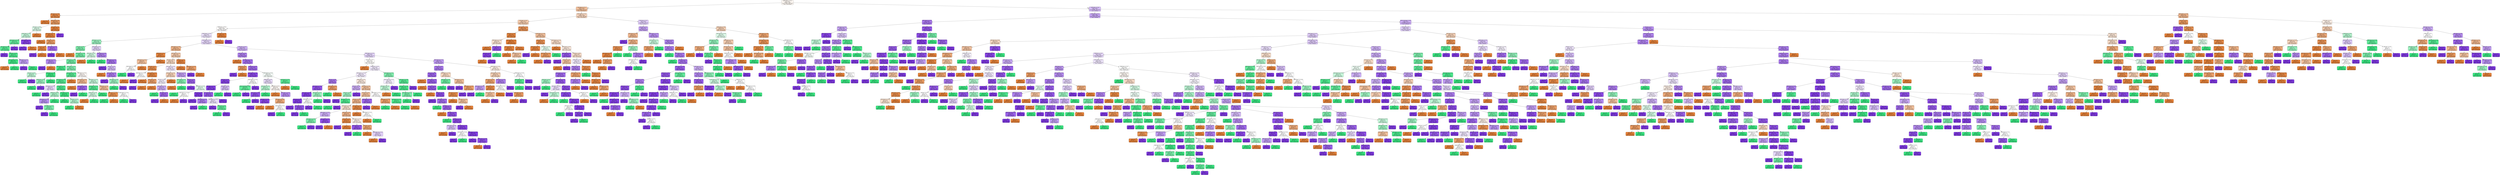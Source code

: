 digraph Tree {
node [shape=box, style="filled, rounded", color="black", fontname="helvetica"] ;
edge [fontname="helvetica"] ;
0 [label="EDAR_Mean-1 <= 0.2\ngini = 0.63\nsamples = 5914\nvalue = [4034, 1648, 3651]\nclass = Not stressed", fillcolor="#fdf7f2"] ;
1 [label="HRR_Mean-3 <= 0.1\ngini = 0.54\nsamples = 2702\nvalue = [2636, 601, 1025]\nclass = Not stressed", fillcolor="#f2c09c"] ;
0 -> 1 [labeldistance=2.5, labelangle=45, headlabel="True"] ;
2 [label="HRR_Mean-4 <= 0.08\ngini = 0.15\nsamples = 606\nvalue = [885, 43, 36]\nclass = Not stressed", fillcolor="#e78c4a"] ;
1 -> 2 ;
3 [label="gini = 0.0\nsamples = 349\nvalue = [547, 0, 0]\nclass = Not stressed", fillcolor="#e58139"] ;
2 -> 3 ;
4 [label="TEMPR_Max <= 0.36\ngini = 0.32\nsamples = 257\nvalue = [338, 43, 36]\nclass = Not stressed", fillcolor="#ea9c63"] ;
2 -> 4 ;
5 [label="HRR_Mean <= 0.68\ngini = 0.65\nsamples = 60\nvalue = [28, 43, 30]\nclass = Middle Value", fillcolor="#dbfae8"] ;
4 -> 5 ;
6 [label="TEMPR_Mean <= 0.32\ngini = 0.51\nsamples = 48\nvalue = [2, 43, 30]\nclass = Middle Value", fillcolor="#c6f7db"] ;
5 -> 6 ;
7 [label="EDAR_Mean-2 <= 0.18\ngini = 0.29\nsamples = 33\nvalue = [1, 43, 8]\nclass = Middle Value", fillcolor="#62ea9b"] ;
6 -> 7 ;
8 [label="HRR_Mean-8 <= 0.08\ngini = 0.25\nsamples = 32\nvalue = [1, 43, 6]\nclass = Middle Value", fillcolor="#58e995"] ;
7 -> 8 ;
9 [label="gini = 0.0\nsamples = 1\nvalue = [0, 0, 2]\nclass = Stressed", fillcolor="#8139e5"] ;
8 -> 9 ;
10 [label="HRR_Max <= 0.61\ngini = 0.19\nsamples = 31\nvalue = [1, 43, 4]\nclass = Middle Value", fillcolor="#50e88f"] ;
8 -> 10 ;
11 [label="TEMP_Mean-8 <= 0.07\ngini = 0.05\nsamples = 26\nvalue = [1, 41, 0]\nclass = Middle Value", fillcolor="#3ee684"] ;
10 -> 11 ;
12 [label="gini = 0.0\nsamples = 1\nvalue = [1, 0, 0]\nclass = Not stressed", fillcolor="#e58139"] ;
11 -> 12 ;
13 [label="gini = 0.0\nsamples = 25\nvalue = [0, 41, 0]\nclass = Middle Value", fillcolor="#39e581"] ;
11 -> 13 ;
14 [label="HRR_Mean-6 <= 0.11\ngini = 0.44\nsamples = 5\nvalue = [0, 2, 4]\nclass = Stressed", fillcolor="#c09cf2"] ;
10 -> 14 ;
15 [label="gini = 0.0\nsamples = 3\nvalue = [0, 0, 4]\nclass = Stressed", fillcolor="#8139e5"] ;
14 -> 15 ;
16 [label="gini = 0.0\nsamples = 2\nvalue = [0, 2, 0]\nclass = Middle Value", fillcolor="#39e581"] ;
14 -> 16 ;
17 [label="gini = 0.0\nsamples = 1\nvalue = [0, 0, 2]\nclass = Stressed", fillcolor="#8139e5"] ;
7 -> 17 ;
18 [label="EDAR_Mean-5 <= 0.13\ngini = 0.08\nsamples = 15\nvalue = [1, 0, 22]\nclass = Stressed", fillcolor="#8742e6"] ;
6 -> 18 ;
19 [label="gini = 0.0\nsamples = 14\nvalue = [0, 0, 22]\nclass = Stressed", fillcolor="#8139e5"] ;
18 -> 19 ;
20 [label="gini = 0.0\nsamples = 1\nvalue = [1, 0, 0]\nclass = Not stressed", fillcolor="#e58139"] ;
18 -> 20 ;
21 [label="gini = 0.0\nsamples = 12\nvalue = [26, 0, 0]\nclass = Not stressed", fillcolor="#e58139"] ;
5 -> 21 ;
22 [label="EDAR_Max <= 0.21\ngini = 0.04\nsamples = 197\nvalue = [310, 0, 6]\nclass = Not stressed", fillcolor="#e6833d"] ;
4 -> 22 ;
23 [label="EDAR_Mean-7 <= 0.14\ngini = 0.03\nsamples = 196\nvalue = [310, 0, 5]\nclass = Not stressed", fillcolor="#e5833c"] ;
22 -> 23 ;
24 [label="gini = 0.0\nsamples = 180\nvalue = [288, 0, 0]\nclass = Not stressed", fillcolor="#e58139"] ;
23 -> 24 ;
25 [label="HRR_Std <= 0.06\ngini = 0.3\nsamples = 16\nvalue = [22, 0, 5]\nclass = Not stressed", fillcolor="#eb9e66"] ;
23 -> 25 ;
26 [label="HRR_Max <= 0.37\ngini = 0.09\nsamples = 11\nvalue = [21, 0, 1]\nclass = Not stressed", fillcolor="#e68742"] ;
25 -> 26 ;
27 [label="gini = 0.0\nsamples = 1\nvalue = [0, 0, 1]\nclass = Stressed", fillcolor="#8139e5"] ;
26 -> 27 ;
28 [label="gini = 0.0\nsamples = 10\nvalue = [21, 0, 0]\nclass = Not stressed", fillcolor="#e58139"] ;
26 -> 28 ;
29 [label="TEMP_Mean-6 <= 0.16\ngini = 0.32\nsamples = 5\nvalue = [1, 0, 4]\nclass = Stressed", fillcolor="#a06aec"] ;
25 -> 29 ;
30 [label="gini = 0.0\nsamples = 4\nvalue = [0, 0, 4]\nclass = Stressed", fillcolor="#8139e5"] ;
29 -> 30 ;
31 [label="gini = 0.0\nsamples = 1\nvalue = [1, 0, 0]\nclass = Not stressed", fillcolor="#e58139"] ;
29 -> 31 ;
32 [label="gini = 0.0\nsamples = 1\nvalue = [0, 0, 1]\nclass = Stressed", fillcolor="#8139e5"] ;
22 -> 32 ;
33 [label="TEMP_Mean-7 <= 0.22\ngini = 0.6\nsamples = 2096\nvalue = [1751, 558, 989]\nclass = Not stressed", fillcolor="#f6d5be"] ;
1 -> 33 ;
34 [label="HRR_Mean <= 0.66\ngini = 0.57\nsamples = 1787\nvalue = [1610, 437, 761]\nclass = Not stressed", fillcolor="#f4cbad"] ;
33 -> 34 ;
35 [label="TEMPR_Max <= 0.65\ngini = 0.65\nsamples = 1089\nvalue = [672, 411, 648]\nclass = Not stressed", fillcolor="#fefcfb"] ;
34 -> 35 ;
36 [label="TEMPR_Mean <= 0.28\ngini = 0.65\nsamples = 972\nvalue = [490, 411, 646]\nclass = Stressed", fillcolor="#ece2fb"] ;
35 -> 36 ;
37 [label="HRR_Mean-1 <= 0.16\ngini = 0.56\nsamples = 256\nvalue = [79, 241, 81]\nclass = Middle Value", fillcolor="#9cf2c0"] ;
36 -> 37 ;
38 [label="HRR_Max <= 0.38\ngini = 0.45\nsamples = 189\nvalue = [53, 208, 31]\nclass = Middle Value", fillcolor="#7feead"] ;
37 -> 38 ;
39 [label="gini = 0.0\nsamples = 8\nvalue = [12, 0, 0]\nclass = Not stressed", fillcolor="#e58139"] ;
38 -> 39 ;
40 [label="TEMP_Mean-5 <= 0.09\ngini = 0.41\nsamples = 181\nvalue = [41, 208, 31]\nclass = Middle Value", fillcolor="#75eda7"] ;
38 -> 40 ;
41 [label="HRR_Mean-10 <= 0.15\ngini = 0.41\nsamples = 5\nvalue = [2, 0, 5]\nclass = Stressed", fillcolor="#b388ef"] ;
40 -> 41 ;
42 [label="gini = 0.0\nsamples = 3\nvalue = [0, 0, 5]\nclass = Stressed", fillcolor="#8139e5"] ;
41 -> 42 ;
43 [label="gini = 0.0\nsamples = 2\nvalue = [2, 0, 0]\nclass = Not stressed", fillcolor="#e58139"] ;
41 -> 43 ;
44 [label="TEMPR_Mean <= 0.14\ngini = 0.39\nsamples = 176\nvalue = [39, 208, 26]\nclass = Middle Value", fillcolor="#70eca4"] ;
40 -> 44 ;
45 [label="TEMP_Mean-4 <= 0.1\ngini = 0.12\nsamples = 46\nvalue = [0, 71, 5]\nclass = Middle Value", fillcolor="#47e78a"] ;
44 -> 45 ;
46 [label="EDAR_Min <= 0.13\ngini = 0.48\nsamples = 6\nvalue = [0, 6, 4]\nclass = Middle Value", fillcolor="#bdf6d5"] ;
45 -> 46 ;
47 [label="gini = 0.0\nsamples = 4\nvalue = [0, 6, 0]\nclass = Middle Value", fillcolor="#39e581"] ;
46 -> 47 ;
48 [label="gini = 0.0\nsamples = 2\nvalue = [0, 0, 4]\nclass = Stressed", fillcolor="#8139e5"] ;
46 -> 48 ;
49 [label="HRR_Mean-8 <= 0.12\ngini = 0.03\nsamples = 40\nvalue = [0, 65, 1]\nclass = Middle Value", fillcolor="#3ce583"] ;
45 -> 49 ;
50 [label="TEMPR_Max <= 0.12\ngini = 0.44\nsamples = 2\nvalue = [0, 2, 1]\nclass = Middle Value", fillcolor="#9cf2c0"] ;
49 -> 50 ;
51 [label="gini = 0.0\nsamples = 1\nvalue = [0, 2, 0]\nclass = Middle Value", fillcolor="#39e581"] ;
50 -> 51 ;
52 [label="gini = 0.0\nsamples = 1\nvalue = [0, 0, 1]\nclass = Stressed", fillcolor="#8139e5"] ;
50 -> 52 ;
53 [label="gini = 0.0\nsamples = 38\nvalue = [0, 63, 0]\nclass = Middle Value", fillcolor="#39e581"] ;
49 -> 53 ;
54 [label="EDAR_Mean <= 0.14\ngini = 0.47\nsamples = 130\nvalue = [39, 137, 21]\nclass = Middle Value", fillcolor="#84efb1"] ;
44 -> 54 ;
55 [label="EDAR_Mean-8 <= 0.18\ngini = 0.26\nsamples = 80\nvalue = [6, 106, 12]\nclass = Middle Value", fillcolor="#59e995"] ;
54 -> 55 ;
56 [label="EDAR_Mean-6 <= 0.09\ngini = 0.22\nsamples = 78\nvalue = [3, 106, 12]\nclass = Middle Value", fillcolor="#54e992"] ;
55 -> 56 ;
57 [label="TEMP_Mean-5 <= 0.11\ngini = 0.49\nsamples = 6\nvalue = [0, 4, 5]\nclass = Stressed", fillcolor="#e6d7fa"] ;
56 -> 57 ;
58 [label="gini = 0.0\nsamples = 3\nvalue = [0, 4, 0]\nclass = Middle Value", fillcolor="#39e581"] ;
57 -> 58 ;
59 [label="gini = 0.0\nsamples = 3\nvalue = [0, 0, 5]\nclass = Stressed", fillcolor="#8139e5"] ;
57 -> 59 ;
60 [label="HRR_Max <= 0.57\ngini = 0.17\nsamples = 72\nvalue = [3, 102, 7]\nclass = Middle Value", fillcolor="#4ce78d"] ;
56 -> 60 ;
61 [label="TEMPR_Min <= 0.15\ngini = 0.47\nsamples = 13\nvalue = [0, 12, 7]\nclass = Middle Value", fillcolor="#acf4ca"] ;
60 -> 61 ;
62 [label="TEMP_Mean-9 <= 0.13\ngini = 0.42\nsamples = 6\nvalue = [0, 3, 7]\nclass = Stressed", fillcolor="#b78ef0"] ;
61 -> 62 ;
63 [label="gini = 0.0\nsamples = 3\nvalue = [0, 0, 6]\nclass = Stressed", fillcolor="#8139e5"] ;
62 -> 63 ;
64 [label="EDAR_Mean-8 <= 0.13\ngini = 0.38\nsamples = 3\nvalue = [0, 3, 1]\nclass = Middle Value", fillcolor="#7beeab"] ;
62 -> 64 ;
65 [label="gini = 0.0\nsamples = 1\nvalue = [0, 0, 1]\nclass = Stressed", fillcolor="#8139e5"] ;
64 -> 65 ;
66 [label="gini = 0.0\nsamples = 2\nvalue = [0, 3, 0]\nclass = Middle Value", fillcolor="#39e581"] ;
64 -> 66 ;
67 [label="gini = 0.0\nsamples = 7\nvalue = [0, 9, 0]\nclass = Middle Value", fillcolor="#39e581"] ;
61 -> 67 ;
68 [label="EDAR_Mean <= 0.13\ngini = 0.06\nsamples = 59\nvalue = [3, 90, 0]\nclass = Middle Value", fillcolor="#40e685"] ;
60 -> 68 ;
69 [label="gini = 0.0\nsamples = 55\nvalue = [0, 85, 0]\nclass = Middle Value", fillcolor="#39e581"] ;
68 -> 69 ;
70 [label="EDAR_Min <= 0.13\ngini = 0.47\nsamples = 4\nvalue = [3, 5, 0]\nclass = Middle Value", fillcolor="#b0f5cd"] ;
68 -> 70 ;
71 [label="gini = 0.0\nsamples = 2\nvalue = [0, 5, 0]\nclass = Middle Value", fillcolor="#39e581"] ;
70 -> 71 ;
72 [label="gini = 0.0\nsamples = 2\nvalue = [3, 0, 0]\nclass = Not stressed", fillcolor="#e58139"] ;
70 -> 72 ;
73 [label="gini = 0.0\nsamples = 2\nvalue = [3, 0, 0]\nclass = Not stressed", fillcolor="#e58139"] ;
55 -> 73 ;
74 [label="HRR_Mean-4 <= 0.11\ngini = 0.6\nsamples = 50\nvalue = [33, 31, 9]\nclass = Not stressed", fillcolor="#fef9f6"] ;
54 -> 74 ;
75 [label="EDAR_Mean-6 <= 0.14\ngini = 0.46\nsamples = 8\nvalue = [13, 1, 5]\nclass = Not stressed", fillcolor="#f0b78e"] ;
74 -> 75 ;
76 [label="gini = 0.0\nsamples = 4\nvalue = [13, 0, 0]\nclass = Not stressed", fillcolor="#e58139"] ;
75 -> 76 ;
77 [label="EDAR_Mean-9 <= 0.16\ngini = 0.28\nsamples = 4\nvalue = [0, 1, 5]\nclass = Stressed", fillcolor="#9a61ea"] ;
75 -> 77 ;
78 [label="gini = 0.0\nsamples = 3\nvalue = [0, 0, 5]\nclass = Stressed", fillcolor="#8139e5"] ;
77 -> 78 ;
79 [label="gini = 0.0\nsamples = 1\nvalue = [0, 1, 0]\nclass = Middle Value", fillcolor="#39e581"] ;
77 -> 79 ;
80 [label="HRR_Mean-1 <= 0.13\ngini = 0.55\nsamples = 42\nvalue = [20, 30, 4]\nclass = Middle Value", fillcolor="#c5f7da"] ;
74 -> 80 ;
81 [label="HRR_Mean-5 <= 0.12\ngini = 0.2\nsamples = 20\nvalue = [3, 24, 0]\nclass = Middle Value", fillcolor="#52e891"] ;
80 -> 81 ;
82 [label="TEMPR_Min <= 0.19\ngini = 0.49\nsamples = 6\nvalue = [3, 4, 0]\nclass = Middle Value", fillcolor="#cef8e0"] ;
81 -> 82 ;
83 [label="gini = 0.0\nsamples = 3\nvalue = [3, 0, 0]\nclass = Not stressed", fillcolor="#e58139"] ;
82 -> 83 ;
84 [label="gini = 0.0\nsamples = 3\nvalue = [0, 4, 0]\nclass = Middle Value", fillcolor="#39e581"] ;
82 -> 84 ;
85 [label="gini = 0.0\nsamples = 14\nvalue = [0, 20, 0]\nclass = Middle Value", fillcolor="#39e581"] ;
81 -> 85 ;
86 [label="TEMPR_Max <= 0.18\ngini = 0.53\nsamples = 22\nvalue = [17, 6, 4]\nclass = Not stressed", fillcolor="#f1bd97"] ;
80 -> 86 ;
87 [label="TEMP_Mean-4 <= 0.13\ngini = 0.19\nsamples = 15\nvalue = [17, 2, 0]\nclass = Not stressed", fillcolor="#e89050"] ;
86 -> 87 ;
88 [label="gini = 0.0\nsamples = 2\nvalue = [0, 2, 0]\nclass = Middle Value", fillcolor="#39e581"] ;
87 -> 88 ;
89 [label="gini = 0.0\nsamples = 13\nvalue = [17, 0, 0]\nclass = Not stressed", fillcolor="#e58139"] ;
87 -> 89 ;
90 [label="TEMP_Mean-5 <= 0.16\ngini = 0.5\nsamples = 7\nvalue = [0, 4, 4]\nclass = Middle Value", fillcolor="#ffffff"] ;
86 -> 90 ;
91 [label="gini = 0.0\nsamples = 3\nvalue = [0, 4, 0]\nclass = Middle Value", fillcolor="#39e581"] ;
90 -> 91 ;
92 [label="gini = 0.0\nsamples = 4\nvalue = [0, 0, 4]\nclass = Stressed", fillcolor="#8139e5"] ;
90 -> 92 ;
93 [label="EDAR_Mean <= 0.12\ngini = 0.64\nsamples = 67\nvalue = [26, 33, 50]\nclass = Stressed", fillcolor="#e3d3f9"] ;
37 -> 93 ;
94 [label="EDAR_Mean <= 0.07\ngini = 0.49\nsamples = 25\nvalue = [16, 21, 0]\nclass = Middle Value", fillcolor="#d0f9e1"] ;
93 -> 94 ;
95 [label="gini = 0.0\nsamples = 12\nvalue = [16, 0, 0]\nclass = Not stressed", fillcolor="#e58139"] ;
94 -> 95 ;
96 [label="gini = 0.0\nsamples = 13\nvalue = [0, 21, 0]\nclass = Middle Value", fillcolor="#39e581"] ;
94 -> 96 ;
97 [label="TEMP_Mean-6 <= 0.14\ngini = 0.47\nsamples = 42\nvalue = [10, 12, 50]\nclass = Stressed", fillcolor="#af82ef"] ;
93 -> 97 ;
98 [label="gini = 0.0\nsamples = 3\nvalue = [0, 6, 0]\nclass = Middle Value", fillcolor="#39e581"] ;
97 -> 98 ;
99 [label="EDAR_Mean-9 <= 0.17\ngini = 0.39\nsamples = 39\nvalue = [10, 6, 50]\nclass = Stressed", fillcolor="#a572ec"] ;
97 -> 99 ;
100 [label="gini = 0.0\nsamples = 17\nvalue = [0, 0, 32]\nclass = Stressed", fillcolor="#8139e5"] ;
99 -> 100 ;
101 [label="HRR_Min <= 0.24\ngini = 0.6\nsamples = 22\nvalue = [10, 6, 18]\nclass = Stressed", fillcolor="#d5bdf6"] ;
99 -> 101 ;
102 [label="gini = 0.0\nsamples = 7\nvalue = [10, 0, 0]\nclass = Not stressed", fillcolor="#e58139"] ;
101 -> 102 ;
103 [label="EDAR_Mean-10 <= 0.2\ngini = 0.38\nsamples = 15\nvalue = [0, 6, 18]\nclass = Stressed", fillcolor="#ab7bee"] ;
101 -> 103 ;
104 [label="gini = 0.0\nsamples = 9\nvalue = [0, 0, 15]\nclass = Stressed", fillcolor="#8139e5"] ;
103 -> 104 ;
105 [label="HRR_Mean-5 <= 0.22\ngini = 0.44\nsamples = 6\nvalue = [0, 6, 3]\nclass = Middle Value", fillcolor="#9cf2c0"] ;
103 -> 105 ;
106 [label="gini = 0.0\nsamples = 4\nvalue = [0, 6, 0]\nclass = Middle Value", fillcolor="#39e581"] ;
105 -> 106 ;
107 [label="gini = 0.0\nsamples = 2\nvalue = [0, 0, 3]\nclass = Stressed", fillcolor="#8139e5"] ;
105 -> 107 ;
108 [label="EDAR_Mean <= 0.11\ngini = 0.61\nsamples = 716\nvalue = [411, 170, 565]\nclass = Stressed", fillcolor="#e5d6fa"] ;
36 -> 108 ;
109 [label="EDAR_Mean-5 <= 0.09\ngini = 0.47\nsamples = 139\nvalue = [160, 21, 53]\nclass = Not stressed", fillcolor="#f0b58a"] ;
108 -> 109 ;
110 [label="TEMPR_Max <= 0.37\ngini = 0.07\nsamples = 32\nvalue = [54, 1, 1]\nclass = Not stressed", fillcolor="#e68640"] ;
109 -> 110 ;
111 [label="TEMP_Mean-6 <= 0.13\ngini = 0.56\nsamples = 5\nvalue = [3, 1, 1]\nclass = Not stressed", fillcolor="#f2c09c"] ;
110 -> 111 ;
112 [label="EDAR_Mean-3 <= 0.08\ngini = 0.5\nsamples = 2\nvalue = [0, 1, 1]\nclass = Middle Value", fillcolor="#ffffff"] ;
111 -> 112 ;
113 [label="gini = 0.0\nsamples = 1\nvalue = [0, 1, 0]\nclass = Middle Value", fillcolor="#39e581"] ;
112 -> 113 ;
114 [label="gini = 0.0\nsamples = 1\nvalue = [0, 0, 1]\nclass = Stressed", fillcolor="#8139e5"] ;
112 -> 114 ;
115 [label="gini = 0.0\nsamples = 3\nvalue = [3, 0, 0]\nclass = Not stressed", fillcolor="#e58139"] ;
111 -> 115 ;
116 [label="gini = 0.0\nsamples = 27\nvalue = [51, 0, 0]\nclass = Not stressed", fillcolor="#e58139"] ;
110 -> 116 ;
117 [label="HRR_Mean-4 <= 0.17\ngini = 0.55\nsamples = 107\nvalue = [106, 20, 52]\nclass = Not stressed", fillcolor="#f4c9aa"] ;
109 -> 117 ;
118 [label="HRR_Mean <= 0.23\ngini = 0.58\nsamples = 94\nvalue = [83, 20, 51]\nclass = Not stressed", fillcolor="#f7d8c1"] ;
117 -> 118 ;
119 [label="HRR_RMS <= 0.11\ngini = 0.18\nsamples = 32\nvalue = [46, 0, 5]\nclass = Not stressed", fillcolor="#e88f4f"] ;
118 -> 119 ;
120 [label="EDAR_Mean-10 <= 0.12\ngini = 0.5\nsamples = 5\nvalue = [3, 0, 3]\nclass = Not stressed", fillcolor="#ffffff"] ;
119 -> 120 ;
121 [label="gini = 0.0\nsamples = 3\nvalue = [3, 0, 0]\nclass = Not stressed", fillcolor="#e58139"] ;
120 -> 121 ;
122 [label="gini = 0.0\nsamples = 2\nvalue = [0, 0, 3]\nclass = Stressed", fillcolor="#8139e5"] ;
120 -> 122 ;
123 [label="TEMP_Mean-2 <= 0.13\ngini = 0.08\nsamples = 27\nvalue = [43, 0, 2]\nclass = Not stressed", fillcolor="#e68742"] ;
119 -> 123 ;
124 [label="gini = 0.0\nsamples = 22\nvalue = [35, 0, 0]\nclass = Not stressed", fillcolor="#e58139"] ;
123 -> 124 ;
125 [label="EDAR_Std <= 0.02\ngini = 0.32\nsamples = 5\nvalue = [8, 0, 2]\nclass = Not stressed", fillcolor="#eca06a"] ;
123 -> 125 ;
126 [label="gini = 0.0\nsamples = 1\nvalue = [0, 0, 2]\nclass = Stressed", fillcolor="#8139e5"] ;
125 -> 126 ;
127 [label="gini = 0.0\nsamples = 4\nvalue = [8, 0, 0]\nclass = Not stressed", fillcolor="#e58139"] ;
125 -> 127 ;
128 [label="HRR_Mean-4 <= 0.13\ngini = 0.63\nsamples = 62\nvalue = [37, 20, 46]\nclass = Stressed", fillcolor="#eee4fb"] ;
118 -> 128 ;
129 [label="HRR_Mean-1 <= 0.12\ngini = 0.58\nsamples = 30\nvalue = [31, 8, 17]\nclass = Not stressed", fillcolor="#f6d2b8"] ;
128 -> 129 ;
130 [label="HRR_Max <= 0.28\ngini = 0.64\nsamples = 21\nvalue = [15, 8, 17]\nclass = Stressed", fillcolor="#f5effd"] ;
129 -> 130 ;
131 [label="gini = 0.0\nsamples = 6\nvalue = [11, 0, 0]\nclass = Not stressed", fillcolor="#e58139"] ;
130 -> 131 ;
132 [label="TEMP_Mean-4 <= 0.1\ngini = 0.56\nsamples = 15\nvalue = [4, 8, 17]\nclass = Stressed", fillcolor="#c9aaf4"] ;
130 -> 132 ;
133 [label="gini = 0.0\nsamples = 3\nvalue = [0, 8, 0]\nclass = Middle Value", fillcolor="#39e581"] ;
132 -> 133 ;
134 [label="HRR_Mean <= 0.51\ngini = 0.31\nsamples = 12\nvalue = [4, 0, 17]\nclass = Stressed", fillcolor="#9f68eb"] ;
132 -> 134 ;
135 [label="gini = 0.0\nsamples = 9\nvalue = [0, 0, 17]\nclass = Stressed", fillcolor="#8139e5"] ;
134 -> 135 ;
136 [label="gini = 0.0\nsamples = 3\nvalue = [4, 0, 0]\nclass = Not stressed", fillcolor="#e58139"] ;
134 -> 136 ;
137 [label="gini = 0.0\nsamples = 9\nvalue = [16, 0, 0]\nclass = Not stressed", fillcolor="#e58139"] ;
129 -> 137 ;
138 [label="HRR_Mean-9 <= 0.13\ngini = 0.54\nsamples = 32\nvalue = [6, 12, 29]\nclass = Stressed", fillcolor="#c29ff2"] ;
128 -> 138 ;
139 [label="EDAR_Mean-8 <= 0.1\ngini = 0.4\nsamples = 7\nvalue = [3, 8, 0]\nclass = Middle Value", fillcolor="#83efb0"] ;
138 -> 139 ;
140 [label="gini = 0.0\nsamples = 1\nvalue = [3, 0, 0]\nclass = Not stressed", fillcolor="#e58139"] ;
139 -> 140 ;
141 [label="gini = 0.0\nsamples = 6\nvalue = [0, 8, 0]\nclass = Middle Value", fillcolor="#39e581"] ;
139 -> 141 ;
142 [label="HRR_Max <= 0.32\ngini = 0.33\nsamples = 25\nvalue = [3, 4, 29]\nclass = Stressed", fillcolor="#9d64eb"] ;
138 -> 142 ;
143 [label="gini = 0.0\nsamples = 17\nvalue = [0, 0, 26]\nclass = Stressed", fillcolor="#8139e5"] ;
142 -> 143 ;
144 [label="HRR_Mean-4 <= 0.14\ngini = 0.66\nsamples = 8\nvalue = [3, 4, 3]\nclass = Middle Value", fillcolor="#e3fbed"] ;
142 -> 144 ;
145 [label="gini = 0.0\nsamples = 3\nvalue = [0, 4, 0]\nclass = Middle Value", fillcolor="#39e581"] ;
144 -> 145 ;
146 [label="HRR_Mean-9 <= 0.18\ngini = 0.5\nsamples = 5\nvalue = [3, 0, 3]\nclass = Not stressed", fillcolor="#ffffff"] ;
144 -> 146 ;
147 [label="gini = 0.0\nsamples = 3\nvalue = [3, 0, 0]\nclass = Not stressed", fillcolor="#e58139"] ;
146 -> 147 ;
148 [label="gini = 0.0\nsamples = 2\nvalue = [0, 0, 3]\nclass = Stressed", fillcolor="#8139e5"] ;
146 -> 148 ;
149 [label="EDAR_Max <= 0.11\ngini = 0.08\nsamples = 13\nvalue = [23, 0, 1]\nclass = Not stressed", fillcolor="#e68642"] ;
117 -> 149 ;
150 [label="gini = 0.0\nsamples = 10\nvalue = [19, 0, 0]\nclass = Not stressed", fillcolor="#e58139"] ;
149 -> 150 ;
151 [label="EDAR_Mean-7 <= 0.14\ngini = 0.32\nsamples = 3\nvalue = [4, 0, 1]\nclass = Not stressed", fillcolor="#eca06a"] ;
149 -> 151 ;
152 [label="gini = 0.0\nsamples = 1\nvalue = [0, 0, 1]\nclass = Stressed", fillcolor="#8139e5"] ;
151 -> 152 ;
153 [label="gini = 0.0\nsamples = 2\nvalue = [4, 0, 0]\nclass = Not stressed", fillcolor="#e58139"] ;
151 -> 153 ;
154 [label="EDAR_Max <= 0.14\ngini = 0.58\nsamples = 577\nvalue = [251, 149, 512]\nclass = Stressed", fillcolor="#cdb1f5"] ;
108 -> 154 ;
155 [label="HRR_Max <= 0.18\ngini = 0.46\nsamples = 203\nvalue = [58, 42, 235]\nclass = Stressed", fillcolor="#ae80ee"] ;
154 -> 155 ;
156 [label="gini = 0.0\nsamples = 19\nvalue = [29, 0, 0]\nclass = Not stressed", fillcolor="#e58139"] ;
155 -> 156 ;
157 [label="TEMP_Mean-10 <= 0.11\ngini = 0.38\nsamples = 184\nvalue = [29, 42, 235]\nclass = Stressed", fillcolor="#a36eec"] ;
155 -> 157 ;
158 [label="TEMPR_Min <= 0.5\ngini = 0.28\nsamples = 6\nvalue = [10, 0, 2]\nclass = Not stressed", fillcolor="#ea9a61"] ;
157 -> 158 ;
159 [label="gini = 0.0\nsamples = 1\nvalue = [0, 0, 2]\nclass = Stressed", fillcolor="#8139e5"] ;
158 -> 159 ;
160 [label="gini = 0.0\nsamples = 5\nvalue = [10, 0, 0]\nclass = Not stressed", fillcolor="#e58139"] ;
158 -> 160 ;
161 [label="TEMPR_Min <= 0.56\ngini = 0.35\nsamples = 178\nvalue = [19, 42, 233]\nclass = Stressed", fillcolor="#a069eb"] ;
157 -> 161 ;
162 [label="EDAR_Mean-7 <= 0.16\ngini = 0.13\nsamples = 135\nvalue = [0, 16, 209]\nclass = Stressed", fillcolor="#8b48e7"] ;
161 -> 162 ;
163 [label="HRR_Max <= 0.37\ngini = 0.1\nsamples = 129\nvalue = [0, 11, 204]\nclass = Stressed", fillcolor="#8844e6"] ;
162 -> 163 ;
164 [label="HRR_Mean-4 <= 0.17\ngini = 0.07\nsamples = 120\nvalue = [0, 7, 198]\nclass = Stressed", fillcolor="#8540e6"] ;
163 -> 164 ;
165 [label="EDAR_Std <= 0.07\ngini = 0.02\nsamples = 99\nvalue = [0, 2, 168]\nclass = Stressed", fillcolor="#823be5"] ;
164 -> 165 ;
166 [label="gini = 0.0\nsamples = 94\nvalue = [0, 0, 162]\nclass = Stressed", fillcolor="#8139e5"] ;
165 -> 166 ;
167 [label="TEMP_Mean-6 <= 0.13\ngini = 0.38\nsamples = 5\nvalue = [0, 2, 6]\nclass = Stressed", fillcolor="#ab7bee"] ;
165 -> 167 ;
168 [label="gini = 0.0\nsamples = 4\nvalue = [0, 0, 6]\nclass = Stressed", fillcolor="#8139e5"] ;
167 -> 168 ;
169 [label="gini = 0.0\nsamples = 1\nvalue = [0, 2, 0]\nclass = Middle Value", fillcolor="#39e581"] ;
167 -> 169 ;
170 [label="HRR_Mean-2 <= 0.18\ngini = 0.24\nsamples = 21\nvalue = [0, 5, 30]\nclass = Stressed", fillcolor="#965ae9"] ;
164 -> 170 ;
171 [label="TEMP_Mean-2 <= 0.14\ngini = 0.5\nsamples = 7\nvalue = [0, 5, 6]\nclass = Stressed", fillcolor="#eadefb"] ;
170 -> 171 ;
172 [label="gini = 0.0\nsamples = 3\nvalue = [0, 0, 5]\nclass = Stressed", fillcolor="#8139e5"] ;
171 -> 172 ;
173 [label="TEMPR_Std <= 0.06\ngini = 0.28\nsamples = 4\nvalue = [0, 5, 1]\nclass = Middle Value", fillcolor="#61ea9a"] ;
171 -> 173 ;
174 [label="gini = 0.0\nsamples = 3\nvalue = [0, 5, 0]\nclass = Middle Value", fillcolor="#39e581"] ;
173 -> 174 ;
175 [label="gini = 0.0\nsamples = 1\nvalue = [0, 0, 1]\nclass = Stressed", fillcolor="#8139e5"] ;
173 -> 175 ;
176 [label="gini = 0.0\nsamples = 14\nvalue = [0, 0, 24]\nclass = Stressed", fillcolor="#8139e5"] ;
170 -> 176 ;
177 [label="HRR_Mean <= 0.43\ngini = 0.48\nsamples = 9\nvalue = [0, 4, 6]\nclass = Stressed", fillcolor="#d5bdf6"] ;
163 -> 177 ;
178 [label="gini = 0.0\nsamples = 4\nvalue = [0, 4, 0]\nclass = Middle Value", fillcolor="#39e581"] ;
177 -> 178 ;
179 [label="gini = 0.0\nsamples = 5\nvalue = [0, 0, 6]\nclass = Stressed", fillcolor="#8139e5"] ;
177 -> 179 ;
180 [label="EDAR_Mean-7 <= 0.19\ngini = 0.5\nsamples = 6\nvalue = [0, 5, 5]\nclass = Middle Value", fillcolor="#ffffff"] ;
162 -> 180 ;
181 [label="EDAR_Amphitude <= 0.01\ngini = 0.28\nsamples = 4\nvalue = [0, 5, 1]\nclass = Middle Value", fillcolor="#61ea9a"] ;
180 -> 181 ;
182 [label="gini = 0.0\nsamples = 3\nvalue = [0, 5, 0]\nclass = Middle Value", fillcolor="#39e581"] ;
181 -> 182 ;
183 [label="gini = 0.0\nsamples = 1\nvalue = [0, 0, 1]\nclass = Stressed", fillcolor="#8139e5"] ;
181 -> 183 ;
184 [label="gini = 0.0\nsamples = 2\nvalue = [0, 0, 4]\nclass = Stressed", fillcolor="#8139e5"] ;
180 -> 184 ;
185 [label="TEMP_Mean-5 <= 0.16\ngini = 0.66\nsamples = 43\nvalue = [19, 26, 24]\nclass = Middle Value", fillcolor="#f6fef9"] ;
161 -> 185 ;
186 [label="TEMPR_Min <= 0.57\ngini = 0.65\nsamples = 36\nvalue = [17, 14, 24]\nclass = Stressed", fillcolor="#e8dbfa"] ;
185 -> 186 ;
187 [label="EDAR_Mean <= 0.13\ngini = 0.47\nsamples = 11\nvalue = [0, 13, 8]\nclass = Middle Value", fillcolor="#b3f5cf"] ;
186 -> 187 ;
188 [label="TEMPR_Mean <= 0.56\ngini = 0.2\nsamples = 5\nvalue = [0, 1, 8]\nclass = Stressed", fillcolor="#9152e8"] ;
187 -> 188 ;
189 [label="gini = 0.0\nsamples = 1\nvalue = [0, 1, 0]\nclass = Middle Value", fillcolor="#39e581"] ;
188 -> 189 ;
190 [label="gini = 0.0\nsamples = 4\nvalue = [0, 0, 8]\nclass = Stressed", fillcolor="#8139e5"] ;
188 -> 190 ;
191 [label="gini = 0.0\nsamples = 6\nvalue = [0, 12, 0]\nclass = Middle Value", fillcolor="#39e581"] ;
187 -> 191 ;
192 [label="EDAR_Max <= 0.13\ngini = 0.53\nsamples = 25\nvalue = [17, 1, 16]\nclass = Not stressed", fillcolor="#fef8f4"] ;
186 -> 192 ;
193 [label="gini = 0.0\nsamples = 7\nvalue = [11, 0, 0]\nclass = Not stressed", fillcolor="#e58139"] ;
192 -> 193 ;
194 [label="HRR_Mean-1 <= 0.15\ngini = 0.45\nsamples = 18\nvalue = [6, 1, 16]\nclass = Stressed", fillcolor="#b58bf0"] ;
192 -> 194 ;
195 [label="HRR_Mean-7 <= 0.16\ngini = 0.12\nsamples = 13\nvalue = [1, 0, 15]\nclass = Stressed", fillcolor="#8946e7"] ;
194 -> 195 ;
196 [label="gini = 0.0\nsamples = 12\nvalue = [0, 0, 15]\nclass = Stressed", fillcolor="#8139e5"] ;
195 -> 196 ;
197 [label="gini = 0.0\nsamples = 1\nvalue = [1, 0, 0]\nclass = Not stressed", fillcolor="#e58139"] ;
195 -> 197 ;
198 [label="HRR_Mean-8 <= 0.15\ngini = 0.45\nsamples = 5\nvalue = [5, 1, 1]\nclass = Not stressed", fillcolor="#eeab7b"] ;
194 -> 198 ;
199 [label="gini = 0.0\nsamples = 3\nvalue = [5, 0, 0]\nclass = Not stressed", fillcolor="#e58139"] ;
198 -> 199 ;
200 [label="TEMP_Mean-8 <= 0.16\ngini = 0.5\nsamples = 2\nvalue = [0, 1, 1]\nclass = Middle Value", fillcolor="#ffffff"] ;
198 -> 200 ;
201 [label="gini = 0.0\nsamples = 1\nvalue = [0, 0, 1]\nclass = Stressed", fillcolor="#8139e5"] ;
200 -> 201 ;
202 [label="gini = 0.0\nsamples = 1\nvalue = [0, 1, 0]\nclass = Middle Value", fillcolor="#39e581"] ;
200 -> 202 ;
203 [label="HRR_Mean-9 <= 0.14\ngini = 0.24\nsamples = 7\nvalue = [2, 12, 0]\nclass = Middle Value", fillcolor="#5ae996"] ;
185 -> 203 ;
204 [label="gini = 0.0\nsamples = 1\nvalue = [2, 0, 0]\nclass = Not stressed", fillcolor="#e58139"] ;
203 -> 204 ;
205 [label="gini = 0.0\nsamples = 6\nvalue = [0, 12, 0]\nclass = Middle Value", fillcolor="#39e581"] ;
203 -> 205 ;
206 [label="TEMP_Mean-1 <= 0.17\ngini = 0.62\nsamples = 374\nvalue = [193, 107, 277]\nclass = Stressed", fillcolor="#e3d4f9"] ;
154 -> 206 ;
207 [label="HRR_Max <= 0.18\ngini = 0.66\nsamples = 218\nvalue = [127, 88, 125]\nclass = Not stressed", fillcolor="#fffefd"] ;
206 -> 207 ;
208 [label="gini = 0.0\nsamples = 17\nvalue = [27, 0, 0]\nclass = Not stressed", fillcolor="#e58139"] ;
207 -> 208 ;
209 [label="TEMPR_Min <= 0.62\ngini = 0.66\nsamples = 201\nvalue = [100, 88, 125]\nclass = Stressed", fillcolor="#f0e8fc"] ;
207 -> 209 ;
210 [label="TEMP_Mean-1 <= 0.12\ngini = 0.63\nsamples = 167\nvalue = [96, 49, 113]\nclass = Stressed", fillcolor="#f2eafc"] ;
209 -> 210 ;
211 [label="HRR_Min <= 0.33\ngini = 0.43\nsamples = 43\nvalue = [9, 8, 47]\nclass = Stressed", fillcolor="#a876ed"] ;
210 -> 211 ;
212 [label="EDAR_Mean-3 <= 0.15\ngini = 0.2\nsamples = 36\nvalue = [0, 6, 47]\nclass = Stressed", fillcolor="#9152e8"] ;
211 -> 212 ;
213 [label="TEMP_Mean-1 <= 0.12\ngini = 0.08\nsamples = 32\nvalue = [0, 2, 45]\nclass = Stressed", fillcolor="#8742e6"] ;
212 -> 213 ;
214 [label="TEMPR_Max <= 0.54\ngini = 0.04\nsamples = 30\nvalue = [0, 1, 44]\nclass = Stressed", fillcolor="#843de6"] ;
213 -> 214 ;
215 [label="gini = 0.0\nsamples = 24\nvalue = [0, 0, 36]\nclass = Stressed", fillcolor="#8139e5"] ;
214 -> 215 ;
216 [label="HRR_Mean-1 <= 0.13\ngini = 0.2\nsamples = 6\nvalue = [0, 1, 8]\nclass = Stressed", fillcolor="#9152e8"] ;
214 -> 216 ;
217 [label="gini = 0.0\nsamples = 5\nvalue = [0, 0, 8]\nclass = Stressed", fillcolor="#8139e5"] ;
216 -> 217 ;
218 [label="gini = 0.0\nsamples = 1\nvalue = [0, 1, 0]\nclass = Middle Value", fillcolor="#39e581"] ;
216 -> 218 ;
219 [label="HRR_Mean-2 <= 0.15\ngini = 0.5\nsamples = 2\nvalue = [0, 1, 1]\nclass = Middle Value", fillcolor="#ffffff"] ;
213 -> 219 ;
220 [label="gini = 0.0\nsamples = 1\nvalue = [0, 0, 1]\nclass = Stressed", fillcolor="#8139e5"] ;
219 -> 220 ;
221 [label="gini = 0.0\nsamples = 1\nvalue = [0, 1, 0]\nclass = Middle Value", fillcolor="#39e581"] ;
219 -> 221 ;
222 [label="HRR_Mean-7 <= 0.15\ngini = 0.44\nsamples = 4\nvalue = [0, 4, 2]\nclass = Middle Value", fillcolor="#9cf2c0"] ;
212 -> 222 ;
223 [label="gini = 0.0\nsamples = 2\nvalue = [0, 4, 0]\nclass = Middle Value", fillcolor="#39e581"] ;
222 -> 223 ;
224 [label="gini = 0.0\nsamples = 2\nvalue = [0, 0, 2]\nclass = Stressed", fillcolor="#8139e5"] ;
222 -> 224 ;
225 [label="EDAR_Skew <= 0.42\ngini = 0.3\nsamples = 7\nvalue = [9, 2, 0]\nclass = Not stressed", fillcolor="#eb9d65"] ;
211 -> 225 ;
226 [label="gini = 0.0\nsamples = 1\nvalue = [0, 2, 0]\nclass = Middle Value", fillcolor="#39e581"] ;
225 -> 226 ;
227 [label="gini = 0.0\nsamples = 6\nvalue = [9, 0, 0]\nclass = Not stressed", fillcolor="#e58139"] ;
225 -> 227 ;
228 [label="TEMPR_Max <= 0.47\ngini = 0.64\nsamples = 124\nvalue = [87, 41, 66]\nclass = Not stressed", fillcolor="#fbeadf"] ;
210 -> 228 ;
229 [label="EDAR_Min <= 0.16\ngini = 0.46\nsamples = 34\nvalue = [0, 19, 33]\nclass = Stressed", fillcolor="#caabf4"] ;
228 -> 229 ;
230 [label="HRR_Min <= 0.27\ngini = 0.45\nsamples = 20\nvalue = [0, 19, 10]\nclass = Middle Value", fillcolor="#a1f3c3"] ;
229 -> 230 ;
231 [label="gini = 0.0\nsamples = 8\nvalue = [0, 0, 8]\nclass = Stressed", fillcolor="#8139e5"] ;
230 -> 231 ;
232 [label="HRR_Mean-1 <= 0.23\ngini = 0.17\nsamples = 12\nvalue = [0, 19, 2]\nclass = Middle Value", fillcolor="#4ee88e"] ;
230 -> 232 ;
233 [label="gini = 0.0\nsamples = 10\nvalue = [0, 19, 0]\nclass = Middle Value", fillcolor="#39e581"] ;
232 -> 233 ;
234 [label="gini = 0.0\nsamples = 2\nvalue = [0, 0, 2]\nclass = Stressed", fillcolor="#8139e5"] ;
232 -> 234 ;
235 [label="gini = 0.0\nsamples = 14\nvalue = [0, 0, 23]\nclass = Stressed", fillcolor="#8139e5"] ;
229 -> 235 ;
236 [label="EDAR_Skew <= 0.62\ngini = 0.55\nsamples = 90\nvalue = [87, 22, 33]\nclass = Not stressed", fillcolor="#f2c19d"] ;
228 -> 236 ;
237 [label="HRR_Max <= 0.62\ngini = 0.51\nsamples = 76\nvalue = [74, 9, 33]\nclass = Not stressed", fillcolor="#f2c19d"] ;
236 -> 237 ;
238 [label="HRR_Max <= 0.39\ngini = 0.47\nsamples = 68\nvalue = [72, 9, 24]\nclass = Not stressed", fillcolor="#f0b48a"] ;
237 -> 238 ;
239 [label="TEMP_Mean-4 <= 0.14\ngini = 0.58\nsamples = 45\nvalue = [34, 7, 24]\nclass = Not stressed", fillcolor="#f9e0cf"] ;
238 -> 239 ;
240 [label="EDAR_Mean-7 <= 0.14\ngini = 0.51\nsamples = 13\nvalue = [1, 6, 11]\nclass = Stressed", fillcolor="#caacf4"] ;
239 -> 240 ;
241 [label="TEMP_Mean-2 <= 0.13\ngini = 0.38\nsamples = 5\nvalue = [0, 6, 2]\nclass = Middle Value", fillcolor="#7beeab"] ;
240 -> 241 ;
242 [label="gini = 0.0\nsamples = 4\nvalue = [0, 6, 0]\nclass = Middle Value", fillcolor="#39e581"] ;
241 -> 242 ;
243 [label="gini = 0.0\nsamples = 1\nvalue = [0, 0, 2]\nclass = Stressed", fillcolor="#8139e5"] ;
241 -> 243 ;
244 [label="TEMP_Mean-2 <= 0.15\ngini = 0.18\nsamples = 8\nvalue = [1, 0, 9]\nclass = Stressed", fillcolor="#8f4fe8"] ;
240 -> 244 ;
245 [label="gini = 0.0\nsamples = 7\nvalue = [0, 0, 9]\nclass = Stressed", fillcolor="#8139e5"] ;
244 -> 245 ;
246 [label="gini = 0.0\nsamples = 1\nvalue = [1, 0, 0]\nclass = Not stressed", fillcolor="#e58139"] ;
244 -> 246 ;
247 [label="EDAR_Max <= 0.15\ngini = 0.43\nsamples = 32\nvalue = [33, 1, 13]\nclass = Not stressed", fillcolor="#f0b58b"] ;
239 -> 247 ;
248 [label="EDAR_Std <= 0.01\ngini = 0.09\nsamples = 12\nvalue = [19, 0, 1]\nclass = Not stressed", fillcolor="#e68843"] ;
247 -> 248 ;
249 [label="gini = 0.0\nsamples = 1\nvalue = [0, 0, 1]\nclass = Stressed", fillcolor="#8139e5"] ;
248 -> 249 ;
250 [label="gini = 0.0\nsamples = 11\nvalue = [19, 0, 0]\nclass = Not stressed", fillcolor="#e58139"] ;
248 -> 250 ;
251 [label="HRR_Mean-2 <= 0.17\ngini = 0.53\nsamples = 20\nvalue = [14, 1, 12]\nclass = Not stressed", fillcolor="#fceee5"] ;
247 -> 251 ;
252 [label="EDAR_Mean-5 <= 0.18\ngini = 0.2\nsamples = 8\nvalue = [0, 1, 8]\nclass = Stressed", fillcolor="#9152e8"] ;
251 -> 252 ;
253 [label="gini = 0.0\nsamples = 7\nvalue = [0, 0, 8]\nclass = Stressed", fillcolor="#8139e5"] ;
252 -> 253 ;
254 [label="gini = 0.0\nsamples = 1\nvalue = [0, 1, 0]\nclass = Middle Value", fillcolor="#39e581"] ;
252 -> 254 ;
255 [label="HRR_Min <= 0.22\ngini = 0.35\nsamples = 12\nvalue = [14, 0, 4]\nclass = Not stressed", fillcolor="#eca572"] ;
251 -> 255 ;
256 [label="gini = 0.0\nsamples = 7\nvalue = [11, 0, 0]\nclass = Not stressed", fillcolor="#e58139"] ;
255 -> 256 ;
257 [label="EDAR_Mean-10 <= 0.14\ngini = 0.49\nsamples = 5\nvalue = [3, 0, 4]\nclass = Stressed", fillcolor="#e0cef8"] ;
255 -> 257 ;
258 [label="gini = 0.0\nsamples = 2\nvalue = [3, 0, 0]\nclass = Not stressed", fillcolor="#e58139"] ;
257 -> 258 ;
259 [label="gini = 0.0\nsamples = 3\nvalue = [0, 0, 4]\nclass = Stressed", fillcolor="#8139e5"] ;
257 -> 259 ;
260 [label="HRR_Mean-6 <= 0.24\ngini = 0.09\nsamples = 23\nvalue = [38, 2, 0]\nclass = Not stressed", fillcolor="#e68843"] ;
238 -> 260 ;
261 [label="gini = 0.0\nsamples = 21\nvalue = [36, 0, 0]\nclass = Not stressed", fillcolor="#e58139"] ;
260 -> 261 ;
262 [label="TEMP_Mean-5 <= 0.13\ngini = 0.5\nsamples = 2\nvalue = [2, 2, 0]\nclass = Not stressed", fillcolor="#ffffff"] ;
260 -> 262 ;
263 [label="gini = 0.0\nsamples = 1\nvalue = [2, 0, 0]\nclass = Not stressed", fillcolor="#e58139"] ;
262 -> 263 ;
264 [label="gini = 0.0\nsamples = 1\nvalue = [0, 2, 0]\nclass = Middle Value", fillcolor="#39e581"] ;
262 -> 264 ;
265 [label="EDAR_Mean-4 <= 0.18\ngini = 0.3\nsamples = 8\nvalue = [2, 0, 9]\nclass = Stressed", fillcolor="#9d65eb"] ;
237 -> 265 ;
266 [label="gini = 0.0\nsamples = 7\nvalue = [0, 0, 9]\nclass = Stressed", fillcolor="#8139e5"] ;
265 -> 266 ;
267 [label="gini = 0.0\nsamples = 1\nvalue = [2, 0, 0]\nclass = Not stressed", fillcolor="#e58139"] ;
265 -> 267 ;
268 [label="EDAR_Mean-2 <= 0.17\ngini = 0.5\nsamples = 14\nvalue = [13, 13, 0]\nclass = Not stressed", fillcolor="#ffffff"] ;
236 -> 268 ;
269 [label="TEMP_Mean-9 <= 0.12\ngini = 0.32\nsamples = 8\nvalue = [12, 3, 0]\nclass = Not stressed", fillcolor="#eca06a"] ;
268 -> 269 ;
270 [label="gini = 0.0\nsamples = 1\nvalue = [0, 3, 0]\nclass = Middle Value", fillcolor="#39e581"] ;
269 -> 270 ;
271 [label="gini = 0.0\nsamples = 7\nvalue = [12, 0, 0]\nclass = Not stressed", fillcolor="#e58139"] ;
269 -> 271 ;
272 [label="HRR_Mean-10 <= 0.22\ngini = 0.17\nsamples = 6\nvalue = [1, 10, 0]\nclass = Middle Value", fillcolor="#4de88e"] ;
268 -> 272 ;
273 [label="gini = 0.0\nsamples = 5\nvalue = [0, 10, 0]\nclass = Middle Value", fillcolor="#39e581"] ;
272 -> 273 ;
274 [label="gini = 0.0\nsamples = 1\nvalue = [1, 0, 0]\nclass = Not stressed", fillcolor="#e58139"] ;
272 -> 274 ;
275 [label="EDAR_Mean-6 <= 0.14\ngini = 0.44\nsamples = 34\nvalue = [4, 39, 12]\nclass = Middle Value", fillcolor="#83efb0"] ;
209 -> 275 ;
276 [label="EDAR_Mean-10 <= 0.13\ngini = 0.65\nsamples = 11\nvalue = [4, 6, 7]\nclass = Stressed", fillcolor="#f4edfd"] ;
275 -> 276 ;
277 [label="HRR_Mean-5 <= 0.15\ngini = 0.48\nsamples = 6\nvalue = [4, 6, 0]\nclass = Middle Value", fillcolor="#bdf6d5"] ;
276 -> 277 ;
278 [label="gini = 0.0\nsamples = 3\nvalue = [4, 0, 0]\nclass = Not stressed", fillcolor="#e58139"] ;
277 -> 278 ;
279 [label="gini = 0.0\nsamples = 3\nvalue = [0, 6, 0]\nclass = Middle Value", fillcolor="#39e581"] ;
277 -> 279 ;
280 [label="gini = 0.0\nsamples = 5\nvalue = [0, 0, 7]\nclass = Stressed", fillcolor="#8139e5"] ;
276 -> 280 ;
281 [label="HRR_Mean-7 <= 0.18\ngini = 0.23\nsamples = 23\nvalue = [0, 33, 5]\nclass = Middle Value", fillcolor="#57e994"] ;
275 -> 281 ;
282 [label="HRR_Mean-7 <= 0.15\ngini = 0.15\nsamples = 22\nvalue = [0, 33, 3]\nclass = Middle Value", fillcolor="#4be78c"] ;
281 -> 282 ;
283 [label="TEMP_Mean-10 <= 0.15\ngini = 0.38\nsamples = 9\nvalue = [0, 9, 3]\nclass = Middle Value", fillcolor="#7beeab"] ;
282 -> 283 ;
284 [label="gini = 0.0\nsamples = 7\nvalue = [0, 9, 0]\nclass = Middle Value", fillcolor="#39e581"] ;
283 -> 284 ;
285 [label="gini = 0.0\nsamples = 2\nvalue = [0, 0, 3]\nclass = Stressed", fillcolor="#8139e5"] ;
283 -> 285 ;
286 [label="gini = 0.0\nsamples = 13\nvalue = [0, 24, 0]\nclass = Middle Value", fillcolor="#39e581"] ;
282 -> 286 ;
287 [label="gini = 0.0\nsamples = 1\nvalue = [0, 0, 2]\nclass = Stressed", fillcolor="#8139e5"] ;
281 -> 287 ;
288 [label="EDAR_Mean-10 <= 0.2\ngini = 0.5\nsamples = 156\nvalue = [66, 19, 152]\nclass = Stressed", fillcolor="#c09bf2"] ;
206 -> 288 ;
289 [label="HRR_Std <= 0.09\ngini = 0.4\nsamples = 108\nvalue = [33, 10, 125]\nclass = Stressed", fillcolor="#a978ed"] ;
288 -> 289 ;
290 [label="EDAR_Std <= 0.01\ngini = 0.32\nsamples = 92\nvalue = [21, 6, 118]\nclass = Stressed", fillcolor="#9c64eb"] ;
289 -> 290 ;
291 [label="gini = 0.0\nsamples = 2\nvalue = [2, 0, 0]\nclass = Not stressed", fillcolor="#e58139"] ;
290 -> 291 ;
292 [label="TEMPR_Mean <= 0.36\ngini = 0.3\nsamples = 90\nvalue = [19, 6, 118]\nclass = Stressed", fillcolor="#9a61ea"] ;
290 -> 292 ;
293 [label="gini = 0.0\nsamples = 3\nvalue = [5, 0, 0]\nclass = Not stressed", fillcolor="#e58139"] ;
292 -> 293 ;
294 [label="HRR_Min <= 0.19\ngini = 0.26\nsamples = 87\nvalue = [14, 6, 118]\nclass = Stressed", fillcolor="#9559e9"] ;
292 -> 294 ;
295 [label="gini = 0.0\nsamples = 6\nvalue = [7, 0, 0]\nclass = Not stressed", fillcolor="#e58139"] ;
294 -> 295 ;
296 [label="EDAR_Min <= 0.18\ngini = 0.18\nsamples = 81\nvalue = [7, 6, 118]\nclass = Stressed", fillcolor="#8e4ee8"] ;
294 -> 296 ;
297 [label="gini = 0.0\nsamples = 44\nvalue = [0, 0, 73]\nclass = Stressed", fillcolor="#8139e5"] ;
296 -> 297 ;
298 [label="TEMP_Mean-7 <= 0.15\ngini = 0.37\nsamples = 37\nvalue = [7, 6, 45]\nclass = Stressed", fillcolor="#a16bec"] ;
296 -> 298 ;
299 [label="gini = 0.0\nsamples = 2\nvalue = [0, 3, 0]\nclass = Middle Value", fillcolor="#39e581"] ;
298 -> 299 ;
300 [label="EDAR_Mean <= 0.18\ngini = 0.31\nsamples = 35\nvalue = [7, 3, 45]\nclass = Stressed", fillcolor="#9b62ea"] ;
298 -> 300 ;
301 [label="gini = 0.0\nsamples = 2\nvalue = [4, 0, 0]\nclass = Not stressed", fillcolor="#e58139"] ;
300 -> 301 ;
302 [label="HRR_Mean-4 <= 0.14\ngini = 0.21\nsamples = 33\nvalue = [3, 3, 45]\nclass = Stressed", fillcolor="#9152e8"] ;
300 -> 302 ;
303 [label="gini = 0.0\nsamples = 1\nvalue = [0, 2, 0]\nclass = Middle Value", fillcolor="#39e581"] ;
302 -> 303 ;
304 [label="EDAR_Skew <= 0.37\ngini = 0.15\nsamples = 32\nvalue = [3, 1, 45]\nclass = Stressed", fillcolor="#8c4ae7"] ;
302 -> 304 ;
305 [label="TEMP_Mean-9 <= 0.21\ngini = 0.48\nsamples = 4\nvalue = [2, 0, 3]\nclass = Stressed", fillcolor="#d5bdf6"] ;
304 -> 305 ;
306 [label="gini = 0.0\nsamples = 2\nvalue = [2, 0, 0]\nclass = Not stressed", fillcolor="#e58139"] ;
305 -> 306 ;
307 [label="gini = 0.0\nsamples = 2\nvalue = [0, 0, 3]\nclass = Stressed", fillcolor="#8139e5"] ;
305 -> 307 ;
308 [label="TEMP_Mean-9 <= 0.15\ngini = 0.09\nsamples = 28\nvalue = [1, 1, 42]\nclass = Stressed", fillcolor="#8742e6"] ;
304 -> 308 ;
309 [label="TEMP_Mean-1 <= 0.18\ngini = 0.5\nsamples = 2\nvalue = [0, 1, 1]\nclass = Middle Value", fillcolor="#ffffff"] ;
308 -> 309 ;
310 [label="gini = 0.0\nsamples = 1\nvalue = [0, 0, 1]\nclass = Stressed", fillcolor="#8139e5"] ;
309 -> 310 ;
311 [label="gini = 0.0\nsamples = 1\nvalue = [0, 1, 0]\nclass = Middle Value", fillcolor="#39e581"] ;
309 -> 311 ;
312 [label="TEMP_Mean-7 <= 0.19\ngini = 0.05\nsamples = 26\nvalue = [1, 0, 41]\nclass = Stressed", fillcolor="#843ee6"] ;
308 -> 312 ;
313 [label="gini = 0.0\nsamples = 19\nvalue = [0, 0, 32]\nclass = Stressed", fillcolor="#8139e5"] ;
312 -> 313 ;
314 [label="TEMP_Mean-4 <= 0.18\ngini = 0.18\nsamples = 7\nvalue = [1, 0, 9]\nclass = Stressed", fillcolor="#8f4fe8"] ;
312 -> 314 ;
315 [label="gini = 0.0\nsamples = 1\nvalue = [1, 0, 0]\nclass = Not stressed", fillcolor="#e58139"] ;
314 -> 315 ;
316 [label="gini = 0.0\nsamples = 6\nvalue = [0, 0, 9]\nclass = Stressed", fillcolor="#8139e5"] ;
314 -> 316 ;
317 [label="EDAR_Mean-7 <= 0.16\ngini = 0.6\nsamples = 16\nvalue = [12, 4, 7]\nclass = Not stressed", fillcolor="#f7d8c1"] ;
289 -> 317 ;
318 [label="HRR_Mean-9 <= 0.29\ngini = 0.32\nsamples = 3\nvalue = [0, 4, 1]\nclass = Middle Value", fillcolor="#6aeca0"] ;
317 -> 318 ;
319 [label="gini = 0.0\nsamples = 2\nvalue = [0, 4, 0]\nclass = Middle Value", fillcolor="#39e581"] ;
318 -> 319 ;
320 [label="gini = 0.0\nsamples = 1\nvalue = [0, 0, 1]\nclass = Stressed", fillcolor="#8139e5"] ;
318 -> 320 ;
321 [label="HRR_Mean-4 <= 0.15\ngini = 0.44\nsamples = 13\nvalue = [12, 0, 6]\nclass = Not stressed", fillcolor="#f2c09c"] ;
317 -> 321 ;
322 [label="gini = 0.0\nsamples = 2\nvalue = [0, 0, 3]\nclass = Stressed", fillcolor="#8139e5"] ;
321 -> 322 ;
323 [label="EDAR_Mean-7 <= 0.19\ngini = 0.32\nsamples = 11\nvalue = [12, 0, 3]\nclass = Not stressed", fillcolor="#eca06a"] ;
321 -> 323 ;
324 [label="HRR_Mean-6 <= 0.21\ngini = 0.14\nsamples = 10\nvalue = [12, 0, 1]\nclass = Not stressed", fillcolor="#e78c49"] ;
323 -> 324 ;
325 [label="gini = 0.0\nsamples = 7\nvalue = [10, 0, 0]\nclass = Not stressed", fillcolor="#e58139"] ;
324 -> 325 ;
326 [label="HRR_Mean-9 <= 0.21\ngini = 0.44\nsamples = 3\nvalue = [2, 0, 1]\nclass = Not stressed", fillcolor="#f2c09c"] ;
324 -> 326 ;
327 [label="gini = 0.0\nsamples = 1\nvalue = [0, 0, 1]\nclass = Stressed", fillcolor="#8139e5"] ;
326 -> 327 ;
328 [label="gini = 0.0\nsamples = 2\nvalue = [2, 0, 0]\nclass = Not stressed", fillcolor="#e58139"] ;
326 -> 328 ;
329 [label="gini = 0.0\nsamples = 1\nvalue = [0, 0, 2]\nclass = Stressed", fillcolor="#8139e5"] ;
323 -> 329 ;
330 [label="EDAR_Mean-9 <= 0.24\ngini = 0.6\nsamples = 48\nvalue = [33, 9, 27]\nclass = Not stressed", fillcolor="#fbede3"] ;
288 -> 330 ;
331 [label="EDAR_Mean-2 <= 0.19\ngini = 0.51\nsamples = 38\nvalue = [33, 2, 20]\nclass = Not stressed", fillcolor="#f5d0b5"] ;
330 -> 331 ;
332 [label="HRR_Mean-6 <= 0.14\ngini = 0.36\nsamples = 25\nvalue = [28, 2, 6]\nclass = Not stressed", fillcolor="#eca36e"] ;
331 -> 332 ;
333 [label="EDAR_Mean-2 <= 0.17\ngini = 0.44\nsamples = 4\nvalue = [0, 2, 4]\nclass = Stressed", fillcolor="#c09cf2"] ;
332 -> 333 ;
334 [label="gini = 0.0\nsamples = 3\nvalue = [0, 0, 4]\nclass = Stressed", fillcolor="#8139e5"] ;
333 -> 334 ;
335 [label="gini = 0.0\nsamples = 1\nvalue = [0, 2, 0]\nclass = Middle Value", fillcolor="#39e581"] ;
333 -> 335 ;
336 [label="TEMPR_Min <= 0.43\ngini = 0.12\nsamples = 21\nvalue = [28, 0, 2]\nclass = Not stressed", fillcolor="#e78a47"] ;
332 -> 336 ;
337 [label="EDAR_Mean-8 <= 0.2\ngini = 0.44\nsamples = 3\nvalue = [4, 0, 2]\nclass = Not stressed", fillcolor="#f2c09c"] ;
336 -> 337 ;
338 [label="gini = 0.0\nsamples = 2\nvalue = [4, 0, 0]\nclass = Not stressed", fillcolor="#e58139"] ;
337 -> 338 ;
339 [label="gini = 0.0\nsamples = 1\nvalue = [0, 0, 2]\nclass = Stressed", fillcolor="#8139e5"] ;
337 -> 339 ;
340 [label="gini = 0.0\nsamples = 18\nvalue = [24, 0, 0]\nclass = Not stressed", fillcolor="#e58139"] ;
336 -> 340 ;
341 [label="TEMP_Mean-2 <= 0.21\ngini = 0.39\nsamples = 13\nvalue = [5, 0, 14]\nclass = Stressed", fillcolor="#ae80ee"] ;
331 -> 341 ;
342 [label="EDAR_Mean-8 <= 0.21\ngini = 0.5\nsamples = 8\nvalue = [5, 0, 5]\nclass = Not stressed", fillcolor="#ffffff"] ;
341 -> 342 ;
343 [label="gini = 0.0\nsamples = 3\nvalue = [0, 0, 4]\nclass = Stressed", fillcolor="#8139e5"] ;
342 -> 343 ;
344 [label="HRR_Mean-5 <= 0.19\ngini = 0.28\nsamples = 5\nvalue = [5, 0, 1]\nclass = Not stressed", fillcolor="#ea9a61"] ;
342 -> 344 ;
345 [label="gini = 0.0\nsamples = 4\nvalue = [5, 0, 0]\nclass = Not stressed", fillcolor="#e58139"] ;
344 -> 345 ;
346 [label="gini = 0.0\nsamples = 1\nvalue = [0, 0, 1]\nclass = Stressed", fillcolor="#8139e5"] ;
344 -> 346 ;
347 [label="gini = 0.0\nsamples = 5\nvalue = [0, 0, 9]\nclass = Stressed", fillcolor="#8139e5"] ;
341 -> 347 ;
348 [label="TEMP_Mean-3 <= 0.24\ngini = 0.5\nsamples = 10\nvalue = [0, 7, 7]\nclass = Middle Value", fillcolor="#ffffff"] ;
330 -> 348 ;
349 [label="EDAR_Mean-2 <= 0.2\ngini = 0.22\nsamples = 7\nvalue = [0, 7, 1]\nclass = Middle Value", fillcolor="#55e993"] ;
348 -> 349 ;
350 [label="gini = 0.0\nsamples = 6\nvalue = [0, 7, 0]\nclass = Middle Value", fillcolor="#39e581"] ;
349 -> 350 ;
351 [label="gini = 0.0\nsamples = 1\nvalue = [0, 0, 1]\nclass = Stressed", fillcolor="#8139e5"] ;
349 -> 351 ;
352 [label="gini = 0.0\nsamples = 3\nvalue = [0, 0, 6]\nclass = Stressed", fillcolor="#8139e5"] ;
348 -> 352 ;
353 [label="HRR_Mean-2 <= 0.23\ngini = 0.02\nsamples = 117\nvalue = [182, 0, 2]\nclass = Not stressed", fillcolor="#e5823b"] ;
35 -> 353 ;
354 [label="gini = 0.0\nsamples = 116\nvalue = [182, 0, 0]\nclass = Not stressed", fillcolor="#e58139"] ;
353 -> 354 ;
355 [label="gini = 0.0\nsamples = 1\nvalue = [0, 0, 2]\nclass = Stressed", fillcolor="#8139e5"] ;
353 -> 355 ;
356 [label="HRR_Mean-3 <= 0.18\ngini = 0.23\nsamples = 698\nvalue = [938, 26, 113]\nclass = Not stressed", fillcolor="#e99356"] ;
34 -> 356 ;
357 [label="TEMPR_Min <= 0.26\ngini = 0.07\nsamples = 500\nvalue = [739, 3, 25]\nclass = Not stressed", fillcolor="#e68640"] ;
356 -> 357 ;
358 [label="TEMP_Mean-3 <= 0.18\ngini = 0.52\nsamples = 37\nvalue = [34, 2, 25]\nclass = Not stressed", fillcolor="#f8e0ce"] ;
357 -> 358 ;
359 [label="gini = 0.0\nsamples = 20\nvalue = [33, 0, 0]\nclass = Not stressed", fillcolor="#e58139"] ;
358 -> 359 ;
360 [label="TEMPR_Max <= 0.25\ngini = 0.2\nsamples = 17\nvalue = [1, 2, 25]\nclass = Stressed", fillcolor="#9050e8"] ;
358 -> 360 ;
361 [label="EDAR_Max <= 0.14\ngini = 0.07\nsamples = 16\nvalue = [1, 0, 25]\nclass = Stressed", fillcolor="#8641e6"] ;
360 -> 361 ;
362 [label="gini = 0.0\nsamples = 1\nvalue = [1, 0, 0]\nclass = Not stressed", fillcolor="#e58139"] ;
361 -> 362 ;
363 [label="gini = 0.0\nsamples = 15\nvalue = [0, 0, 25]\nclass = Stressed", fillcolor="#8139e5"] ;
361 -> 363 ;
364 [label="gini = 0.0\nsamples = 1\nvalue = [0, 2, 0]\nclass = Middle Value", fillcolor="#39e581"] ;
360 -> 364 ;
365 [label="TEMP_Mean-10 <= 0.12\ngini = 0.0\nsamples = 463\nvalue = [705, 1, 0]\nclass = Not stressed", fillcolor="#e58139"] ;
357 -> 365 ;
366 [label="EDAR_Mean-1 <= 0.19\ngini = 0.03\nsamples = 51\nvalue = [75, 1, 0]\nclass = Not stressed", fillcolor="#e5833c"] ;
365 -> 366 ;
367 [label="gini = 0.0\nsamples = 49\nvalue = [73, 0, 0]\nclass = Not stressed", fillcolor="#e58139"] ;
366 -> 367 ;
368 [label="HRR_Mean-8 <= 0.11\ngini = 0.44\nsamples = 2\nvalue = [2, 1, 0]\nclass = Not stressed", fillcolor="#f2c09c"] ;
366 -> 368 ;
369 [label="gini = 0.0\nsamples = 1\nvalue = [2, 0, 0]\nclass = Not stressed", fillcolor="#e58139"] ;
368 -> 369 ;
370 [label="gini = 0.0\nsamples = 1\nvalue = [0, 1, 0]\nclass = Middle Value", fillcolor="#39e581"] ;
368 -> 370 ;
371 [label="gini = 0.0\nsamples = 412\nvalue = [630, 0, 0]\nclass = Not stressed", fillcolor="#e58139"] ;
365 -> 371 ;
372 [label="TEMP_Mean-4 <= 0.18\ngini = 0.5\nsamples = 198\nvalue = [199, 23, 88]\nclass = Not stressed", fillcolor="#f2c09c"] ;
356 -> 372 ;
373 [label="EDAR_Min <= 0.19\ngini = 0.21\nsamples = 58\nvalue = [76, 6, 4]\nclass = Not stressed", fillcolor="#e89152"] ;
372 -> 373 ;
374 [label="TEMPR_Mean <= 0.07\ngini = 0.08\nsamples = 50\nvalue = [71, 0, 3]\nclass = Not stressed", fillcolor="#e68641"] ;
373 -> 374 ;
375 [label="gini = 0.0\nsamples = 3\nvalue = [0, 0, 3]\nclass = Stressed", fillcolor="#8139e5"] ;
374 -> 375 ;
376 [label="gini = 0.0\nsamples = 47\nvalue = [71, 0, 0]\nclass = Not stressed", fillcolor="#e58139"] ;
374 -> 376 ;
377 [label="HRR_Mean-1 <= 0.19\ngini = 0.57\nsamples = 8\nvalue = [5, 6, 1]\nclass = Middle Value", fillcolor="#e3fbed"] ;
373 -> 377 ;
378 [label="TEMP_Mean-10 <= 0.18\ngini = 0.28\nsamples = 4\nvalue = [5, 0, 1]\nclass = Not stressed", fillcolor="#ea9a61"] ;
377 -> 378 ;
379 [label="gini = 0.0\nsamples = 3\nvalue = [5, 0, 0]\nclass = Not stressed", fillcolor="#e58139"] ;
378 -> 379 ;
380 [label="gini = 0.0\nsamples = 1\nvalue = [0, 0, 1]\nclass = Stressed", fillcolor="#8139e5"] ;
378 -> 380 ;
381 [label="gini = 0.0\nsamples = 4\nvalue = [0, 6, 0]\nclass = Middle Value", fillcolor="#39e581"] ;
377 -> 381 ;
382 [label="EDAR_Mean-5 <= 0.16\ngini = 0.55\nsamples = 140\nvalue = [123, 17, 84]\nclass = Not stressed", fillcolor="#f8dcc8"] ;
372 -> 382 ;
383 [label="gini = 0.0\nsamples = 13\nvalue = [18, 0, 0]\nclass = Not stressed", fillcolor="#e58139"] ;
382 -> 383 ;
384 [label="EDAR_Skew <= 0.34\ngini = 0.57\nsamples = 127\nvalue = [105, 17, 84]\nclass = Not stressed", fillcolor="#fbe9dd"] ;
382 -> 384 ;
385 [label="EDAR_Mean-8 <= 0.2\ngini = 0.23\nsamples = 8\nvalue = [2, 0, 13]\nclass = Stressed", fillcolor="#9457e9"] ;
384 -> 385 ;
386 [label="gini = 0.0\nsamples = 5\nvalue = [0, 0, 12]\nclass = Stressed", fillcolor="#8139e5"] ;
385 -> 386 ;
387 [label="HRR_Min <= 0.81\ngini = 0.44\nsamples = 3\nvalue = [2, 0, 1]\nclass = Not stressed", fillcolor="#f2c09c"] ;
385 -> 387 ;
388 [label="gini = 0.0\nsamples = 2\nvalue = [2, 0, 0]\nclass = Not stressed", fillcolor="#e58139"] ;
387 -> 388 ;
389 [label="gini = 0.0\nsamples = 1\nvalue = [0, 0, 1]\nclass = Stressed", fillcolor="#8139e5"] ;
387 -> 389 ;
390 [label="HRR_Max <= 0.86\ngini = 0.56\nsamples = 119\nvalue = [103, 17, 71]\nclass = Not stressed", fillcolor="#f8ddca"] ;
384 -> 390 ;
391 [label="TEMPR_Min <= 0.34\ngini = 0.59\nsamples = 97\nvalue = [61, 17, 71]\nclass = Stressed", fillcolor="#f1e9fc"] ;
390 -> 391 ;
392 [label="TEMPR_Std <= 0.18\ngini = 0.45\nsamples = 64\nvalue = [15, 13, 70]\nclass = Stressed", fillcolor="#ac7cee"] ;
391 -> 392 ;
393 [label="EDAR_Mean-1 <= 0.16\ngini = 0.34\nsamples = 54\nvalue = [4, 13, 67]\nclass = Stressed", fillcolor="#9f68eb"] ;
392 -> 393 ;
394 [label="EDAR_Max <= 0.16\ngini = 0.44\nsamples = 5\nvalue = [0, 6, 3]\nclass = Middle Value", fillcolor="#9cf2c0"] ;
393 -> 394 ;
395 [label="gini = 0.0\nsamples = 2\nvalue = [0, 0, 3]\nclass = Stressed", fillcolor="#8139e5"] ;
394 -> 395 ;
396 [label="gini = 0.0\nsamples = 3\nvalue = [0, 6, 0]\nclass = Middle Value", fillcolor="#39e581"] ;
394 -> 396 ;
397 [label="TEMP_Mean-6 <= 0.19\ngini = 0.26\nsamples = 49\nvalue = [4, 7, 64]\nclass = Stressed", fillcolor="#9559e9"] ;
393 -> 397 ;
398 [label="HRR_Mean-1 <= 0.19\ngini = 0.64\nsamples = 7\nvalue = [2, 3, 4]\nclass = Stressed", fillcolor="#eadefb"] ;
397 -> 398 ;
399 [label="gini = 0.0\nsamples = 2\nvalue = [0, 0, 4]\nclass = Stressed", fillcolor="#8139e5"] ;
398 -> 399 ;
400 [label="EDAR_Mean-4 <= 0.18\ngini = 0.48\nsamples = 5\nvalue = [2, 3, 0]\nclass = Middle Value", fillcolor="#bdf6d5"] ;
398 -> 400 ;
401 [label="gini = 0.0\nsamples = 2\nvalue = [2, 0, 0]\nclass = Not stressed", fillcolor="#e58139"] ;
400 -> 401 ;
402 [label="gini = 0.0\nsamples = 3\nvalue = [0, 3, 0]\nclass = Middle Value", fillcolor="#39e581"] ;
400 -> 402 ;
403 [label="EDAR_Std <= 0.11\ngini = 0.17\nsamples = 42\nvalue = [2, 4, 60]\nclass = Stressed", fillcolor="#8d4ce8"] ;
397 -> 403 ;
404 [label="EDAR_Mean-7 <= 0.16\ngini = 0.12\nsamples = 39\nvalue = [0, 4, 58]\nclass = Stressed", fillcolor="#8a47e7"] ;
403 -> 404 ;
405 [label="gini = 0.0\nsamples = 1\nvalue = [0, 2, 0]\nclass = Middle Value", fillcolor="#39e581"] ;
404 -> 405 ;
406 [label="EDAR_Mean-2 <= 0.16\ngini = 0.06\nsamples = 38\nvalue = [0, 2, 58]\nclass = Stressed", fillcolor="#8540e6"] ;
404 -> 406 ;
407 [label="HRR_Mean-5 <= 0.2\ngini = 0.5\nsamples = 2\nvalue = [0, 1, 1]\nclass = Middle Value", fillcolor="#ffffff"] ;
406 -> 407 ;
408 [label="gini = 0.0\nsamples = 1\nvalue = [0, 1, 0]\nclass = Middle Value", fillcolor="#39e581"] ;
407 -> 408 ;
409 [label="gini = 0.0\nsamples = 1\nvalue = [0, 0, 1]\nclass = Stressed", fillcolor="#8139e5"] ;
407 -> 409 ;
410 [label="HRR_Mean-10 <= 0.19\ngini = 0.03\nsamples = 36\nvalue = [0, 1, 57]\nclass = Stressed", fillcolor="#833ce5"] ;
406 -> 410 ;
411 [label="HRR_Max <= 0.78\ngini = 0.12\nsamples = 9\nvalue = [0, 1, 15]\nclass = Stressed", fillcolor="#8946e7"] ;
410 -> 411 ;
412 [label="gini = 0.0\nsamples = 8\nvalue = [0, 0, 15]\nclass = Stressed", fillcolor="#8139e5"] ;
411 -> 412 ;
413 [label="gini = 0.0\nsamples = 1\nvalue = [0, 1, 0]\nclass = Middle Value", fillcolor="#39e581"] ;
411 -> 413 ;
414 [label="gini = 0.0\nsamples = 27\nvalue = [0, 0, 42]\nclass = Stressed", fillcolor="#8139e5"] ;
410 -> 414 ;
415 [label="EDAR_Std <= 0.13\ngini = 0.5\nsamples = 3\nvalue = [2, 0, 2]\nclass = Not stressed", fillcolor="#ffffff"] ;
403 -> 415 ;
416 [label="gini = 0.0\nsamples = 1\nvalue = [2, 0, 0]\nclass = Not stressed", fillcolor="#e58139"] ;
415 -> 416 ;
417 [label="gini = 0.0\nsamples = 2\nvalue = [0, 0, 2]\nclass = Stressed", fillcolor="#8139e5"] ;
415 -> 417 ;
418 [label="TEMP_Mean-3 <= 0.19\ngini = 0.34\nsamples = 10\nvalue = [11, 0, 3]\nclass = Not stressed", fillcolor="#eca36f"] ;
392 -> 418 ;
419 [label="EDAR_Mean-8 <= 0.18\ngini = 0.38\nsamples = 4\nvalue = [1, 0, 3]\nclass = Stressed", fillcolor="#ab7bee"] ;
418 -> 419 ;
420 [label="gini = 0.0\nsamples = 1\nvalue = [1, 0, 0]\nclass = Not stressed", fillcolor="#e58139"] ;
419 -> 420 ;
421 [label="gini = 0.0\nsamples = 3\nvalue = [0, 0, 3]\nclass = Stressed", fillcolor="#8139e5"] ;
419 -> 421 ;
422 [label="gini = 0.0\nsamples = 6\nvalue = [10, 0, 0]\nclass = Not stressed", fillcolor="#e58139"] ;
418 -> 422 ;
423 [label="HRR_Std <= 0.02\ngini = 0.18\nsamples = 33\nvalue = [46, 4, 1]\nclass = Not stressed", fillcolor="#e88e4e"] ;
391 -> 423 ;
424 [label="gini = 0.0\nsamples = 1\nvalue = [0, 2, 0]\nclass = Middle Value", fillcolor="#39e581"] ;
423 -> 424 ;
425 [label="TEMPR_Std <= 0.13\ngini = 0.12\nsamples = 32\nvalue = [46, 2, 1]\nclass = Not stressed", fillcolor="#e78946"] ;
423 -> 425 ;
426 [label="HRR_Mean-6 <= 0.24\ngini = 0.08\nsamples = 31\nvalue = [46, 2, 0]\nclass = Not stressed", fillcolor="#e68642"] ;
425 -> 426 ;
427 [label="gini = 0.0\nsamples = 27\nvalue = [39, 0, 0]\nclass = Not stressed", fillcolor="#e58139"] ;
426 -> 427 ;
428 [label="HRR_Mean-1 <= 0.19\ngini = 0.35\nsamples = 4\nvalue = [7, 2, 0]\nclass = Not stressed", fillcolor="#eca572"] ;
426 -> 428 ;
429 [label="gini = 0.0\nsamples = 1\nvalue = [0, 2, 0]\nclass = Middle Value", fillcolor="#39e581"] ;
428 -> 429 ;
430 [label="gini = 0.0\nsamples = 3\nvalue = [7, 0, 0]\nclass = Not stressed", fillcolor="#e58139"] ;
428 -> 430 ;
431 [label="gini = 0.0\nsamples = 1\nvalue = [0, 0, 1]\nclass = Stressed", fillcolor="#8139e5"] ;
425 -> 431 ;
432 [label="gini = 0.0\nsamples = 22\nvalue = [42, 0, 0]\nclass = Not stressed", fillcolor="#e58139"] ;
390 -> 432 ;
433 [label="TEMPR_Max <= 0.57\ngini = 0.64\nsamples = 309\nvalue = [141, 121, 228]\nclass = Stressed", fillcolor="#e0cef9"] ;
33 -> 433 ;
434 [label="HRR_Max <= 0.23\ngini = 0.57\nsamples = 221\nvalue = [66, 80, 212]\nclass = Stressed", fillcolor="#c3a1f3"] ;
433 -> 434 ;
435 [label="TEMP_Mean-5 <= 0.22\ngini = 0.51\nsamples = 30\nvalue = [30, 9, 7]\nclass = Not stressed", fillcolor="#f0b78f"] ;
434 -> 435 ;
436 [label="gini = 0.0\nsamples = 2\nvalue = [0, 0, 3]\nclass = Stressed", fillcolor="#8139e5"] ;
435 -> 436 ;
437 [label="HRR_Mean-5 <= 0.28\ngini = 0.46\nsamples = 28\nvalue = [30, 9, 4]\nclass = Not stressed", fillcolor="#efb185"] ;
435 -> 437 ;
438 [label="HRR_Mean-2 <= 0.34\ngini = 0.21\nsamples = 22\nvalue = [30, 3, 1]\nclass = Not stressed", fillcolor="#e89153"] ;
437 -> 438 ;
439 [label="EDAR_Mean-5 <= 0.22\ngini = 0.06\nsamples = 20\nvalue = [30, 0, 1]\nclass = Not stressed", fillcolor="#e68540"] ;
438 -> 439 ;
440 [label="gini = 0.0\nsamples = 15\nvalue = [25, 0, 0]\nclass = Not stressed", fillcolor="#e58139"] ;
439 -> 440 ;
441 [label="HRR_Mean-2 <= 0.26\ngini = 0.28\nsamples = 5\nvalue = [5, 0, 1]\nclass = Not stressed", fillcolor="#ea9a61"] ;
439 -> 441 ;
442 [label="gini = 0.0\nsamples = 4\nvalue = [5, 0, 0]\nclass = Not stressed", fillcolor="#e58139"] ;
441 -> 442 ;
443 [label="gini = 0.0\nsamples = 1\nvalue = [0, 0, 1]\nclass = Stressed", fillcolor="#8139e5"] ;
441 -> 443 ;
444 [label="gini = 0.0\nsamples = 2\nvalue = [0, 3, 0]\nclass = Middle Value", fillcolor="#39e581"] ;
438 -> 444 ;
445 [label="HRR_Mean-1 <= 0.29\ngini = 0.44\nsamples = 6\nvalue = [0, 6, 3]\nclass = Middle Value", fillcolor="#9cf2c0"] ;
437 -> 445 ;
446 [label="gini = 0.0\nsamples = 2\nvalue = [0, 5, 0]\nclass = Middle Value", fillcolor="#39e581"] ;
445 -> 446 ;
447 [label="EDAR_Mean-10 <= 0.21\ngini = 0.38\nsamples = 4\nvalue = [0, 1, 3]\nclass = Stressed", fillcolor="#ab7bee"] ;
445 -> 447 ;
448 [label="EDAR_Mean-2 <= 0.14\ngini = 0.5\nsamples = 2\nvalue = [0, 1, 1]\nclass = Middle Value", fillcolor="#ffffff"] ;
447 -> 448 ;
449 [label="gini = 0.0\nsamples = 1\nvalue = [0, 0, 1]\nclass = Stressed", fillcolor="#8139e5"] ;
448 -> 449 ;
450 [label="gini = 0.0\nsamples = 1\nvalue = [0, 1, 0]\nclass = Middle Value", fillcolor="#39e581"] ;
448 -> 450 ;
451 [label="gini = 0.0\nsamples = 2\nvalue = [0, 0, 2]\nclass = Stressed", fillcolor="#8139e5"] ;
447 -> 451 ;
452 [label="EDAR_Mean-1 <= 0.12\ngini = 0.5\nsamples = 191\nvalue = [36, 71, 205]\nclass = Stressed", fillcolor="#b991f1"] ;
434 -> 452 ;
453 [label="EDAR_Mean-3 <= 0.1\ngini = 0.56\nsamples = 15\nvalue = [8, 12, 2]\nclass = Middle Value", fillcolor="#c6f8db"] ;
452 -> 453 ;
454 [label="TEMP_Mean-8 <= 0.28\ngini = 0.32\nsamples = 7\nvalue = [8, 0, 2]\nclass = Not stressed", fillcolor="#eca06a"] ;
453 -> 454 ;
455 [label="gini = 0.0\nsamples = 6\nvalue = [8, 0, 0]\nclass = Not stressed", fillcolor="#e58139"] ;
454 -> 455 ;
456 [label="gini = 0.0\nsamples = 1\nvalue = [0, 0, 2]\nclass = Stressed", fillcolor="#8139e5"] ;
454 -> 456 ;
457 [label="gini = 0.0\nsamples = 8\nvalue = [0, 12, 0]\nclass = Middle Value", fillcolor="#39e581"] ;
453 -> 457 ;
458 [label="HRR_Min <= 0.83\ngini = 0.46\nsamples = 176\nvalue = [28, 59, 203]\nclass = Stressed", fillcolor="#b084ef"] ;
452 -> 458 ;
459 [label="HRR_Mean-1 <= 0.19\ngini = 0.42\nsamples = 169\nvalue = [17, 59, 203]\nclass = Stressed", fillcolor="#ad7dee"] ;
458 -> 459 ;
460 [label="gini = 0.0\nsamples = 2\nvalue = [0, 7, 0]\nclass = Middle Value", fillcolor="#39e581"] ;
459 -> 460 ;
461 [label="EDAR_Mean-3 <= 0.12\ngini = 0.4\nsamples = 167\nvalue = [17, 52, 203]\nclass = Stressed", fillcolor="#a977ed"] ;
459 -> 461 ;
462 [label="gini = 0.0\nsamples = 2\nvalue = [0, 5, 0]\nclass = Middle Value", fillcolor="#39e581"] ;
461 -> 462 ;
463 [label="EDAR_Max <= 0.19\ngini = 0.39\nsamples = 165\nvalue = [17, 47, 203]\nclass = Stressed", fillcolor="#a673ed"] ;
461 -> 463 ;
464 [label="EDAR_Mean-7 <= 0.38\ngini = 0.27\nsamples = 117\nvalue = [3, 26, 158]\nclass = Stressed", fillcolor="#985dea"] ;
463 -> 464 ;
465 [label="TEMPR_Min <= 0.39\ngini = 0.23\nsamples = 113\nvalue = [3, 21, 157]\nclass = Stressed", fillcolor="#9457e9"] ;
464 -> 465 ;
466 [label="TEMPR_Min <= 0.26\ngini = 0.4\nsamples = 43\nvalue = [2, 15, 48]\nclass = Stressed", fillcolor="#ac7cee"] ;
465 -> 466 ;
467 [label="TEMPR_Max <= 0.2\ngini = 0.18\nsamples = 35\nvalue = [2, 3, 47]\nclass = Stressed", fillcolor="#8e4de8"] ;
466 -> 467 ;
468 [label="TEMP_Mean-4 <= 0.16\ngini = 0.09\nsamples = 29\nvalue = [1, 1, 43]\nclass = Stressed", fillcolor="#8742e6"] ;
467 -> 468 ;
469 [label="gini = 0.0\nsamples = 1\nvalue = [0, 1, 0]\nclass = Middle Value", fillcolor="#39e581"] ;
468 -> 469 ;
470 [label="TEMP_Mean-9 <= 0.28\ngini = 0.04\nsamples = 28\nvalue = [1, 0, 43]\nclass = Stressed", fillcolor="#843ee6"] ;
468 -> 470 ;
471 [label="gini = 0.0\nsamples = 24\nvalue = [0, 0, 38]\nclass = Stressed", fillcolor="#8139e5"] ;
470 -> 471 ;
472 [label="HRR_Mean-10 <= 0.47\ngini = 0.28\nsamples = 4\nvalue = [1, 0, 5]\nclass = Stressed", fillcolor="#9a61ea"] ;
470 -> 472 ;
473 [label="gini = 0.0\nsamples = 1\nvalue = [1, 0, 0]\nclass = Not stressed", fillcolor="#e58139"] ;
472 -> 473 ;
474 [label="gini = 0.0\nsamples = 3\nvalue = [0, 0, 5]\nclass = Stressed", fillcolor="#8139e5"] ;
472 -> 474 ;
475 [label="HRR_Mean-8 <= 0.25\ngini = 0.57\nsamples = 6\nvalue = [1, 2, 4]\nclass = Stressed", fillcolor="#cdb0f5"] ;
467 -> 475 ;
476 [label="gini = 0.0\nsamples = 3\nvalue = [0, 0, 4]\nclass = Stressed", fillcolor="#8139e5"] ;
475 -> 476 ;
477 [label="EDAR_Mean-2 <= 0.17\ngini = 0.44\nsamples = 3\nvalue = [1, 2, 0]\nclass = Middle Value", fillcolor="#9cf2c0"] ;
475 -> 477 ;
478 [label="gini = 0.0\nsamples = 2\nvalue = [0, 2, 0]\nclass = Middle Value", fillcolor="#39e581"] ;
477 -> 478 ;
479 [label="gini = 0.0\nsamples = 1\nvalue = [1, 0, 0]\nclass = Not stressed", fillcolor="#e58139"] ;
477 -> 479 ;
480 [label="EDAR_Min <= 0.16\ngini = 0.14\nsamples = 8\nvalue = [0, 12, 1]\nclass = Middle Value", fillcolor="#49e78c"] ;
466 -> 480 ;
481 [label="gini = 0.0\nsamples = 7\nvalue = [0, 12, 0]\nclass = Middle Value", fillcolor="#39e581"] ;
480 -> 481 ;
482 [label="gini = 0.0\nsamples = 1\nvalue = [0, 0, 1]\nclass = Stressed", fillcolor="#8139e5"] ;
480 -> 482 ;
483 [label="EDAR_Mean-1 <= 0.19\ngini = 0.11\nsamples = 70\nvalue = [1, 6, 109]\nclass = Stressed", fillcolor="#8946e7"] ;
465 -> 483 ;
484 [label="EDAR_Mean-8 <= 0.34\ngini = 0.09\nsamples = 67\nvalue = [0, 5, 107]\nclass = Stressed", fillcolor="#8742e6"] ;
483 -> 484 ;
485 [label="EDAR_Mean-1 <= 0.17\ngini = 0.06\nsamples = 62\nvalue = [0, 3, 103]\nclass = Stressed", fillcolor="#853fe6"] ;
484 -> 485 ;
486 [label="gini = 0.0\nsamples = 41\nvalue = [0, 0, 67]\nclass = Stressed", fillcolor="#8139e5"] ;
485 -> 486 ;
487 [label="TEMP_Mean-3 <= 0.41\ngini = 0.14\nsamples = 21\nvalue = [0, 3, 36]\nclass = Stressed", fillcolor="#8c49e7"] ;
485 -> 487 ;
488 [label="TEMP_Mean-5 <= 0.23\ngini = 0.1\nsamples = 20\nvalue = [0, 2, 36]\nclass = Stressed", fillcolor="#8844e6"] ;
487 -> 488 ;
489 [label="HRR_Mean-3 <= 0.25\ngini = 0.3\nsamples = 7\nvalue = [0, 2, 9]\nclass = Stressed", fillcolor="#9d65eb"] ;
488 -> 489 ;
490 [label="gini = 0.0\nsamples = 4\nvalue = [0, 0, 7]\nclass = Stressed", fillcolor="#8139e5"] ;
489 -> 490 ;
491 [label="EDAR_Min <= 0.17\ngini = 0.5\nsamples = 3\nvalue = [0, 2, 2]\nclass = Middle Value", fillcolor="#ffffff"] ;
489 -> 491 ;
492 [label="gini = 0.0\nsamples = 2\nvalue = [0, 0, 2]\nclass = Stressed", fillcolor="#8139e5"] ;
491 -> 492 ;
493 [label="gini = 0.0\nsamples = 1\nvalue = [0, 2, 0]\nclass = Middle Value", fillcolor="#39e581"] ;
491 -> 493 ;
494 [label="gini = 0.0\nsamples = 13\nvalue = [0, 0, 27]\nclass = Stressed", fillcolor="#8139e5"] ;
488 -> 494 ;
495 [label="gini = 0.0\nsamples = 1\nvalue = [0, 1, 0]\nclass = Middle Value", fillcolor="#39e581"] ;
487 -> 495 ;
496 [label="EDAR_Std <= 0.08\ngini = 0.44\nsamples = 5\nvalue = [0, 2, 4]\nclass = Stressed", fillcolor="#c09cf2"] ;
484 -> 496 ;
497 [label="gini = 0.0\nsamples = 2\nvalue = [0, 2, 0]\nclass = Middle Value", fillcolor="#39e581"] ;
496 -> 497 ;
498 [label="gini = 0.0\nsamples = 3\nvalue = [0, 0, 4]\nclass = Stressed", fillcolor="#8139e5"] ;
496 -> 498 ;
499 [label="TEMP_Mean-3 <= 0.31\ngini = 0.62\nsamples = 3\nvalue = [1, 1, 2]\nclass = Stressed", fillcolor="#d5bdf6"] ;
483 -> 499 ;
500 [label="TEMPR_Min <= 0.5\ngini = 0.5\nsamples = 2\nvalue = [1, 1, 0]\nclass = Not stressed", fillcolor="#ffffff"] ;
499 -> 500 ;
501 [label="gini = 0.0\nsamples = 1\nvalue = [0, 1, 0]\nclass = Middle Value", fillcolor="#39e581"] ;
500 -> 501 ;
502 [label="gini = 0.0\nsamples = 1\nvalue = [1, 0, 0]\nclass = Not stressed", fillcolor="#e58139"] ;
500 -> 502 ;
503 [label="gini = 0.0\nsamples = 1\nvalue = [0, 0, 2]\nclass = Stressed", fillcolor="#8139e5"] ;
499 -> 503 ;
504 [label="TEMP_Mean-10 <= 0.71\ngini = 0.28\nsamples = 4\nvalue = [0, 5, 1]\nclass = Middle Value", fillcolor="#61ea9a"] ;
464 -> 504 ;
505 [label="gini = 0.0\nsamples = 3\nvalue = [0, 5, 0]\nclass = Middle Value", fillcolor="#39e581"] ;
504 -> 505 ;
506 [label="gini = 0.0\nsamples = 1\nvalue = [0, 0, 1]\nclass = Stressed", fillcolor="#8139e5"] ;
504 -> 506 ;
507 [label="HRR_Mean-4 <= 0.25\ngini = 0.58\nsamples = 48\nvalue = [14, 21, 45]\nclass = Stressed", fillcolor="#ccaef4"] ;
463 -> 507 ;
508 [label="TEMPR_Min <= 0.26\ngini = 0.5\nsamples = 38\nvalue = [11, 10, 42]\nclass = Stressed", fillcolor="#b489f0"] ;
507 -> 508 ;
509 [label="HRR_Mean-9 <= 0.19\ngini = 0.24\nsamples = 26\nvalue = [6, 0, 36]\nclass = Stressed", fillcolor="#965ae9"] ;
508 -> 509 ;
510 [label="HRR_Mean-8 <= 0.17\ngini = 0.28\nsamples = 4\nvalue = [5, 0, 1]\nclass = Not stressed", fillcolor="#ea9a61"] ;
509 -> 510 ;
511 [label="gini = 0.0\nsamples = 1\nvalue = [0, 0, 1]\nclass = Stressed", fillcolor="#8139e5"] ;
510 -> 511 ;
512 [label="gini = 0.0\nsamples = 3\nvalue = [5, 0, 0]\nclass = Not stressed", fillcolor="#e58139"] ;
510 -> 512 ;
513 [label="TEMP_Mean-9 <= 0.31\ngini = 0.05\nsamples = 22\nvalue = [1, 0, 35]\nclass = Stressed", fillcolor="#853fe6"] ;
509 -> 513 ;
514 [label="gini = 0.0\nsamples = 21\nvalue = [0, 0, 35]\nclass = Stressed", fillcolor="#8139e5"] ;
513 -> 514 ;
515 [label="gini = 0.0\nsamples = 1\nvalue = [1, 0, 0]\nclass = Not stressed", fillcolor="#e58139"] ;
513 -> 515 ;
516 [label="HRR_Mean-8 <= 0.22\ngini = 0.63\nsamples = 12\nvalue = [5, 10, 6]\nclass = Middle Value", fillcolor="#caf8dd"] ;
508 -> 516 ;
517 [label="TEMP_Mean-3 <= 0.19\ngini = 0.47\nsamples = 9\nvalue = [0, 10, 6]\nclass = Middle Value", fillcolor="#b0f5cd"] ;
516 -> 517 ;
518 [label="gini = 0.0\nsamples = 1\nvalue = [0, 0, 3]\nclass = Stressed", fillcolor="#8139e5"] ;
517 -> 518 ;
519 [label="HRR_Mean-3 <= 0.19\ngini = 0.36\nsamples = 8\nvalue = [0, 10, 3]\nclass = Middle Value", fillcolor="#74eda7"] ;
517 -> 519 ;
520 [label="gini = 0.0\nsamples = 1\nvalue = [0, 0, 3]\nclass = Stressed", fillcolor="#8139e5"] ;
519 -> 520 ;
521 [label="gini = 0.0\nsamples = 7\nvalue = [0, 10, 0]\nclass = Middle Value", fillcolor="#39e581"] ;
519 -> 521 ;
522 [label="gini = 0.0\nsamples = 3\nvalue = [5, 0, 0]\nclass = Not stressed", fillcolor="#e58139"] ;
516 -> 522 ;
523 [label="TEMP_Mean-6 <= 0.29\ngini = 0.52\nsamples = 10\nvalue = [3, 11, 3]\nclass = Middle Value", fillcolor="#8ef0b7"] ;
507 -> 523 ;
524 [label="gini = 0.0\nsamples = 4\nvalue = [0, 8, 0]\nclass = Middle Value", fillcolor="#39e581"] ;
523 -> 524 ;
525 [label="TEMPR_Min <= 0.33\ngini = 0.67\nsamples = 6\nvalue = [3, 3, 3]\nclass = Not stressed", fillcolor="#ffffff"] ;
523 -> 525 ;
526 [label="gini = 0.0\nsamples = 2\nvalue = [3, 0, 0]\nclass = Not stressed", fillcolor="#e58139"] ;
525 -> 526 ;
527 [label="TEMP_Mean-6 <= 0.43\ngini = 0.5\nsamples = 4\nvalue = [0, 3, 3]\nclass = Middle Value", fillcolor="#ffffff"] ;
525 -> 527 ;
528 [label="gini = 0.0\nsamples = 2\nvalue = [0, 0, 3]\nclass = Stressed", fillcolor="#8139e5"] ;
527 -> 528 ;
529 [label="gini = 0.0\nsamples = 2\nvalue = [0, 3, 0]\nclass = Middle Value", fillcolor="#39e581"] ;
527 -> 529 ;
530 [label="gini = 0.0\nsamples = 7\nvalue = [11, 0, 0]\nclass = Not stressed", fillcolor="#e58139"] ;
458 -> 530 ;
531 [label="TEMPR_Mean <= 0.66\ngini = 0.57\nsamples = 88\nvalue = [75, 41, 16]\nclass = Not stressed", fillcolor="#f5d0b5"] ;
433 -> 531 ;
532 [label="TEMP_Mean-10 <= 0.25\ngini = 0.63\nsamples = 44\nvalue = [23, 30, 12]\nclass = Middle Value", fillcolor="#defbea"] ;
531 -> 532 ;
533 [label="HRR_Mean-5 <= 0.19\ngini = 0.51\nsamples = 24\nvalue = [8, 25, 5]\nclass = Middle Value", fillcolor="#8ff0b8"] ;
532 -> 533 ;
534 [label="HRR_Mean-4 <= 0.19\ngini = 0.38\nsamples = 3\nvalue = [3, 0, 1]\nclass = Not stressed", fillcolor="#eeab7b"] ;
533 -> 534 ;
535 [label="gini = 0.0\nsamples = 2\nvalue = [3, 0, 0]\nclass = Not stressed", fillcolor="#e58139"] ;
534 -> 535 ;
536 [label="gini = 0.0\nsamples = 1\nvalue = [0, 0, 1]\nclass = Stressed", fillcolor="#8139e5"] ;
534 -> 536 ;
537 [label="HRR_Mean-9 <= 0.35\ngini = 0.42\nsamples = 21\nvalue = [5, 25, 4]\nclass = Middle Value", fillcolor="#76eda8"] ;
533 -> 537 ;
538 [label="HRR_Mean <= 0.24\ngini = 0.29\nsamples = 18\nvalue = [1, 25, 4]\nclass = Middle Value", fillcolor="#5fea99"] ;
537 -> 538 ;
539 [label="gini = 0.0\nsamples = 2\nvalue = [0, 0, 3]\nclass = Stressed", fillcolor="#8139e5"] ;
538 -> 539 ;
540 [label="EDAR_Std <= 0.1\ngini = 0.14\nsamples = 16\nvalue = [1, 25, 1]\nclass = Middle Value", fillcolor="#48e78b"] ;
538 -> 540 ;
541 [label="HRR_Mean-1 <= 0.25\ngini = 0.07\nsamples = 15\nvalue = [0, 25, 1]\nclass = Middle Value", fillcolor="#41e686"] ;
540 -> 541 ;
542 [label="gini = 0.0\nsamples = 14\nvalue = [0, 25, 0]\nclass = Middle Value", fillcolor="#39e581"] ;
541 -> 542 ;
543 [label="gini = 0.0\nsamples = 1\nvalue = [0, 0, 1]\nclass = Stressed", fillcolor="#8139e5"] ;
541 -> 543 ;
544 [label="gini = 0.0\nsamples = 1\nvalue = [1, 0, 0]\nclass = Not stressed", fillcolor="#e58139"] ;
540 -> 544 ;
545 [label="gini = 0.0\nsamples = 3\nvalue = [4, 0, 0]\nclass = Not stressed", fillcolor="#e58139"] ;
537 -> 545 ;
546 [label="TEMP_Mean-9 <= 0.34\ngini = 0.59\nsamples = 20\nvalue = [15, 5, 7]\nclass = Not stressed", fillcolor="#f5cdb0"] ;
532 -> 546 ;
547 [label="HRR_Mean-10 <= 0.26\ngini = 0.48\nsamples = 18\nvalue = [15, 1, 7]\nclass = Not stressed", fillcolor="#f2c09c"] ;
546 -> 547 ;
548 [label="TEMPR_Max <= 0.64\ngini = 0.56\nsamples = 12\nvalue = [7, 1, 7]\nclass = Not stressed", fillcolor="#ffffff"] ;
547 -> 548 ;
549 [label="EDAR_Amphitude <= 0.18\ngini = 0.46\nsamples = 9\nvalue = [2, 1, 7]\nclass = Stressed", fillcolor="#b083ef"] ;
548 -> 549 ;
550 [label="TEMP_Mean-7 <= 0.25\ngini = 0.22\nsamples = 8\nvalue = [0, 1, 7]\nclass = Stressed", fillcolor="#9355e9"] ;
549 -> 550 ;
551 [label="gini = 0.0\nsamples = 1\nvalue = [0, 1, 0]\nclass = Middle Value", fillcolor="#39e581"] ;
550 -> 551 ;
552 [label="gini = 0.0\nsamples = 7\nvalue = [0, 0, 7]\nclass = Stressed", fillcolor="#8139e5"] ;
550 -> 552 ;
553 [label="gini = 0.0\nsamples = 1\nvalue = [2, 0, 0]\nclass = Not stressed", fillcolor="#e58139"] ;
549 -> 553 ;
554 [label="gini = 0.0\nsamples = 3\nvalue = [5, 0, 0]\nclass = Not stressed", fillcolor="#e58139"] ;
548 -> 554 ;
555 [label="gini = 0.0\nsamples = 6\nvalue = [8, 0, 0]\nclass = Not stressed", fillcolor="#e58139"] ;
547 -> 555 ;
556 [label="gini = 0.0\nsamples = 2\nvalue = [0, 4, 0]\nclass = Middle Value", fillcolor="#39e581"] ;
546 -> 556 ;
557 [label="TEMP_Mean-2 <= 0.26\ngini = 0.37\nsamples = 44\nvalue = [52, 11, 4]\nclass = Not stressed", fillcolor="#eca36e"] ;
531 -> 557 ;
558 [label="HRR_Mean-10 <= 0.26\ngini = 0.21\nsamples = 38\nvalue = [51, 7, 0]\nclass = Not stressed", fillcolor="#e99254"] ;
557 -> 558 ;
559 [label="EDAR_Kurtosis <= 0.29\ngini = 0.11\nsamples = 34\nvalue = [50, 3, 0]\nclass = Not stressed", fillcolor="#e78945"] ;
558 -> 559 ;
560 [label="gini = 0.0\nsamples = 27\nvalue = [41, 0, 0]\nclass = Not stressed", fillcolor="#e58139"] ;
559 -> 560 ;
561 [label="EDAR_Mean-5 <= 0.18\ngini = 0.38\nsamples = 7\nvalue = [9, 3, 0]\nclass = Not stressed", fillcolor="#eeab7b"] ;
559 -> 561 ;
562 [label="gini = 0.0\nsamples = 2\nvalue = [0, 3, 0]\nclass = Middle Value", fillcolor="#39e581"] ;
561 -> 562 ;
563 [label="gini = 0.0\nsamples = 5\nvalue = [9, 0, 0]\nclass = Not stressed", fillcolor="#e58139"] ;
561 -> 563 ;
564 [label="EDAR_Skew <= 0.56\ngini = 0.32\nsamples = 4\nvalue = [1, 4, 0]\nclass = Middle Value", fillcolor="#6aeca0"] ;
558 -> 564 ;
565 [label="gini = 0.0\nsamples = 1\nvalue = [1, 0, 0]\nclass = Not stressed", fillcolor="#e58139"] ;
564 -> 565 ;
566 [label="gini = 0.0\nsamples = 3\nvalue = [0, 4, 0]\nclass = Middle Value", fillcolor="#39e581"] ;
564 -> 566 ;
567 [label="HRR_Mean-8 <= 0.3\ngini = 0.59\nsamples = 6\nvalue = [1, 4, 4]\nclass = Middle Value", fillcolor="#ffffff"] ;
557 -> 567 ;
568 [label="EDAR_Mean-2 <= 0.18\ngini = 0.32\nsamples = 3\nvalue = [1, 4, 0]\nclass = Middle Value", fillcolor="#6aeca0"] ;
567 -> 568 ;
569 [label="gini = 0.0\nsamples = 2\nvalue = [0, 4, 0]\nclass = Middle Value", fillcolor="#39e581"] ;
568 -> 569 ;
570 [label="gini = 0.0\nsamples = 1\nvalue = [1, 0, 0]\nclass = Not stressed", fillcolor="#e58139"] ;
568 -> 570 ;
571 [label="gini = 0.0\nsamples = 3\nvalue = [0, 0, 4]\nclass = Stressed", fillcolor="#8139e5"] ;
567 -> 571 ;
572 [label="TEMPR_Max <= 0.66\ngini = 0.61\nsamples = 3212\nvalue = [1398, 1047, 2626]\nclass = Stressed", fillcolor="#d5bdf6"] ;
0 -> 572 [labeldistance=2.5, labelangle=-45, headlabel="False"] ;
573 [label="TEMPR_Min <= 0.14\ngini = 0.58\nsamples = 2683\nvalue = [841, 961, 2439]\nclass = Stressed", fillcolor="#c6a6f3"] ;
572 -> 573 ;
574 [label="EDAR_Mean-4 <= 0.23\ngini = 0.38\nsamples = 412\nvalue = [17, 140, 479]\nclass = Stressed", fillcolor="#a978ed"] ;
573 -> 574 ;
575 [label="HRR_Mean-3 <= 0.19\ngini = 0.48\nsamples = 191\nvalue = [10, 103, 197]\nclass = Stressed", fillcolor="#c6a5f3"] ;
574 -> 575 ;
576 [label="EDAR_Mean-8 <= 0.14\ngini = 0.1\nsamples = 31\nvalue = [0, 3, 52]\nclass = Stressed", fillcolor="#8844e6"] ;
575 -> 576 ;
577 [label="HRR_Mean-1 <= 0.11\ngini = 0.48\nsamples = 3\nvalue = [0, 3, 2]\nclass = Middle Value", fillcolor="#bdf6d5"] ;
576 -> 577 ;
578 [label="gini = 0.0\nsamples = 1\nvalue = [0, 0, 2]\nclass = Stressed", fillcolor="#8139e5"] ;
577 -> 578 ;
579 [label="gini = 0.0\nsamples = 2\nvalue = [0, 3, 0]\nclass = Middle Value", fillcolor="#39e581"] ;
577 -> 579 ;
580 [label="gini = 0.0\nsamples = 28\nvalue = [0, 0, 50]\nclass = Stressed", fillcolor="#8139e5"] ;
576 -> 580 ;
581 [label="HRR_Max <= 0.83\ngini = 0.52\nsamples = 160\nvalue = [10, 100, 145]\nclass = Stressed", fillcolor="#dac6f7"] ;
575 -> 581 ;
582 [label="HRR_Mean-7 <= 0.26\ngini = 0.45\nsamples = 123\nvalue = [10, 50, 139]\nclass = Stressed", fillcolor="#b489ef"] ;
581 -> 582 ;
583 [label="EDAR_Min <= 0.2\ngini = 0.38\nsamples = 110\nvalue = [10, 32, 137]\nclass = Stressed", fillcolor="#a572ec"] ;
582 -> 583 ;
584 [label="HRR_Mean-7 <= 0.23\ngini = 0.58\nsamples = 29\nvalue = [4, 20, 19]\nclass = Middle Value", fillcolor="#f7fefa"] ;
583 -> 584 ;
585 [label="HRR_Mean-3 <= 0.2\ngini = 0.37\nsamples = 17\nvalue = [1, 20, 5]\nclass = Middle Value", fillcolor="#72eca5"] ;
584 -> 585 ;
586 [label="TEMP_Mean-6 <= 0.24\ngini = 0.38\nsamples = 3\nvalue = [1, 0, 3]\nclass = Stressed", fillcolor="#ab7bee"] ;
585 -> 586 ;
587 [label="gini = 0.0\nsamples = 2\nvalue = [0, 0, 3]\nclass = Stressed", fillcolor="#8139e5"] ;
586 -> 587 ;
588 [label="gini = 0.0\nsamples = 1\nvalue = [1, 0, 0]\nclass = Not stressed", fillcolor="#e58139"] ;
586 -> 588 ;
589 [label="EDAR_Mean-6 <= 0.22\ngini = 0.17\nsamples = 14\nvalue = [0, 20, 2]\nclass = Middle Value", fillcolor="#4de88e"] ;
585 -> 589 ;
590 [label="gini = 0.0\nsamples = 12\nvalue = [0, 20, 0]\nclass = Middle Value", fillcolor="#39e581"] ;
589 -> 590 ;
591 [label="gini = 0.0\nsamples = 2\nvalue = [0, 0, 2]\nclass = Stressed", fillcolor="#8139e5"] ;
589 -> 591 ;
592 [label="TEMP_Mean-3 <= 0.2\ngini = 0.29\nsamples = 12\nvalue = [3, 0, 14]\nclass = Stressed", fillcolor="#9c63eb"] ;
584 -> 592 ;
593 [label="gini = 0.0\nsamples = 2\nvalue = [3, 0, 0]\nclass = Not stressed", fillcolor="#e58139"] ;
592 -> 593 ;
594 [label="gini = 0.0\nsamples = 10\nvalue = [0, 0, 14]\nclass = Stressed", fillcolor="#8139e5"] ;
592 -> 594 ;
595 [label="EDAR_Max <= 0.21\ngini = 0.24\nsamples = 81\nvalue = [6, 12, 118]\nclass = Stressed", fillcolor="#9356e9"] ;
583 -> 595 ;
596 [label="HRR_Std <= 0.1\ngini = 0.41\nsamples = 15\nvalue = [0, 7, 17]\nclass = Stressed", fillcolor="#b58bf0"] ;
595 -> 596 ;
597 [label="HRR_Mean-4 <= 0.2\ngini = 0.26\nsamples = 13\nvalue = [0, 3, 17]\nclass = Stressed", fillcolor="#975cea"] ;
596 -> 597 ;
598 [label="gini = 0.0\nsamples = 1\nvalue = [0, 1, 0]\nclass = Middle Value", fillcolor="#39e581"] ;
597 -> 598 ;
599 [label="TEMP_Mean-5 <= 0.26\ngini = 0.19\nsamples = 12\nvalue = [0, 2, 17]\nclass = Stressed", fillcolor="#9050e8"] ;
597 -> 599 ;
600 [label="TEMPR_Std <= 0.13\ngini = 0.1\nsamples = 11\nvalue = [0, 1, 17]\nclass = Stressed", fillcolor="#8845e7"] ;
599 -> 600 ;
601 [label="gini = 0.0\nsamples = 9\nvalue = [0, 0, 16]\nclass = Stressed", fillcolor="#8139e5"] ;
600 -> 601 ;
602 [label="EDAR_Mean <= 0.21\ngini = 0.5\nsamples = 2\nvalue = [0, 1, 1]\nclass = Middle Value", fillcolor="#ffffff"] ;
600 -> 602 ;
603 [label="gini = 0.0\nsamples = 1\nvalue = [0, 0, 1]\nclass = Stressed", fillcolor="#8139e5"] ;
602 -> 603 ;
604 [label="gini = 0.0\nsamples = 1\nvalue = [0, 1, 0]\nclass = Middle Value", fillcolor="#39e581"] ;
602 -> 604 ;
605 [label="gini = 0.0\nsamples = 1\nvalue = [0, 1, 0]\nclass = Middle Value", fillcolor="#39e581"] ;
599 -> 605 ;
606 [label="gini = 0.0\nsamples = 2\nvalue = [0, 4, 0]\nclass = Middle Value", fillcolor="#39e581"] ;
596 -> 606 ;
607 [label="TEMPR_Std <= 0.24\ngini = 0.18\nsamples = 66\nvalue = [6, 5, 101]\nclass = Stressed", fillcolor="#8e4ee8"] ;
595 -> 607 ;
608 [label="HRR_Min <= 0.66\ngini = 0.06\nsamples = 59\nvalue = [0, 3, 99]\nclass = Stressed", fillcolor="#853fe6"] ;
607 -> 608 ;
609 [label="HRR_RMS <= 0.1\ngini = 0.34\nsamples = 7\nvalue = [0, 3, 11]\nclass = Stressed", fillcolor="#a36fec"] ;
608 -> 609 ;
610 [label="gini = 0.0\nsamples = 1\nvalue = [0, 3, 0]\nclass = Middle Value", fillcolor="#39e581"] ;
609 -> 610 ;
611 [label="gini = 0.0\nsamples = 6\nvalue = [0, 0, 11]\nclass = Stressed", fillcolor="#8139e5"] ;
609 -> 611 ;
612 [label="gini = 0.0\nsamples = 52\nvalue = [0, 0, 88]\nclass = Stressed", fillcolor="#8139e5"] ;
608 -> 612 ;
613 [label="EDAR_Mean-10 <= 0.2\ngini = 0.56\nsamples = 7\nvalue = [6, 2, 2]\nclass = Not stressed", fillcolor="#f2c09c"] ;
607 -> 613 ;
614 [label="gini = 0.0\nsamples = 3\nvalue = [6, 0, 0]\nclass = Not stressed", fillcolor="#e58139"] ;
613 -> 614 ;
615 [label="HRR_Mean-6 <= 0.2\ngini = 0.5\nsamples = 4\nvalue = [0, 2, 2]\nclass = Middle Value", fillcolor="#ffffff"] ;
613 -> 615 ;
616 [label="gini = 0.0\nsamples = 2\nvalue = [0, 2, 0]\nclass = Middle Value", fillcolor="#39e581"] ;
615 -> 616 ;
617 [label="gini = 0.0\nsamples = 2\nvalue = [0, 0, 2]\nclass = Stressed", fillcolor="#8139e5"] ;
615 -> 617 ;
618 [label="EDAR_Mean-7 <= 0.2\ngini = 0.18\nsamples = 13\nvalue = [0, 18, 2]\nclass = Middle Value", fillcolor="#4fe88f"] ;
582 -> 618 ;
619 [label="EDAR_Duration <= 0.13\ngini = 0.44\nsamples = 2\nvalue = [0, 1, 2]\nclass = Stressed", fillcolor="#c09cf2"] ;
618 -> 619 ;
620 [label="gini = 0.0\nsamples = 1\nvalue = [0, 0, 2]\nclass = Stressed", fillcolor="#8139e5"] ;
619 -> 620 ;
621 [label="gini = 0.0\nsamples = 1\nvalue = [0, 1, 0]\nclass = Middle Value", fillcolor="#39e581"] ;
619 -> 621 ;
622 [label="gini = 0.0\nsamples = 11\nvalue = [0, 17, 0]\nclass = Middle Value", fillcolor="#39e581"] ;
618 -> 622 ;
623 [label="EDAR_Mean-7 <= 0.19\ngini = 0.19\nsamples = 37\nvalue = [0, 50, 6]\nclass = Middle Value", fillcolor="#51e890"] ;
581 -> 623 ;
624 [label="gini = 0.0\nsamples = 2\nvalue = [0, 0, 3]\nclass = Stressed", fillcolor="#8139e5"] ;
623 -> 624 ;
625 [label="EDAR_Mean-9 <= 0.22\ngini = 0.11\nsamples = 35\nvalue = [0, 50, 3]\nclass = Middle Value", fillcolor="#45e789"] ;
623 -> 625 ;
626 [label="gini = 0.0\nsamples = 29\nvalue = [0, 45, 0]\nclass = Middle Value", fillcolor="#39e581"] ;
625 -> 626 ;
627 [label="EDAR_Min <= 0.21\ngini = 0.47\nsamples = 6\nvalue = [0, 5, 3]\nclass = Middle Value", fillcolor="#b0f5cd"] ;
625 -> 627 ;
628 [label="gini = 0.0\nsamples = 3\nvalue = [0, 0, 3]\nclass = Stressed", fillcolor="#8139e5"] ;
627 -> 628 ;
629 [label="gini = 0.0\nsamples = 3\nvalue = [0, 5, 0]\nclass = Middle Value", fillcolor="#39e581"] ;
627 -> 629 ;
630 [label="EDAR_Mean-4 <= 0.32\ngini = 0.24\nsamples = 221\nvalue = [7, 37, 282]\nclass = Stressed", fillcolor="#9457e9"] ;
574 -> 630 ;
631 [label="TEMP_Mean-10 <= 0.23\ngini = 0.16\nsamples = 202\nvalue = [7, 20, 277]\nclass = Stressed", fillcolor="#8d4ce7"] ;
630 -> 631 ;
632 [label="EDAR_Mean <= 0.29\ngini = 0.34\nsamples = 78\nvalue = [4, 20, 93]\nclass = Stressed", fillcolor="#a06aeb"] ;
631 -> 632 ;
633 [label="HRR_Max <= 0.84\ngini = 0.27\nsamples = 70\nvalue = [4, 12, 89]\nclass = Stressed", fillcolor="#975be9"] ;
632 -> 633 ;
634 [label="EDAR_Mean-6 <= 0.22\ngini = 0.14\nsamples = 61\nvalue = [4, 3, 87]\nclass = Stressed", fillcolor="#8b48e7"] ;
633 -> 634 ;
635 [label="EDAR_Skew <= 0.38\ngini = 0.44\nsamples = 2\nvalue = [2, 0, 1]\nclass = Not stressed", fillcolor="#f2c09c"] ;
634 -> 635 ;
636 [label="gini = 0.0\nsamples = 1\nvalue = [0, 0, 1]\nclass = Stressed", fillcolor="#8139e5"] ;
635 -> 636 ;
637 [label="gini = 0.0\nsamples = 1\nvalue = [2, 0, 0]\nclass = Not stressed", fillcolor="#e58139"] ;
635 -> 637 ;
638 [label="TEMPR_Std <= 0.16\ngini = 0.11\nsamples = 59\nvalue = [2, 3, 86]\nclass = Stressed", fillcolor="#8844e6"] ;
634 -> 638 ;
639 [label="HRR_Max <= 0.69\ngini = 0.05\nsamples = 52\nvalue = [0, 2, 79]\nclass = Stressed", fillcolor="#843ee6"] ;
638 -> 639 ;
640 [label="HRR_Mean <= 0.68\ngini = 0.38\nsamples = 5\nvalue = [0, 2, 6]\nclass = Stressed", fillcolor="#ab7bee"] ;
639 -> 640 ;
641 [label="gini = 0.0\nsamples = 4\nvalue = [0, 0, 6]\nclass = Stressed", fillcolor="#8139e5"] ;
640 -> 641 ;
642 [label="gini = 0.0\nsamples = 1\nvalue = [0, 2, 0]\nclass = Middle Value", fillcolor="#39e581"] ;
640 -> 642 ;
643 [label="gini = 0.0\nsamples = 47\nvalue = [0, 0, 73]\nclass = Stressed", fillcolor="#8139e5"] ;
639 -> 643 ;
644 [label="HRR_Mean-2 <= 0.21\ngini = 0.46\nsamples = 7\nvalue = [2, 1, 7]\nclass = Stressed", fillcolor="#b083ef"] ;
638 -> 644 ;
645 [label="HRR_Max <= 0.69\ngini = 0.44\nsamples = 3\nvalue = [2, 1, 0]\nclass = Not stressed", fillcolor="#f2c09c"] ;
644 -> 645 ;
646 [label="gini = 0.0\nsamples = 1\nvalue = [0, 1, 0]\nclass = Middle Value", fillcolor="#39e581"] ;
645 -> 646 ;
647 [label="gini = 0.0\nsamples = 2\nvalue = [2, 0, 0]\nclass = Not stressed", fillcolor="#e58139"] ;
645 -> 647 ;
648 [label="gini = 0.0\nsamples = 4\nvalue = [0, 0, 7]\nclass = Stressed", fillcolor="#8139e5"] ;
644 -> 648 ;
649 [label="EDAR_Mean-7 <= 0.28\ngini = 0.3\nsamples = 9\nvalue = [0, 9, 2]\nclass = Middle Value", fillcolor="#65eb9d"] ;
633 -> 649 ;
650 [label="gini = 0.0\nsamples = 7\nvalue = [0, 9, 0]\nclass = Middle Value", fillcolor="#39e581"] ;
649 -> 650 ;
651 [label="gini = 0.0\nsamples = 2\nvalue = [0, 0, 2]\nclass = Stressed", fillcolor="#8139e5"] ;
649 -> 651 ;
652 [label="HRR_Mean-4 <= 0.11\ngini = 0.44\nsamples = 8\nvalue = [0, 8, 4]\nclass = Middle Value", fillcolor="#9cf2c0"] ;
632 -> 652 ;
653 [label="gini = 0.0\nsamples = 2\nvalue = [0, 0, 4]\nclass = Stressed", fillcolor="#8139e5"] ;
652 -> 653 ;
654 [label="gini = 0.0\nsamples = 6\nvalue = [0, 8, 0]\nclass = Middle Value", fillcolor="#39e581"] ;
652 -> 654 ;
655 [label="EDAR_Mean-5 <= 0.24\ngini = 0.03\nsamples = 124\nvalue = [3, 0, 184]\nclass = Stressed", fillcolor="#833ce5"] ;
631 -> 655 ;
656 [label="HRR_RMS <= 0.16\ngini = 0.38\nsamples = 9\nvalue = [3, 0, 9]\nclass = Stressed", fillcolor="#ab7bee"] ;
655 -> 656 ;
657 [label="TEMP_Mean-2 <= 0.26\ngini = 0.18\nsamples = 8\nvalue = [1, 0, 9]\nclass = Stressed", fillcolor="#8f4fe8"] ;
656 -> 657 ;
658 [label="gini = 0.0\nsamples = 5\nvalue = [0, 0, 7]\nclass = Stressed", fillcolor="#8139e5"] ;
657 -> 658 ;
659 [label="TEMP_Mean-5 <= 0.27\ngini = 0.44\nsamples = 3\nvalue = [1, 0, 2]\nclass = Stressed", fillcolor="#c09cf2"] ;
657 -> 659 ;
660 [label="gini = 0.0\nsamples = 1\nvalue = [1, 0, 0]\nclass = Not stressed", fillcolor="#e58139"] ;
659 -> 660 ;
661 [label="gini = 0.0\nsamples = 2\nvalue = [0, 0, 2]\nclass = Stressed", fillcolor="#8139e5"] ;
659 -> 661 ;
662 [label="gini = 0.0\nsamples = 1\nvalue = [2, 0, 0]\nclass = Not stressed", fillcolor="#e58139"] ;
656 -> 662 ;
663 [label="gini = 0.0\nsamples = 115\nvalue = [0, 0, 175]\nclass = Stressed", fillcolor="#8139e5"] ;
655 -> 663 ;
664 [label="HRR_Mean <= 0.75\ngini = 0.35\nsamples = 19\nvalue = [0, 17, 5]\nclass = Middle Value", fillcolor="#73eda6"] ;
630 -> 664 ;
665 [label="gini = 0.0\nsamples = 13\nvalue = [0, 16, 0]\nclass = Middle Value", fillcolor="#39e581"] ;
664 -> 665 ;
666 [label="HRR_Mean-3 <= 0.23\ngini = 0.28\nsamples = 6\nvalue = [0, 1, 5]\nclass = Stressed", fillcolor="#9a61ea"] ;
664 -> 666 ;
667 [label="gini = 0.0\nsamples = 1\nvalue = [0, 1, 0]\nclass = Middle Value", fillcolor="#39e581"] ;
666 -> 667 ;
668 [label="gini = 0.0\nsamples = 5\nvalue = [0, 0, 5]\nclass = Stressed", fillcolor="#8139e5"] ;
666 -> 668 ;
669 [label="EDAR_Amphitude <= 0.03\ngini = 0.6\nsamples = 2271\nvalue = [824, 821, 1960]\nclass = Stressed", fillcolor="#ccaef4"] ;
573 -> 669 ;
670 [label="HRR_Max <= 0.83\ngini = 0.65\nsamples = 1233\nvalue = [524, 529, 870]\nclass = Stressed", fillcolor="#e0cff9"] ;
669 -> 670 ;
671 [label="TEMP_Mean-6 <= 0.17\ngini = 0.64\nsamples = 1113\nvalue = [424, 498, 817]\nclass = Stressed", fillcolor="#dfccf8"] ;
670 -> 671 ;
672 [label="HRR_Mean-10 <= 0.25\ngini = 0.62\nsamples = 77\nvalue = [65, 26, 36]\nclass = Not stressed", fillcolor="#f7d7c0"] ;
671 -> 672 ;
673 [label="EDAR_Mean-2 <= 0.25\ngini = 0.55\nsamples = 65\nvalue = [64, 25, 17]\nclass = Not stressed", fillcolor="#f2c2a0"] ;
672 -> 673 ;
674 [label="EDAR_Mean-8 <= 0.15\ngini = 0.41\nsamples = 46\nvalue = [60, 15, 6]\nclass = Not stressed", fillcolor="#eda978"] ;
673 -> 674 ;
675 [label="Num_PeaksR <= 0.25\ngini = 0.07\nsamples = 14\nvalue = [26, 0, 1]\nclass = Not stressed", fillcolor="#e68641"] ;
674 -> 675 ;
676 [label="gini = 0.0\nsamples = 12\nvalue = [24, 0, 0]\nclass = Not stressed", fillcolor="#e58139"] ;
675 -> 676 ;
677 [label="HRR_RMS <= 0.14\ngini = 0.44\nsamples = 2\nvalue = [2, 0, 1]\nclass = Not stressed", fillcolor="#f2c09c"] ;
675 -> 677 ;
678 [label="gini = 0.0\nsamples = 1\nvalue = [2, 0, 0]\nclass = Not stressed", fillcolor="#e58139"] ;
677 -> 678 ;
679 [label="gini = 0.0\nsamples = 1\nvalue = [0, 0, 1]\nclass = Stressed", fillcolor="#8139e5"] ;
677 -> 679 ;
680 [label="EDAR_Mean-4 <= 0.18\ngini = 0.52\nsamples = 32\nvalue = [34, 15, 5]\nclass = Not stressed", fillcolor="#f2c29f"] ;
674 -> 680 ;
681 [label="gini = 0.0\nsamples = 4\nvalue = [0, 8, 0]\nclass = Middle Value", fillcolor="#39e581"] ;
680 -> 681 ;
682 [label="EDAR_Mean-7 <= 0.26\ngini = 0.42\nsamples = 28\nvalue = [34, 7, 5]\nclass = Not stressed", fillcolor="#eda876"] ;
680 -> 682 ;
683 [label="TEMP_Mean-2 <= 0.14\ngini = 0.37\nsamples = 27\nvalue = [34, 7, 3]\nclass = Not stressed", fillcolor="#eca36f"] ;
682 -> 683 ;
684 [label="gini = 0.0\nsamples = 3\nvalue = [0, 0, 3]\nclass = Stressed", fillcolor="#8139e5"] ;
683 -> 684 ;
685 [label="TEMPR_Mean <= 0.23\ngini = 0.28\nsamples = 24\nvalue = [34, 7, 0]\nclass = Not stressed", fillcolor="#ea9b62"] ;
683 -> 685 ;
686 [label="gini = 0.0\nsamples = 2\nvalue = [0, 2, 0]\nclass = Middle Value", fillcolor="#39e581"] ;
685 -> 686 ;
687 [label="EDAR_Max <= 0.26\ngini = 0.22\nsamples = 22\nvalue = [34, 5, 0]\nclass = Not stressed", fillcolor="#e99456"] ;
685 -> 687 ;
688 [label="EDAR_Skew <= 0.44\ngini = 0.15\nsamples = 19\nvalue = [33, 3, 0]\nclass = Not stressed", fillcolor="#e78c4b"] ;
687 -> 688 ;
689 [label="EDAR_Mean-6 <= 0.21\ngini = 0.49\nsamples = 5\nvalue = [4, 3, 0]\nclass = Not stressed", fillcolor="#f8e0ce"] ;
688 -> 689 ;
690 [label="gini = 0.0\nsamples = 2\nvalue = [0, 3, 0]\nclass = Middle Value", fillcolor="#39e581"] ;
689 -> 690 ;
691 [label="gini = 0.0\nsamples = 3\nvalue = [4, 0, 0]\nclass = Not stressed", fillcolor="#e58139"] ;
689 -> 691 ;
692 [label="gini = 0.0\nsamples = 14\nvalue = [29, 0, 0]\nclass = Not stressed", fillcolor="#e58139"] ;
688 -> 692 ;
693 [label="TEMPR_Max <= 0.48\ngini = 0.44\nsamples = 3\nvalue = [1, 2, 0]\nclass = Middle Value", fillcolor="#9cf2c0"] ;
687 -> 693 ;
694 [label="gini = 0.0\nsamples = 1\nvalue = [1, 0, 0]\nclass = Not stressed", fillcolor="#e58139"] ;
693 -> 694 ;
695 [label="gini = 0.0\nsamples = 2\nvalue = [0, 2, 0]\nclass = Middle Value", fillcolor="#39e581"] ;
693 -> 695 ;
696 [label="gini = 0.0\nsamples = 1\nvalue = [0, 0, 2]\nclass = Stressed", fillcolor="#8139e5"] ;
682 -> 696 ;
697 [label="TEMPR_Max <= 0.44\ngini = 0.62\nsamples = 19\nvalue = [4, 10, 11]\nclass = Stressed", fillcolor="#f7f2fd"] ;
673 -> 697 ;
698 [label="gini = 0.0\nsamples = 7\nvalue = [0, 10, 0]\nclass = Middle Value", fillcolor="#39e581"] ;
697 -> 698 ;
699 [label="HRR_Mean-10 <= 0.17\ngini = 0.39\nsamples = 12\nvalue = [4, 0, 11]\nclass = Stressed", fillcolor="#af81ee"] ;
697 -> 699 ;
700 [label="HRR_Mean <= 0.19\ngini = 0.26\nsamples = 10\nvalue = [2, 0, 11]\nclass = Stressed", fillcolor="#985dea"] ;
699 -> 700 ;
701 [label="gini = 0.0\nsamples = 2\nvalue = [2, 0, 0]\nclass = Not stressed", fillcolor="#e58139"] ;
700 -> 701 ;
702 [label="gini = 0.0\nsamples = 8\nvalue = [0, 0, 11]\nclass = Stressed", fillcolor="#8139e5"] ;
700 -> 702 ;
703 [label="gini = 0.0\nsamples = 2\nvalue = [2, 0, 0]\nclass = Not stressed", fillcolor="#e58139"] ;
699 -> 703 ;
704 [label="EDAR_Mean-10 <= 0.25\ngini = 0.18\nsamples = 12\nvalue = [1, 1, 19]\nclass = Stressed", fillcolor="#8e4de8"] ;
672 -> 704 ;
705 [label="TEMP_Mean-7 <= 0.17\ngini = 0.09\nsamples = 11\nvalue = [1, 0, 19]\nclass = Stressed", fillcolor="#8843e6"] ;
704 -> 705 ;
706 [label="gini = 0.0\nsamples = 10\nvalue = [0, 0, 19]\nclass = Stressed", fillcolor="#8139e5"] ;
705 -> 706 ;
707 [label="gini = 0.0\nsamples = 1\nvalue = [1, 0, 0]\nclass = Not stressed", fillcolor="#e58139"] ;
705 -> 707 ;
708 [label="gini = 0.0\nsamples = 1\nvalue = [0, 1, 0]\nclass = Middle Value", fillcolor="#39e581"] ;
704 -> 708 ;
709 [label="TEMP_Mean-3 <= 0.28\ngini = 0.63\nsamples = 1036\nvalue = [359, 472, 781]\nclass = Stressed", fillcolor="#ddc9f8"] ;
671 -> 709 ;
710 [label="TEMP_Mean-9 <= 0.29\ngini = 0.63\nsamples = 726\nvalue = [232, 388, 518]\nclass = Stressed", fillcolor="#e9ddfa"] ;
709 -> 710 ;
711 [label="TEMPR_Min <= 0.29\ngini = 0.62\nsamples = 684\nvalue = [198, 366, 507]\nclass = Stressed", fillcolor="#e6d7fa"] ;
710 -> 711 ;
712 [label="TEMP_Mean-3 <= 0.22\ngini = 0.52\nsamples = 161\nvalue = [16, 81, 154]\nclass = Stressed", fillcolor="#c9aaf4"] ;
711 -> 712 ;
713 [label="HRR_Mean <= 0.36\ngini = 0.58\nsamples = 104\nvalue = [15, 68, 79]\nclass = Stressed", fillcolor="#f0e8fc"] ;
712 -> 713 ;
714 [label="gini = 0.0\nsamples = 5\nvalue = [10, 0, 0]\nclass = Not stressed", fillcolor="#e58139"] ;
713 -> 714 ;
715 [label="TEMP_Mean-2 <= 0.2\ngini = 0.53\nsamples = 99\nvalue = [5, 68, 79]\nclass = Stressed", fillcolor="#eee5fc"] ;
713 -> 715 ;
716 [label="TEMPR_Min <= 0.26\ngini = 0.41\nsamples = 40\nvalue = [5, 10, 44]\nclass = Stressed", fillcolor="#a876ed"] ;
715 -> 716 ;
717 [label="HRR_Mean-9 <= 0.2\ngini = 0.24\nsamples = 34\nvalue = [0, 7, 44]\nclass = Stressed", fillcolor="#9558e9"] ;
716 -> 717 ;
718 [label="HRR_Min <= 0.77\ngini = 0.5\nsamples = 10\nvalue = [0, 7, 7]\nclass = Middle Value", fillcolor="#ffffff"] ;
717 -> 718 ;
719 [label="gini = 0.0\nsamples = 4\nvalue = [0, 0, 7]\nclass = Stressed", fillcolor="#8139e5"] ;
718 -> 719 ;
720 [label="gini = 0.0\nsamples = 6\nvalue = [0, 7, 0]\nclass = Middle Value", fillcolor="#39e581"] ;
718 -> 720 ;
721 [label="gini = 0.0\nsamples = 24\nvalue = [0, 0, 37]\nclass = Stressed", fillcolor="#8139e5"] ;
717 -> 721 ;
722 [label="EDAR_Min <= 0.21\ngini = 0.47\nsamples = 6\nvalue = [5, 3, 0]\nclass = Not stressed", fillcolor="#f5cdb0"] ;
716 -> 722 ;
723 [label="gini = 0.0\nsamples = 3\nvalue = [5, 0, 0]\nclass = Not stressed", fillcolor="#e58139"] ;
722 -> 723 ;
724 [label="gini = 0.0\nsamples = 3\nvalue = [0, 3, 0]\nclass = Middle Value", fillcolor="#39e581"] ;
722 -> 724 ;
725 [label="TEMP_Mean-1 <= 0.2\ngini = 0.47\nsamples = 59\nvalue = [0, 58, 35]\nclass = Middle Value", fillcolor="#b0f5cd"] ;
715 -> 725 ;
726 [label="gini = 0.0\nsamples = 19\nvalue = [0, 32, 0]\nclass = Middle Value", fillcolor="#39e581"] ;
725 -> 726 ;
727 [label="TEMP_Mean-9 <= 0.19\ngini = 0.49\nsamples = 40\nvalue = [0, 26, 35]\nclass = Stressed", fillcolor="#dfccf8"] ;
725 -> 727 ;
728 [label="TEMP_Mean-7 <= 0.19\ngini = 0.2\nsamples = 16\nvalue = [0, 3, 23]\nclass = Stressed", fillcolor="#9153e8"] ;
727 -> 728 ;
729 [label="gini = 0.0\nsamples = 10\nvalue = [0, 0, 19]\nclass = Stressed", fillcolor="#8139e5"] ;
728 -> 729 ;
730 [label="EDAR_Min <= 0.21\ngini = 0.49\nsamples = 6\nvalue = [0, 3, 4]\nclass = Stressed", fillcolor="#e0cef8"] ;
728 -> 730 ;
731 [label="gini = 0.0\nsamples = 3\nvalue = [0, 3, 0]\nclass = Middle Value", fillcolor="#39e581"] ;
730 -> 731 ;
732 [label="gini = 0.0\nsamples = 3\nvalue = [0, 0, 4]\nclass = Stressed", fillcolor="#8139e5"] ;
730 -> 732 ;
733 [label="TEMPR_Max <= 0.27\ngini = 0.45\nsamples = 24\nvalue = [0, 23, 12]\nclass = Middle Value", fillcolor="#a0f3c3"] ;
727 -> 733 ;
734 [label="HRR_Mean-5 <= 0.2\ngini = 0.37\nsamples = 20\nvalue = [0, 22, 7]\nclass = Middle Value", fillcolor="#78eda9"] ;
733 -> 734 ;
735 [label="gini = 0.0\nsamples = 8\nvalue = [0, 13, 0]\nclass = Middle Value", fillcolor="#39e581"] ;
734 -> 735 ;
736 [label="HRR_Mean <= 0.75\ngini = 0.49\nsamples = 12\nvalue = [0, 9, 7]\nclass = Middle Value", fillcolor="#d3f9e3"] ;
734 -> 736 ;
737 [label="gini = 0.0\nsamples = 5\nvalue = [0, 9, 0]\nclass = Middle Value", fillcolor="#39e581"] ;
736 -> 737 ;
738 [label="gini = 0.0\nsamples = 7\nvalue = [0, 0, 7]\nclass = Stressed", fillcolor="#8139e5"] ;
736 -> 738 ;
739 [label="EDAR_Kurtosis <= 0.23\ngini = 0.28\nsamples = 4\nvalue = [0, 1, 5]\nclass = Stressed", fillcolor="#9a61ea"] ;
733 -> 739 ;
740 [label="gini = 0.0\nsamples = 3\nvalue = [0, 0, 5]\nclass = Stressed", fillcolor="#8139e5"] ;
739 -> 740 ;
741 [label="gini = 0.0\nsamples = 1\nvalue = [0, 1, 0]\nclass = Middle Value", fillcolor="#39e581"] ;
739 -> 741 ;
742 [label="EDAR_Amphitude <= 0.03\ngini = 0.27\nsamples = 57\nvalue = [1, 13, 75]\nclass = Stressed", fillcolor="#985dea"] ;
712 -> 742 ;
743 [label="EDAR_Mean-5 <= 0.3\ngini = 0.21\nsamples = 56\nvalue = [1, 9, 75]\nclass = Stressed", fillcolor="#9253e8"] ;
742 -> 743 ;
744 [label="HRR_Max <= 0.71\ngini = 0.16\nsamples = 54\nvalue = [0, 7, 75]\nclass = Stressed", fillcolor="#8d4be7"] ;
743 -> 744 ;
745 [label="gini = 0.0\nsamples = 29\nvalue = [0, 0, 43]\nclass = Stressed", fillcolor="#8139e5"] ;
744 -> 745 ;
746 [label="HRR_Max <= 0.75\ngini = 0.29\nsamples = 25\nvalue = [0, 7, 32]\nclass = Stressed", fillcolor="#9d64eb"] ;
744 -> 746 ;
747 [label="gini = 0.0\nsamples = 6\nvalue = [0, 7, 0]\nclass = Middle Value", fillcolor="#39e581"] ;
746 -> 747 ;
748 [label="gini = 0.0\nsamples = 19\nvalue = [0, 0, 32]\nclass = Stressed", fillcolor="#8139e5"] ;
746 -> 748 ;
749 [label="TEMP_Mean-6 <= 0.23\ngini = 0.44\nsamples = 2\nvalue = [1, 2, 0]\nclass = Middle Value", fillcolor="#9cf2c0"] ;
743 -> 749 ;
750 [label="gini = 0.0\nsamples = 1\nvalue = [0, 2, 0]\nclass = Middle Value", fillcolor="#39e581"] ;
749 -> 750 ;
751 [label="gini = 0.0\nsamples = 1\nvalue = [1, 0, 0]\nclass = Not stressed", fillcolor="#e58139"] ;
749 -> 751 ;
752 [label="gini = 0.0\nsamples = 1\nvalue = [0, 4, 0]\nclass = Middle Value", fillcolor="#39e581"] ;
742 -> 752 ;
753 [label="TEMP_Mean-4 <= 0.2\ngini = 0.64\nsamples = 523\nvalue = [182, 285, 353]\nclass = Stressed", fillcolor="#efe6fc"] ;
711 -> 753 ;
754 [label="EDAR_Mean <= 0.2\ngini = 0.54\nsamples = 91\nvalue = [32, 28, 99]\nclass = Stressed", fillcolor="#bd97f1"] ;
753 -> 754 ;
755 [label="TEMPR_Std <= 0.07\ngini = 0.28\nsamples = 9\nvalue = [10, 0, 2]\nclass = Not stressed", fillcolor="#ea9a61"] ;
754 -> 755 ;
756 [label="gini = 0.0\nsamples = 6\nvalue = [9, 0, 0]\nclass = Not stressed", fillcolor="#e58139"] ;
755 -> 756 ;
757 [label="EDAR_Mean-3 <= 0.2\ngini = 0.44\nsamples = 3\nvalue = [1, 0, 2]\nclass = Stressed", fillcolor="#c09cf2"] ;
755 -> 757 ;
758 [label="gini = 0.0\nsamples = 1\nvalue = [1, 0, 0]\nclass = Not stressed", fillcolor="#e58139"] ;
757 -> 758 ;
759 [label="gini = 0.0\nsamples = 2\nvalue = [0, 0, 2]\nclass = Stressed", fillcolor="#8139e5"] ;
757 -> 759 ;
760 [label="HRR_Mean-6 <= 0.23\ngini = 0.51\nsamples = 82\nvalue = [22, 28, 97]\nclass = Stressed", fillcolor="#b68cf0"] ;
754 -> 760 ;
761 [label="EDAR_Mean-4 <= 0.2\ngini = 0.42\nsamples = 61\nvalue = [11, 18, 80]\nclass = Stressed", fillcolor="#a978ed"] ;
760 -> 761 ;
762 [label="HRR_Std <= 0.05\ngini = 0.63\nsamples = 13\nvalue = [4, 10, 8]\nclass = Middle Value", fillcolor="#e3fbed"] ;
761 -> 762 ;
763 [label="TEMP_Mean-5 <= 0.19\ngini = 0.17\nsamples = 5\nvalue = [1, 10, 0]\nclass = Middle Value", fillcolor="#4de88e"] ;
762 -> 763 ;
764 [label="gini = 0.0\nsamples = 4\nvalue = [0, 10, 0]\nclass = Middle Value", fillcolor="#39e581"] ;
763 -> 764 ;
765 [label="gini = 0.0\nsamples = 1\nvalue = [1, 0, 0]\nclass = Not stressed", fillcolor="#e58139"] ;
763 -> 765 ;
766 [label="TEMP_Mean-9 <= 0.18\ngini = 0.4\nsamples = 8\nvalue = [3, 0, 8]\nclass = Stressed", fillcolor="#b083ef"] ;
762 -> 766 ;
767 [label="gini = 0.0\nsamples = 3\nvalue = [3, 0, 0]\nclass = Not stressed", fillcolor="#e58139"] ;
766 -> 767 ;
768 [label="gini = 0.0\nsamples = 5\nvalue = [0, 0, 8]\nclass = Stressed", fillcolor="#8139e5"] ;
766 -> 768 ;
769 [label="TEMPR_Std <= 0.05\ngini = 0.3\nsamples = 48\nvalue = [7, 8, 72]\nclass = Stressed", fillcolor="#995fea"] ;
761 -> 769 ;
770 [label="HRR_Mean-3 <= 0.2\ngini = 0.44\nsamples = 4\nvalue = [4, 0, 2]\nclass = Not stressed", fillcolor="#f2c09c"] ;
769 -> 770 ;
771 [label="gini = 0.0\nsamples = 3\nvalue = [4, 0, 0]\nclass = Not stressed", fillcolor="#e58139"] ;
770 -> 771 ;
772 [label="gini = 0.0\nsamples = 1\nvalue = [0, 0, 2]\nclass = Stressed", fillcolor="#8139e5"] ;
770 -> 772 ;
773 [label="EDAR_Mean-4 <= 0.24\ngini = 0.24\nsamples = 44\nvalue = [3, 8, 70]\nclass = Stressed", fillcolor="#9457e9"] ;
769 -> 773 ;
774 [label="HRR_Max <= 0.66\ngini = 0.1\nsamples = 29\nvalue = [3, 0, 53]\nclass = Stressed", fillcolor="#8844e6"] ;
773 -> 774 ;
775 [label="HRR_Mean-7 <= 0.16\ngini = 0.04\nsamples = 28\nvalue = [1, 0, 53]\nclass = Stressed", fillcolor="#833de5"] ;
774 -> 775 ;
776 [label="EDAR_Mean-10 <= 0.19\ngini = 0.28\nsamples = 3\nvalue = [1, 0, 5]\nclass = Stressed", fillcolor="#9a61ea"] ;
775 -> 776 ;
777 [label="gini = 0.0\nsamples = 2\nvalue = [0, 0, 5]\nclass = Stressed", fillcolor="#8139e5"] ;
776 -> 777 ;
778 [label="gini = 0.0\nsamples = 1\nvalue = [1, 0, 0]\nclass = Not stressed", fillcolor="#e58139"] ;
776 -> 778 ;
779 [label="gini = 0.0\nsamples = 25\nvalue = [0, 0, 48]\nclass = Stressed", fillcolor="#8139e5"] ;
775 -> 779 ;
780 [label="gini = 0.0\nsamples = 1\nvalue = [2, 0, 0]\nclass = Not stressed", fillcolor="#e58139"] ;
774 -> 780 ;
781 [label="TEMP_Mean-3 <= 0.18\ngini = 0.44\nsamples = 15\nvalue = [0, 8, 17]\nclass = Stressed", fillcolor="#bc96f1"] ;
773 -> 781 ;
782 [label="TEMP_Mean-7 <= 0.19\ngini = 0.28\nsamples = 4\nvalue = [0, 5, 1]\nclass = Middle Value", fillcolor="#61ea9a"] ;
781 -> 782 ;
783 [label="gini = 0.0\nsamples = 3\nvalue = [0, 5, 0]\nclass = Middle Value", fillcolor="#39e581"] ;
782 -> 783 ;
784 [label="gini = 0.0\nsamples = 1\nvalue = [0, 0, 1]\nclass = Stressed", fillcolor="#8139e5"] ;
782 -> 784 ;
785 [label="HRR_Mean-6 <= 0.21\ngini = 0.27\nsamples = 11\nvalue = [0, 3, 16]\nclass = Stressed", fillcolor="#995eea"] ;
781 -> 785 ;
786 [label="HRR_Mean-9 <= 0.22\ngini = 0.11\nsamples = 10\nvalue = [0, 1, 16]\nclass = Stressed", fillcolor="#8945e7"] ;
785 -> 786 ;
787 [label="gini = 0.0\nsamples = 8\nvalue = [0, 0, 14]\nclass = Stressed", fillcolor="#8139e5"] ;
786 -> 787 ;
788 [label="EDAR_Mean <= 0.25\ngini = 0.44\nsamples = 2\nvalue = [0, 1, 2]\nclass = Stressed", fillcolor="#c09cf2"] ;
786 -> 788 ;
789 [label="gini = 0.0\nsamples = 1\nvalue = [0, 0, 2]\nclass = Stressed", fillcolor="#8139e5"] ;
788 -> 789 ;
790 [label="gini = 0.0\nsamples = 1\nvalue = [0, 1, 0]\nclass = Middle Value", fillcolor="#39e581"] ;
788 -> 790 ;
791 [label="gini = 0.0\nsamples = 1\nvalue = [0, 2, 0]\nclass = Middle Value", fillcolor="#39e581"] ;
785 -> 791 ;
792 [label="TEMPR_Max <= 0.61\ngini = 0.65\nsamples = 21\nvalue = [11, 10, 17]\nclass = Stressed", fillcolor="#e3d3f9"] ;
760 -> 792 ;
793 [label="HRR_Mean-9 <= 0.31\ngini = 0.56\nsamples = 14\nvalue = [2, 10, 14]\nclass = Stressed", fillcolor="#e0cef8"] ;
792 -> 793 ;
794 [label="HRR_Mean-7 <= 0.25\ngini = 0.53\nsamples = 9\nvalue = [2, 10, 4]\nclass = Middle Value", fillcolor="#9cf2c0"] ;
793 -> 794 ;
795 [label="EDAR_Mean-9 <= 0.2\ngini = 0.57\nsamples = 5\nvalue = [2, 1, 4]\nclass = Stressed", fillcolor="#cdb0f5"] ;
794 -> 795 ;
796 [label="gini = 0.0\nsamples = 3\nvalue = [0, 0, 4]\nclass = Stressed", fillcolor="#8139e5"] ;
795 -> 796 ;
797 [label="TEMP_Mean-3 <= 0.18\ngini = 0.44\nsamples = 2\nvalue = [2, 1, 0]\nclass = Not stressed", fillcolor="#f2c09c"] ;
795 -> 797 ;
798 [label="gini = 0.0\nsamples = 1\nvalue = [0, 1, 0]\nclass = Middle Value", fillcolor="#39e581"] ;
797 -> 798 ;
799 [label="gini = 0.0\nsamples = 1\nvalue = [2, 0, 0]\nclass = Not stressed", fillcolor="#e58139"] ;
797 -> 799 ;
800 [label="gini = 0.0\nsamples = 4\nvalue = [0, 9, 0]\nclass = Middle Value", fillcolor="#39e581"] ;
794 -> 800 ;
801 [label="gini = 0.0\nsamples = 5\nvalue = [0, 0, 10]\nclass = Stressed", fillcolor="#8139e5"] ;
793 -> 801 ;
802 [label="EDAR_Min <= 0.24\ngini = 0.38\nsamples = 7\nvalue = [9, 0, 3]\nclass = Not stressed", fillcolor="#eeab7b"] ;
792 -> 802 ;
803 [label="gini = 0.0\nsamples = 2\nvalue = [0, 0, 3]\nclass = Stressed", fillcolor="#8139e5"] ;
802 -> 803 ;
804 [label="gini = 0.0\nsamples = 5\nvalue = [9, 0, 0]\nclass = Not stressed", fillcolor="#e58139"] ;
802 -> 804 ;
805 [label="TEMPR_Max <= 0.47\ngini = 0.65\nsamples = 432\nvalue = [150, 257, 254]\nclass = Middle Value", fillcolor="#fefffe"] ;
753 -> 805 ;
806 [label="TEMPR_Min <= 0.32\ngini = 0.65\nsamples = 168\nvalue = [109, 98, 61]\nclass = Not stressed", fillcolor="#fdf7f2"] ;
805 -> 806 ;
807 [label="gini = 0.0\nsamples = 25\nvalue = [0, 38, 0]\nclass = Middle Value", fillcolor="#39e581"] ;
806 -> 807 ;
808 [label="EDAR_Mean-10 <= 0.25\ngini = 0.64\nsamples = 143\nvalue = [109, 60, 61]\nclass = Not stressed", fillcolor="#f8dbc7"] ;
806 -> 808 ;
809 [label="HRR_Mean <= 0.64\ngini = 0.53\nsamples = 73\nvalue = [79, 13, 35]\nclass = Not stressed", fillcolor="#f3c3a0"] ;
808 -> 809 ;
810 [label="TEMPR_Max <= 0.39\ngini = 0.44\nsamples = 31\nvalue = [4, 10, 35]\nclass = Stressed", fillcolor="#ae80ee"] ;
809 -> 810 ;
811 [label="TEMP_Mean-9 <= 0.22\ngini = 0.36\nsamples = 8\nvalue = [0, 10, 3]\nclass = Middle Value", fillcolor="#74eda7"] ;
810 -> 811 ;
812 [label="gini = 0.0\nsamples = 3\nvalue = [0, 0, 3]\nclass = Stressed", fillcolor="#8139e5"] ;
811 -> 812 ;
813 [label="gini = 0.0\nsamples = 5\nvalue = [0, 10, 0]\nclass = Middle Value", fillcolor="#39e581"] ;
811 -> 813 ;
814 [label="HRR_Mean-5 <= 0.17\ngini = 0.2\nsamples = 23\nvalue = [4, 0, 32]\nclass = Stressed", fillcolor="#9152e8"] ;
810 -> 814 ;
815 [label="gini = 0.0\nsamples = 3\nvalue = [4, 0, 0]\nclass = Not stressed", fillcolor="#e58139"] ;
814 -> 815 ;
816 [label="gini = 0.0\nsamples = 20\nvalue = [0, 0, 32]\nclass = Stressed", fillcolor="#8139e5"] ;
814 -> 816 ;
817 [label="TEMPR_Min <= 0.45\ngini = 0.07\nsamples = 42\nvalue = [75, 3, 0]\nclass = Not stressed", fillcolor="#e68641"] ;
809 -> 817 ;
818 [label="gini = 0.0\nsamples = 41\nvalue = [75, 0, 0]\nclass = Not stressed", fillcolor="#e58139"] ;
817 -> 818 ;
819 [label="gini = 0.0\nsamples = 1\nvalue = [0, 3, 0]\nclass = Middle Value", fillcolor="#39e581"] ;
817 -> 819 ;
820 [label="TEMP_Mean-6 <= 0.26\ngini = 0.64\nsamples = 70\nvalue = [30, 47, 26]\nclass = Middle Value", fillcolor="#d1f9e2"] ;
808 -> 820 ;
821 [label="TEMPR_Min <= 0.42\ngini = 0.61\nsamples = 51\nvalue = [30, 34, 10]\nclass = Middle Value", fillcolor="#edfdf4"] ;
820 -> 821 ;
822 [label="EDAR_Mean-1 <= 0.28\ngini = 0.47\nsamples = 24\nvalue = [22, 3, 7]\nclass = Not stressed", fillcolor="#efb388"] ;
821 -> 822 ;
823 [label="HRR_Mean-2 <= 0.2\ngini = 0.32\nsamples = 20\nvalue = [22, 3, 2]\nclass = Not stressed", fillcolor="#ea9b62"] ;
822 -> 823 ;
824 [label="gini = 0.0\nsamples = 2\nvalue = [0, 0, 2]\nclass = Stressed", fillcolor="#8139e5"] ;
823 -> 824 ;
825 [label="TEMP_Mean-1 <= 0.25\ngini = 0.21\nsamples = 18\nvalue = [22, 3, 0]\nclass = Not stressed", fillcolor="#e99254"] ;
823 -> 825 ;
826 [label="EDAR_Skew <= 0.57\ngini = 0.5\nsamples = 4\nvalue = [3, 3, 0]\nclass = Not stressed", fillcolor="#ffffff"] ;
825 -> 826 ;
827 [label="gini = 0.0\nsamples = 2\nvalue = [3, 0, 0]\nclass = Not stressed", fillcolor="#e58139"] ;
826 -> 827 ;
828 [label="gini = 0.0\nsamples = 2\nvalue = [0, 3, 0]\nclass = Middle Value", fillcolor="#39e581"] ;
826 -> 828 ;
829 [label="gini = 0.0\nsamples = 14\nvalue = [19, 0, 0]\nclass = Not stressed", fillcolor="#e58139"] ;
825 -> 829 ;
830 [label="gini = 0.0\nsamples = 4\nvalue = [0, 0, 5]\nclass = Stressed", fillcolor="#8139e5"] ;
822 -> 830 ;
831 [label="EDAR_Mean-9 <= 0.28\ngini = 0.41\nsamples = 27\nvalue = [8, 31, 3]\nclass = Middle Value", fillcolor="#79edaa"] ;
821 -> 831 ;
832 [label="TEMP_Mean-10 <= 0.22\ngini = 0.17\nsamples = 21\nvalue = [0, 29, 3]\nclass = Middle Value", fillcolor="#4de88e"] ;
831 -> 832 ;
833 [label="TEMPR_Min <= 0.44\ngini = 0.44\nsamples = 2\nvalue = [0, 1, 2]\nclass = Stressed", fillcolor="#c09cf2"] ;
832 -> 833 ;
834 [label="gini = 0.0\nsamples = 1\nvalue = [0, 0, 2]\nclass = Stressed", fillcolor="#8139e5"] ;
833 -> 834 ;
835 [label="gini = 0.0\nsamples = 1\nvalue = [0, 1, 0]\nclass = Middle Value", fillcolor="#39e581"] ;
833 -> 835 ;
836 [label="EDAR_Mean <= 0.23\ngini = 0.07\nsamples = 19\nvalue = [0, 28, 1]\nclass = Middle Value", fillcolor="#40e686"] ;
832 -> 836 ;
837 [label="TEMP_Mean-5 <= 0.25\ngini = 0.28\nsamples = 3\nvalue = [0, 5, 1]\nclass = Middle Value", fillcolor="#61ea9a"] ;
836 -> 837 ;
838 [label="gini = 0.0\nsamples = 1\nvalue = [0, 0, 1]\nclass = Stressed", fillcolor="#8139e5"] ;
837 -> 838 ;
839 [label="gini = 0.0\nsamples = 2\nvalue = [0, 5, 0]\nclass = Middle Value", fillcolor="#39e581"] ;
837 -> 839 ;
840 [label="gini = 0.0\nsamples = 16\nvalue = [0, 23, 0]\nclass = Middle Value", fillcolor="#39e581"] ;
836 -> 840 ;
841 [label="EDAR_Mean-7 <= 0.28\ngini = 0.32\nsamples = 6\nvalue = [8, 2, 0]\nclass = Not stressed", fillcolor="#eca06a"] ;
831 -> 841 ;
842 [label="gini = 0.0\nsamples = 2\nvalue = [0, 2, 0]\nclass = Middle Value", fillcolor="#39e581"] ;
841 -> 842 ;
843 [label="gini = 0.0\nsamples = 4\nvalue = [8, 0, 0]\nclass = Not stressed", fillcolor="#e58139"] ;
841 -> 843 ;
844 [label="TEMP_Mean-9 <= 0.27\ngini = 0.49\nsamples = 19\nvalue = [0, 13, 16]\nclass = Stressed", fillcolor="#e7dafa"] ;
820 -> 844 ;
845 [label="TEMPR_Max <= 0.44\ngini = 0.28\nsamples = 9\nvalue = [0, 10, 2]\nclass = Middle Value", fillcolor="#61ea9a"] ;
844 -> 845 ;
846 [label="gini = 0.0\nsamples = 2\nvalue = [0, 0, 2]\nclass = Stressed", fillcolor="#8139e5"] ;
845 -> 846 ;
847 [label="gini = 0.0\nsamples = 7\nvalue = [0, 10, 0]\nclass = Middle Value", fillcolor="#39e581"] ;
845 -> 847 ;
848 [label="HRR_Mean-7 <= 0.27\ngini = 0.29\nsamples = 10\nvalue = [0, 3, 14]\nclass = Stressed", fillcolor="#9c63eb"] ;
844 -> 848 ;
849 [label="gini = 0.0\nsamples = 2\nvalue = [0, 3, 0]\nclass = Middle Value", fillcolor="#39e581"] ;
848 -> 849 ;
850 [label="gini = 0.0\nsamples = 8\nvalue = [0, 0, 14]\nclass = Stressed", fillcolor="#8139e5"] ;
848 -> 850 ;
851 [label="TEMP_Mean-4 <= 0.27\ngini = 0.58\nsamples = 264\nvalue = [41, 159, 193]\nclass = Stressed", fillcolor="#ede2fb"] ;
805 -> 851 ;
852 [label="HRR_Mean-1 <= 0.24\ngini = 0.59\nsamples = 246\nvalue = [41, 157, 168]\nclass = Stressed", fillcolor="#f8f5fe"] ;
851 -> 852 ;
853 [label="EDAR_Mean-1 <= 0.2\ngini = 0.57\nsamples = 116\nvalue = [20, 96, 57]\nclass = Middle Value", fillcolor="#bcf6d5"] ;
852 -> 853 ;
854 [label="EDAR_Mean-7 <= 0.24\ngini = 0.35\nsamples = 8\nvalue = [0, 4, 14]\nclass = Stressed", fillcolor="#a572ec"] ;
853 -> 854 ;
855 [label="gini = 0.0\nsamples = 7\nvalue = [0, 0, 14]\nclass = Stressed", fillcolor="#8139e5"] ;
854 -> 855 ;
856 [label="gini = 0.0\nsamples = 1\nvalue = [0, 4, 0]\nclass = Middle Value", fillcolor="#39e581"] ;
854 -> 856 ;
857 [label="TEMP_Mean-2 <= 0.21\ngini = 0.55\nsamples = 108\nvalue = [20, 92, 43]\nclass = Middle Value", fillcolor="#a8f4c8"] ;
853 -> 857 ;
858 [label="EDAR_Mean-1 <= 0.25\ngini = 0.28\nsamples = 3\nvalue = [5, 1, 0]\nclass = Not stressed", fillcolor="#ea9a61"] ;
857 -> 858 ;
859 [label="gini = 0.0\nsamples = 2\nvalue = [5, 0, 0]\nclass = Not stressed", fillcolor="#e58139"] ;
858 -> 859 ;
860 [label="gini = 0.0\nsamples = 1\nvalue = [0, 1, 0]\nclass = Middle Value", fillcolor="#39e581"] ;
858 -> 860 ;
861 [label="HRR_Max <= 0.36\ngini = 0.53\nsamples = 105\nvalue = [15, 91, 43]\nclass = Middle Value", fillcolor="#a5f3c6"] ;
857 -> 861 ;
862 [label="EDAR_Min <= 0.23\ngini = 0.54\nsamples = 34\nvalue = [8, 8, 27]\nclass = Stressed", fillcolor="#bb94f1"] ;
861 -> 862 ;
863 [label="gini = 0.0\nsamples = 15\nvalue = [0, 0, 17]\nclass = Stressed", fillcolor="#8139e5"] ;
862 -> 863 ;
864 [label="HRR_Mean-1 <= 0.19\ngini = 0.66\nsamples = 19\nvalue = [8, 8, 10]\nclass = Stressed", fillcolor="#f1e9fc"] ;
862 -> 864 ;
865 [label="EDAR_Mean-5 <= 0.24\ngini = 0.35\nsamples = 5\nvalue = [0, 7, 2]\nclass = Middle Value", fillcolor="#72eca5"] ;
864 -> 865 ;
866 [label="gini = 0.0\nsamples = 2\nvalue = [0, 0, 2]\nclass = Stressed", fillcolor="#8139e5"] ;
865 -> 866 ;
867 [label="gini = 0.0\nsamples = 3\nvalue = [0, 7, 0]\nclass = Middle Value", fillcolor="#39e581"] ;
865 -> 867 ;
868 [label="TEMPR_Max <= 0.53\ngini = 0.55\nsamples = 14\nvalue = [8, 1, 8]\nclass = Not stressed", fillcolor="#ffffff"] ;
864 -> 868 ;
869 [label="gini = 0.0\nsamples = 3\nvalue = [0, 0, 5]\nclass = Stressed", fillcolor="#8139e5"] ;
868 -> 869 ;
870 [label="HRR_Mean <= 0.3\ngini = 0.49\nsamples = 11\nvalue = [8, 1, 3]\nclass = Not stressed", fillcolor="#f1b991"] ;
868 -> 870 ;
871 [label="TEMP_Mean-5 <= 0.25\ngini = 0.2\nsamples = 8\nvalue = [8, 0, 1]\nclass = Not stressed", fillcolor="#e89152"] ;
870 -> 871 ;
872 [label="gini = 0.0\nsamples = 7\nvalue = [8, 0, 0]\nclass = Not stressed", fillcolor="#e58139"] ;
871 -> 872 ;
873 [label="gini = 0.0\nsamples = 1\nvalue = [0, 0, 1]\nclass = Stressed", fillcolor="#8139e5"] ;
871 -> 873 ;
874 [label="TEMP_Mean-2 <= 0.24\ngini = 0.44\nsamples = 3\nvalue = [0, 1, 2]\nclass = Stressed", fillcolor="#c09cf2"] ;
870 -> 874 ;
875 [label="gini = 0.0\nsamples = 1\nvalue = [0, 1, 0]\nclass = Middle Value", fillcolor="#39e581"] ;
874 -> 875 ;
876 [label="gini = 0.0\nsamples = 2\nvalue = [0, 0, 2]\nclass = Stressed", fillcolor="#8139e5"] ;
874 -> 876 ;
877 [label="HRR_Min <= 0.72\ngini = 0.36\nsamples = 71\nvalue = [7, 83, 16]\nclass = Middle Value", fillcolor="#6ceca1"] ;
861 -> 877 ;
878 [label="HRR_Mean-5 <= 0.25\ngini = 0.32\nsamples = 67\nvalue = [7, 83, 12]\nclass = Middle Value", fillcolor="#63ea9c"] ;
877 -> 878 ;
879 [label="TEMP_Mean-7 <= 0.26\ngini = 0.24\nsamples = 61\nvalue = [4, 82, 9]\nclass = Middle Value", fillcolor="#57e994"] ;
878 -> 879 ;
880 [label="EDAR_Mean-3 <= 0.27\ngini = 0.21\nsamples = 60\nvalue = [2, 82, 9]\nclass = Middle Value", fillcolor="#53e892"] ;
879 -> 880 ;
881 [label="HRR_Min <= 0.71\ngini = 0.09\nsamples = 39\nvalue = [0, 61, 3]\nclass = Middle Value", fillcolor="#43e687"] ;
880 -> 881 ;
882 [label="HRR_Mean-10 <= 0.18\ngini = 0.06\nsamples = 38\nvalue = [0, 61, 2]\nclass = Middle Value", fillcolor="#3fe685"] ;
881 -> 882 ;
883 [label="TEMP_Mean-10 <= 0.22\ngini = 0.5\nsamples = 2\nvalue = [0, 1, 1]\nclass = Middle Value", fillcolor="#ffffff"] ;
882 -> 883 ;
884 [label="gini = 0.0\nsamples = 1\nvalue = [0, 0, 1]\nclass = Stressed", fillcolor="#8139e5"] ;
883 -> 884 ;
885 [label="gini = 0.0\nsamples = 1\nvalue = [0, 1, 0]\nclass = Middle Value", fillcolor="#39e581"] ;
883 -> 885 ;
886 [label="TEMP_Mean-10 <= 0.18\ngini = 0.03\nsamples = 36\nvalue = [0, 60, 1]\nclass = Middle Value", fillcolor="#3ce583"] ;
882 -> 886 ;
887 [label="EDAR_Mean <= 0.22\ngini = 0.38\nsamples = 3\nvalue = [0, 3, 1]\nclass = Middle Value", fillcolor="#7beeab"] ;
886 -> 887 ;
888 [label="gini = 0.0\nsamples = 1\nvalue = [0, 0, 1]\nclass = Stressed", fillcolor="#8139e5"] ;
887 -> 888 ;
889 [label="gini = 0.0\nsamples = 2\nvalue = [0, 3, 0]\nclass = Middle Value", fillcolor="#39e581"] ;
887 -> 889 ;
890 [label="gini = 0.0\nsamples = 33\nvalue = [0, 57, 0]\nclass = Middle Value", fillcolor="#39e581"] ;
886 -> 890 ;
891 [label="gini = 0.0\nsamples = 1\nvalue = [0, 0, 1]\nclass = Stressed", fillcolor="#8139e5"] ;
881 -> 891 ;
892 [label="TEMPR_Max <= 0.6\ngini = 0.43\nsamples = 21\nvalue = [2, 21, 6]\nclass = Middle Value", fillcolor="#7eeead"] ;
880 -> 892 ;
893 [label="TEMP_Mean-3 <= 0.22\ngini = 0.27\nsamples = 17\nvalue = [0, 21, 4]\nclass = Middle Value", fillcolor="#5fea99"] ;
892 -> 893 ;
894 [label="gini = 0.0\nsamples = 1\nvalue = [0, 0, 1]\nclass = Stressed", fillcolor="#8139e5"] ;
893 -> 894 ;
895 [label="HRR_Mean-5 <= 0.23\ngini = 0.22\nsamples = 16\nvalue = [0, 21, 3]\nclass = Middle Value", fillcolor="#55e993"] ;
893 -> 895 ;
896 [label="EDAR_Min <= 0.27\ngini = 0.16\nsamples = 15\nvalue = [0, 21, 2]\nclass = Middle Value", fillcolor="#4ce78d"] ;
895 -> 896 ;
897 [label="EDAR_Mean-7 <= 0.34\ngini = 0.5\nsamples = 2\nvalue = [0, 1, 1]\nclass = Middle Value", fillcolor="#ffffff"] ;
896 -> 897 ;
898 [label="gini = 0.0\nsamples = 1\nvalue = [0, 1, 0]\nclass = Middle Value", fillcolor="#39e581"] ;
897 -> 898 ;
899 [label="gini = 0.0\nsamples = 1\nvalue = [0, 0, 1]\nclass = Stressed", fillcolor="#8139e5"] ;
897 -> 899 ;
900 [label="EDAR_Max <= 0.36\ngini = 0.09\nsamples = 13\nvalue = [0, 20, 1]\nclass = Middle Value", fillcolor="#43e687"] ;
896 -> 900 ;
901 [label="HRR_RMS <= 0.18\ngini = 0.28\nsamples = 5\nvalue = [0, 5, 1]\nclass = Middle Value", fillcolor="#61ea9a"] ;
900 -> 901 ;
902 [label="gini = 0.0\nsamples = 4\nvalue = [0, 5, 0]\nclass = Middle Value", fillcolor="#39e581"] ;
901 -> 902 ;
903 [label="gini = 0.0\nsamples = 1\nvalue = [0, 0, 1]\nclass = Stressed", fillcolor="#8139e5"] ;
901 -> 903 ;
904 [label="gini = 0.0\nsamples = 8\nvalue = [0, 15, 0]\nclass = Middle Value", fillcolor="#39e581"] ;
900 -> 904 ;
905 [label="gini = 0.0\nsamples = 1\nvalue = [0, 0, 1]\nclass = Stressed", fillcolor="#8139e5"] ;
895 -> 905 ;
906 [label="HRR_Mean-8 <= 0.21\ngini = 0.5\nsamples = 4\nvalue = [2, 0, 2]\nclass = Not stressed", fillcolor="#ffffff"] ;
892 -> 906 ;
907 [label="gini = 0.0\nsamples = 2\nvalue = [0, 0, 2]\nclass = Stressed", fillcolor="#8139e5"] ;
906 -> 907 ;
908 [label="gini = 0.0\nsamples = 2\nvalue = [2, 0, 0]\nclass = Not stressed", fillcolor="#e58139"] ;
906 -> 908 ;
909 [label="gini = 0.0\nsamples = 1\nvalue = [2, 0, 0]\nclass = Not stressed", fillcolor="#e58139"] ;
879 -> 909 ;
910 [label="HRR_Mean-7 <= 0.42\ngini = 0.61\nsamples = 6\nvalue = [3, 1, 3]\nclass = Not stressed", fillcolor="#ffffff"] ;
878 -> 910 ;
911 [label="HRR_Mean <= 0.37\ngini = 0.56\nsamples = 5\nvalue = [1, 1, 3]\nclass = Stressed", fillcolor="#c09cf2"] ;
910 -> 911 ;
912 [label="gini = 0.0\nsamples = 1\nvalue = [1, 0, 0]\nclass = Not stressed", fillcolor="#e58139"] ;
911 -> 912 ;
913 [label="EDAR_Mean-5 <= 0.25\ngini = 0.38\nsamples = 4\nvalue = [0, 1, 3]\nclass = Stressed", fillcolor="#ab7bee"] ;
911 -> 913 ;
914 [label="gini = 0.0\nsamples = 1\nvalue = [0, 1, 0]\nclass = Middle Value", fillcolor="#39e581"] ;
913 -> 914 ;
915 [label="gini = 0.0\nsamples = 3\nvalue = [0, 0, 3]\nclass = Stressed", fillcolor="#8139e5"] ;
913 -> 915 ;
916 [label="gini = 0.0\nsamples = 1\nvalue = [2, 0, 0]\nclass = Not stressed", fillcolor="#e58139"] ;
910 -> 916 ;
917 [label="gini = 0.0\nsamples = 4\nvalue = [0, 0, 4]\nclass = Stressed", fillcolor="#8139e5"] ;
877 -> 917 ;
918 [label="HRR_Min <= 0.79\ngini = 0.56\nsamples = 130\nvalue = [21, 61, 111]\nclass = Stressed", fillcolor="#cfb4f5"] ;
852 -> 918 ;
919 [label="HRR_Mean-3 <= 0.47\ngini = 0.54\nsamples = 123\nvalue = [21, 50, 111]\nclass = Stressed", fillcolor="#c5a4f3"] ;
918 -> 919 ;
920 [label="EDAR_Min <= 0.25\ngini = 0.53\nsamples = 122\nvalue = [18, 50, 111]\nclass = Stressed", fillcolor="#c3a1f3"] ;
919 -> 920 ;
921 [label="HRR_Mean-10 <= 0.24\ngini = 0.38\nsamples = 54\nvalue = [6, 12, 60]\nclass = Stressed", fillcolor="#a36fec"] ;
920 -> 921 ;
922 [label="TEMP_Mean-9 <= 0.24\ngini = 0.54\nsamples = 19\nvalue = [2, 9, 15]\nclass = Stressed", fillcolor="#d3b9f6"] ;
921 -> 922 ;
923 [label="gini = 0.0\nsamples = 3\nvalue = [0, 4, 0]\nclass = Middle Value", fillcolor="#39e581"] ;
922 -> 923 ;
924 [label="EDAR_Mean-7 <= 0.19\ngini = 0.48\nsamples = 16\nvalue = [2, 5, 15]\nclass = Stressed", fillcolor="#b58bf0"] ;
922 -> 924 ;
925 [label="EDAR_Mean-9 <= 0.17\ngini = 0.44\nsamples = 3\nvalue = [1, 2, 0]\nclass = Middle Value", fillcolor="#9cf2c0"] ;
924 -> 925 ;
926 [label="gini = 0.0\nsamples = 1\nvalue = [1, 0, 0]\nclass = Not stressed", fillcolor="#e58139"] ;
925 -> 926 ;
927 [label="gini = 0.0\nsamples = 2\nvalue = [0, 2, 0]\nclass = Middle Value", fillcolor="#39e581"] ;
925 -> 927 ;
928 [label="TEMP_Mean-10 <= 0.26\ngini = 0.35\nsamples = 13\nvalue = [1, 3, 15]\nclass = Stressed", fillcolor="#a06aec"] ;
924 -> 928 ;
929 [label="HRR_Mean-7 <= 0.24\ngini = 0.13\nsamples = 8\nvalue = [0, 1, 13]\nclass = Stressed", fillcolor="#8b48e7"] ;
928 -> 929 ;
930 [label="gini = 0.0\nsamples = 7\nvalue = [0, 0, 13]\nclass = Stressed", fillcolor="#8139e5"] ;
929 -> 930 ;
931 [label="gini = 0.0\nsamples = 1\nvalue = [0, 1, 0]\nclass = Middle Value", fillcolor="#39e581"] ;
929 -> 931 ;
932 [label="TEMPR_Mean <= 0.61\ngini = 0.64\nsamples = 5\nvalue = [1, 2, 2]\nclass = Middle Value", fillcolor="#ffffff"] ;
928 -> 932 ;
933 [label="gini = 0.0\nsamples = 2\nvalue = [0, 0, 2]\nclass = Stressed", fillcolor="#8139e5"] ;
932 -> 933 ;
934 [label="EDAR_Mean-4 <= 0.25\ngini = 0.44\nsamples = 3\nvalue = [1, 2, 0]\nclass = Middle Value", fillcolor="#9cf2c0"] ;
932 -> 934 ;
935 [label="gini = 0.0\nsamples = 2\nvalue = [0, 2, 0]\nclass = Middle Value", fillcolor="#39e581"] ;
934 -> 935 ;
936 [label="gini = 0.0\nsamples = 1\nvalue = [1, 0, 0]\nclass = Not stressed", fillcolor="#e58139"] ;
934 -> 936 ;
937 [label="TEMP_Mean-8 <= 0.28\ngini = 0.24\nsamples = 35\nvalue = [4, 3, 45]\nclass = Stressed", fillcolor="#9356e9"] ;
921 -> 937 ;
938 [label="EDAR_Amphitude <= 0.03\ngini = 0.21\nsamples = 34\nvalue = [3, 3, 45]\nclass = Stressed", fillcolor="#9152e8"] ;
937 -> 938 ;
939 [label="HRR_Mean-3 <= 0.3\ngini = 0.12\nsamples = 31\nvalue = [0, 3, 44]\nclass = Stressed", fillcolor="#8a46e7"] ;
938 -> 939 ;
940 [label="EDAR_Min <= 0.22\ngini = 0.05\nsamples = 27\nvalue = [0, 1, 42]\nclass = Stressed", fillcolor="#843ee6"] ;
939 -> 940 ;
941 [label="TEMP_Mean-6 <= 0.24\ngini = 0.44\nsamples = 3\nvalue = [0, 1, 2]\nclass = Stressed", fillcolor="#c09cf2"] ;
940 -> 941 ;
942 [label="gini = 0.0\nsamples = 2\nvalue = [0, 0, 2]\nclass = Stressed", fillcolor="#8139e5"] ;
941 -> 942 ;
943 [label="gini = 0.0\nsamples = 1\nvalue = [0, 1, 0]\nclass = Middle Value", fillcolor="#39e581"] ;
941 -> 943 ;
944 [label="gini = 0.0\nsamples = 24\nvalue = [0, 0, 40]\nclass = Stressed", fillcolor="#8139e5"] ;
940 -> 944 ;
945 [label="TEMP_Mean-5 <= 0.24\ngini = 0.5\nsamples = 4\nvalue = [0, 2, 2]\nclass = Middle Value", fillcolor="#ffffff"] ;
939 -> 945 ;
946 [label="gini = 0.0\nsamples = 2\nvalue = [0, 0, 2]\nclass = Stressed", fillcolor="#8139e5"] ;
945 -> 946 ;
947 [label="gini = 0.0\nsamples = 2\nvalue = [0, 2, 0]\nclass = Middle Value", fillcolor="#39e581"] ;
945 -> 947 ;
948 [label="HRR_Std <= 0.06\ngini = 0.38\nsamples = 3\nvalue = [3, 0, 1]\nclass = Not stressed", fillcolor="#eeab7b"] ;
938 -> 948 ;
949 [label="gini = 0.0\nsamples = 2\nvalue = [3, 0, 0]\nclass = Not stressed", fillcolor="#e58139"] ;
948 -> 949 ;
950 [label="gini = 0.0\nsamples = 1\nvalue = [0, 0, 1]\nclass = Stressed", fillcolor="#8139e5"] ;
948 -> 950 ;
951 [label="gini = 0.0\nsamples = 1\nvalue = [1, 0, 0]\nclass = Not stressed", fillcolor="#e58139"] ;
937 -> 951 ;
952 [label="EDAR_Mean-4 <= 0.25\ngini = 0.59\nsamples = 68\nvalue = [12, 38, 51]\nclass = Stressed", fillcolor="#e5d6fa"] ;
920 -> 952 ;
953 [label="HRR_Min <= 0.56\ngini = 0.42\nsamples = 16\nvalue = [1, 18, 6]\nclass = Middle Value", fillcolor="#82efaf"] ;
952 -> 953 ;
954 [label="EDAR_Skew <= 0.59\ngini = 0.25\nsamples = 12\nvalue = [1, 18, 2]\nclass = Middle Value", fillcolor="#58e995"] ;
953 -> 954 ;
955 [label="gini = 0.0\nsamples = 8\nvalue = [0, 16, 0]\nclass = Middle Value", fillcolor="#39e581"] ;
954 -> 955 ;
956 [label="EDAR_Mean-8 <= 0.25\ngini = 0.64\nsamples = 4\nvalue = [1, 2, 2]\nclass = Middle Value", fillcolor="#ffffff"] ;
954 -> 956 ;
957 [label="EDAR_Mean-3 <= 0.25\ngini = 0.44\nsamples = 3\nvalue = [1, 0, 2]\nclass = Stressed", fillcolor="#c09cf2"] ;
956 -> 957 ;
958 [label="gini = 0.0\nsamples = 1\nvalue = [1, 0, 0]\nclass = Not stressed", fillcolor="#e58139"] ;
957 -> 958 ;
959 [label="gini = 0.0\nsamples = 2\nvalue = [0, 0, 2]\nclass = Stressed", fillcolor="#8139e5"] ;
957 -> 959 ;
960 [label="gini = 0.0\nsamples = 1\nvalue = [0, 2, 0]\nclass = Middle Value", fillcolor="#39e581"] ;
956 -> 960 ;
961 [label="gini = 0.0\nsamples = 4\nvalue = [0, 0, 4]\nclass = Stressed", fillcolor="#8139e5"] ;
953 -> 961 ;
962 [label="TEMP_Mean-4 <= 0.26\ngini = 0.56\nsamples = 52\nvalue = [11, 20, 45]\nclass = Stressed", fillcolor="#c7a7f3"] ;
952 -> 962 ;
963 [label="TEMP_Mean-10 <= 0.25\ngini = 0.43\nsamples = 35\nvalue = [6, 8, 38]\nclass = Stressed", fillcolor="#a978ed"] ;
962 -> 963 ;
964 [label="TEMP_Mean-10 <= 0.25\ngini = 0.62\nsamples = 9\nvalue = [2, 5, 5]\nclass = Middle Value", fillcolor="#ffffff"] ;
963 -> 964 ;
965 [label="HRR_Std <= 0.06\ngini = 0.59\nsamples = 7\nvalue = [2, 2, 5]\nclass = Stressed", fillcolor="#c9aaf4"] ;
964 -> 965 ;
966 [label="HRR_Mean-3 <= 0.22\ngini = 0.41\nsamples = 6\nvalue = [2, 0, 5]\nclass = Stressed", fillcolor="#b388ef"] ;
965 -> 966 ;
967 [label="gini = 0.0\nsamples = 1\nvalue = [1, 0, 0]\nclass = Not stressed", fillcolor="#e58139"] ;
966 -> 967 ;
968 [label="HRR_Mean-8 <= 0.27\ngini = 0.28\nsamples = 5\nvalue = [1, 0, 5]\nclass = Stressed", fillcolor="#9a61ea"] ;
966 -> 968 ;
969 [label="gini = 0.0\nsamples = 4\nvalue = [0, 0, 5]\nclass = Stressed", fillcolor="#8139e5"] ;
968 -> 969 ;
970 [label="gini = 0.0\nsamples = 1\nvalue = [1, 0, 0]\nclass = Not stressed", fillcolor="#e58139"] ;
968 -> 970 ;
971 [label="gini = 0.0\nsamples = 1\nvalue = [0, 2, 0]\nclass = Middle Value", fillcolor="#39e581"] ;
965 -> 971 ;
972 [label="gini = 0.0\nsamples = 2\nvalue = [0, 3, 0]\nclass = Middle Value", fillcolor="#39e581"] ;
964 -> 972 ;
973 [label="TEMP_Mean-4 <= 0.24\ngini = 0.3\nsamples = 26\nvalue = [4, 3, 33]\nclass = Stressed", fillcolor="#9a60ea"] ;
963 -> 973 ;
974 [label="EDAR_Min <= 0.29\ngini = 0.49\nsamples = 6\nvalue = [4, 0, 5]\nclass = Stressed", fillcolor="#e6d7fa"] ;
973 -> 974 ;
975 [label="gini = 0.0\nsamples = 3\nvalue = [0, 0, 5]\nclass = Stressed", fillcolor="#8139e5"] ;
974 -> 975 ;
976 [label="gini = 0.0\nsamples = 3\nvalue = [4, 0, 0]\nclass = Not stressed", fillcolor="#e58139"] ;
974 -> 976 ;
977 [label="EDAR_Mean-4 <= 0.27\ngini = 0.17\nsamples = 20\nvalue = [0, 3, 28]\nclass = Stressed", fillcolor="#8e4ee8"] ;
973 -> 977 ;
978 [label="HRR_Max <= 0.15\ngini = 0.32\nsamples = 10\nvalue = [0, 3, 12]\nclass = Stressed", fillcolor="#a06aec"] ;
977 -> 978 ;
979 [label="gini = 0.0\nsamples = 1\nvalue = [0, 2, 0]\nclass = Middle Value", fillcolor="#39e581"] ;
978 -> 979 ;
980 [label="TEMPR_Std <= 0.05\ngini = 0.14\nsamples = 9\nvalue = [0, 1, 12]\nclass = Stressed", fillcolor="#8c49e7"] ;
978 -> 980 ;
981 [label="gini = 0.0\nsamples = 1\nvalue = [0, 1, 0]\nclass = Middle Value", fillcolor="#39e581"] ;
980 -> 981 ;
982 [label="gini = 0.0\nsamples = 8\nvalue = [0, 0, 12]\nclass = Stressed", fillcolor="#8139e5"] ;
980 -> 982 ;
983 [label="gini = 0.0\nsamples = 10\nvalue = [0, 0, 16]\nclass = Stressed", fillcolor="#8139e5"] ;
977 -> 983 ;
984 [label="TEMP_Mean-5 <= 0.27\ngini = 0.62\nsamples = 17\nvalue = [5, 12, 7]\nclass = Middle Value", fillcolor="#c5f7da"] ;
962 -> 984 ;
985 [label="HRR_Mean-9 <= 0.25\ngini = 0.52\nsamples = 13\nvalue = [5, 12, 2]\nclass = Middle Value", fillcolor="#9cf2c0"] ;
984 -> 985 ;
986 [label="EDAR_Mean-7 <= 0.29\ngini = 0.44\nsamples = 3\nvalue = [4, 0, 2]\nclass = Not stressed", fillcolor="#f2c09c"] ;
985 -> 986 ;
987 [label="gini = 0.0\nsamples = 2\nvalue = [4, 0, 0]\nclass = Not stressed", fillcolor="#e58139"] ;
986 -> 987 ;
988 [label="gini = 0.0\nsamples = 1\nvalue = [0, 0, 2]\nclass = Stressed", fillcolor="#8139e5"] ;
986 -> 988 ;
989 [label="TEMP_Mean-7 <= 0.27\ngini = 0.14\nsamples = 10\nvalue = [1, 12, 0]\nclass = Middle Value", fillcolor="#49e78c"] ;
985 -> 989 ;
990 [label="gini = 0.0\nsamples = 9\nvalue = [0, 12, 0]\nclass = Middle Value", fillcolor="#39e581"] ;
989 -> 990 ;
991 [label="gini = 0.0\nsamples = 1\nvalue = [1, 0, 0]\nclass = Not stressed", fillcolor="#e58139"] ;
989 -> 991 ;
992 [label="gini = 0.0\nsamples = 4\nvalue = [0, 0, 5]\nclass = Stressed", fillcolor="#8139e5"] ;
984 -> 992 ;
993 [label="gini = 0.0\nsamples = 1\nvalue = [3, 0, 0]\nclass = Not stressed", fillcolor="#e58139"] ;
919 -> 993 ;
994 [label="gini = 0.0\nsamples = 7\nvalue = [0, 11, 0]\nclass = Middle Value", fillcolor="#39e581"] ;
918 -> 994 ;
995 [label="HRR_Mean-10 <= 0.25\ngini = 0.14\nsamples = 18\nvalue = [0, 2, 25]\nclass = Stressed", fillcolor="#8b49e7"] ;
851 -> 995 ;
996 [label="HRR_Mean-6 <= 0.25\ngini = 0.5\nsamples = 2\nvalue = [0, 1, 1]\nclass = Middle Value", fillcolor="#ffffff"] ;
995 -> 996 ;
997 [label="gini = 0.0\nsamples = 1\nvalue = [0, 0, 1]\nclass = Stressed", fillcolor="#8139e5"] ;
996 -> 997 ;
998 [label="gini = 0.0\nsamples = 1\nvalue = [0, 1, 0]\nclass = Middle Value", fillcolor="#39e581"] ;
996 -> 998 ;
999 [label="TEMP_Mean-6 <= 0.27\ngini = 0.08\nsamples = 16\nvalue = [0, 1, 24]\nclass = Stressed", fillcolor="#8641e6"] ;
995 -> 999 ;
1000 [label="gini = 0.0\nsamples = 9\nvalue = [0, 0, 16]\nclass = Stressed", fillcolor="#8139e5"] ;
999 -> 1000 ;
1001 [label="EDAR_Mean-8 <= 0.28\ngini = 0.2\nsamples = 7\nvalue = [0, 1, 8]\nclass = Stressed", fillcolor="#9152e8"] ;
999 -> 1001 ;
1002 [label="gini = 0.0\nsamples = 6\nvalue = [0, 0, 8]\nclass = Stressed", fillcolor="#8139e5"] ;
1001 -> 1002 ;
1003 [label="gini = 0.0\nsamples = 1\nvalue = [0, 1, 0]\nclass = Middle Value", fillcolor="#39e581"] ;
1001 -> 1003 ;
1004 [label="TEMPR_Mean <= 0.51\ngini = 0.61\nsamples = 42\nvalue = [34, 22, 11]\nclass = Not stressed", fillcolor="#f8ddca"] ;
710 -> 1004 ;
1005 [label="HRR_Mean-9 <= 0.32\ngini = 0.57\nsamples = 20\nvalue = [9, 19, 5]\nclass = Middle Value", fillcolor="#acf4ca"] ;
1004 -> 1005 ;
1006 [label="EDAR_Mean-4 <= 0.19\ngini = 0.3\nsamples = 13\nvalue = [4, 18, 0]\nclass = Middle Value", fillcolor="#65eb9d"] ;
1005 -> 1006 ;
1007 [label="gini = 0.0\nsamples = 1\nvalue = [2, 0, 0]\nclass = Not stressed", fillcolor="#e58139"] ;
1006 -> 1007 ;
1008 [label="HRR_Std <= 0.06\ngini = 0.18\nsamples = 12\nvalue = [2, 18, 0]\nclass = Middle Value", fillcolor="#4fe88f"] ;
1006 -> 1008 ;
1009 [label="TEMPR_Std <= 0.05\ngini = 0.38\nsamples = 7\nvalue = [2, 6, 0]\nclass = Middle Value", fillcolor="#7beeab"] ;
1008 -> 1009 ;
1010 [label="gini = 0.0\nsamples = 1\nvalue = [1, 0, 0]\nclass = Not stressed", fillcolor="#e58139"] ;
1009 -> 1010 ;
1011 [label="EDAR_Max <= 0.22\ngini = 0.24\nsamples = 6\nvalue = [1, 6, 0]\nclass = Middle Value", fillcolor="#5ae996"] ;
1009 -> 1011 ;
1012 [label="gini = 0.0\nsamples = 1\nvalue = [1, 0, 0]\nclass = Not stressed", fillcolor="#e58139"] ;
1011 -> 1012 ;
1013 [label="gini = 0.0\nsamples = 5\nvalue = [0, 6, 0]\nclass = Middle Value", fillcolor="#39e581"] ;
1011 -> 1013 ;
1014 [label="gini = 0.0\nsamples = 5\nvalue = [0, 12, 0]\nclass = Middle Value", fillcolor="#39e581"] ;
1008 -> 1014 ;
1015 [label="TEMP_Mean-6 <= 0.29\ngini = 0.58\nsamples = 7\nvalue = [5, 1, 5]\nclass = Not stressed", fillcolor="#ffffff"] ;
1005 -> 1015 ;
1016 [label="EDAR_Mean-5 <= 0.26\ngini = 0.45\nsamples = 5\nvalue = [5, 1, 1]\nclass = Not stressed", fillcolor="#eeab7b"] ;
1015 -> 1016 ;
1017 [label="HRR_RMS <= 0.13\ngini = 0.28\nsamples = 4\nvalue = [5, 0, 1]\nclass = Not stressed", fillcolor="#ea9a61"] ;
1016 -> 1017 ;
1018 [label="gini = 0.0\nsamples = 3\nvalue = [5, 0, 0]\nclass = Not stressed", fillcolor="#e58139"] ;
1017 -> 1018 ;
1019 [label="gini = 0.0\nsamples = 1\nvalue = [0, 0, 1]\nclass = Stressed", fillcolor="#8139e5"] ;
1017 -> 1019 ;
1020 [label="gini = 0.0\nsamples = 1\nvalue = [0, 1, 0]\nclass = Middle Value", fillcolor="#39e581"] ;
1016 -> 1020 ;
1021 [label="gini = 0.0\nsamples = 2\nvalue = [0, 0, 4]\nclass = Stressed", fillcolor="#8139e5"] ;
1015 -> 1021 ;
1022 [label="EDAR_Min <= 0.23\ngini = 0.42\nsamples = 22\nvalue = [25, 3, 6]\nclass = Not stressed", fillcolor="#edaa79"] ;
1004 -> 1022 ;
1023 [label="gini = 0.0\nsamples = 11\nvalue = [22, 0, 0]\nclass = Not stressed", fillcolor="#e58139"] ;
1022 -> 1023 ;
1024 [label="EDAR_Min <= 0.24\ngini = 0.62\nsamples = 11\nvalue = [3, 3, 6]\nclass = Stressed", fillcolor="#d5bdf6"] ;
1022 -> 1024 ;
1025 [label="gini = 0.0\nsamples = 3\nvalue = [0, 0, 4]\nclass = Stressed", fillcolor="#8139e5"] ;
1024 -> 1025 ;
1026 [label="TEMP_Mean-9 <= 0.3\ngini = 0.66\nsamples = 8\nvalue = [3, 3, 2]\nclass = Not stressed", fillcolor="#ffffff"] ;
1024 -> 1026 ;
1027 [label="HRR_Mean-4 <= 0.32\ngini = 0.38\nsamples = 4\nvalue = [3, 1, 0]\nclass = Not stressed", fillcolor="#eeab7b"] ;
1026 -> 1027 ;
1028 [label="gini = 0.0\nsamples = 3\nvalue = [3, 0, 0]\nclass = Not stressed", fillcolor="#e58139"] ;
1027 -> 1028 ;
1029 [label="gini = 0.0\nsamples = 1\nvalue = [0, 1, 0]\nclass = Middle Value", fillcolor="#39e581"] ;
1027 -> 1029 ;
1030 [label="TEMP_Mean-7 <= 0.28\ngini = 0.5\nsamples = 4\nvalue = [0, 2, 2]\nclass = Middle Value", fillcolor="#ffffff"] ;
1026 -> 1030 ;
1031 [label="gini = 0.0\nsamples = 1\nvalue = [0, 0, 1]\nclass = Stressed", fillcolor="#8139e5"] ;
1030 -> 1031 ;
1032 [label="HRR_Mean-9 <= 0.28\ngini = 0.44\nsamples = 3\nvalue = [0, 2, 1]\nclass = Middle Value", fillcolor="#9cf2c0"] ;
1030 -> 1032 ;
1033 [label="gini = 0.0\nsamples = 1\nvalue = [0, 0, 1]\nclass = Stressed", fillcolor="#8139e5"] ;
1032 -> 1033 ;
1034 [label="gini = 0.0\nsamples = 2\nvalue = [0, 2, 0]\nclass = Middle Value", fillcolor="#39e581"] ;
1032 -> 1034 ;
1035 [label="EDAR_Std <= 0.44\ngini = 0.59\nsamples = 310\nvalue = [127, 84, 263]\nclass = Stressed", fillcolor="#ceb1f5"] ;
709 -> 1035 ;
1036 [label="HRR_Mean-4 <= 0.23\ngini = 0.56\nsamples = 288\nvalue = [122, 62, 259]\nclass = Stressed", fillcolor="#c9aaf4"] ;
1035 -> 1036 ;
1037 [label="HRR_Mean-8 <= 0.23\ngini = 0.6\nsamples = 32\nvalue = [25, 16, 7]\nclass = Not stressed", fillcolor="#f8dcc7"] ;
1036 -> 1037 ;
1038 [label="HRR_Min <= 0.65\ngini = 0.63\nsamples = 28\nvalue = [14, 16, 7]\nclass = Middle Value", fillcolor="#eefdf4"] ;
1037 -> 1038 ;
1039 [label="EDAR_Mean-10 <= 0.29\ngini = 0.55\nsamples = 21\nvalue = [11, 16, 2]\nclass = Middle Value", fillcolor="#c8f8dc"] ;
1038 -> 1039 ;
1040 [label="TEMP_Mean-4 <= 0.27\ngini = 0.17\nsamples = 7\nvalue = [0, 10, 1]\nclass = Middle Value", fillcolor="#4de88e"] ;
1039 -> 1040 ;
1041 [label="gini = 0.0\nsamples = 1\nvalue = [0, 0, 1]\nclass = Stressed", fillcolor="#8139e5"] ;
1040 -> 1041 ;
1042 [label="gini = 0.0\nsamples = 6\nvalue = [0, 10, 0]\nclass = Middle Value", fillcolor="#39e581"] ;
1040 -> 1042 ;
1043 [label="HRR_Mean-6 <= 0.15\ngini = 0.51\nsamples = 14\nvalue = [11, 6, 1]\nclass = Not stressed", fillcolor="#f4caac"] ;
1039 -> 1043 ;
1044 [label="EDAR_Mean-9 <= 0.62\ngini = 0.28\nsamples = 5\nvalue = [0, 5, 1]\nclass = Middle Value", fillcolor="#61ea9a"] ;
1043 -> 1044 ;
1045 [label="gini = 0.0\nsamples = 4\nvalue = [0, 5, 0]\nclass = Middle Value", fillcolor="#39e581"] ;
1044 -> 1045 ;
1046 [label="gini = 0.0\nsamples = 1\nvalue = [0, 0, 1]\nclass = Stressed", fillcolor="#8139e5"] ;
1044 -> 1046 ;
1047 [label="TEMPR_Max <= 0.48\ngini = 0.15\nsamples = 9\nvalue = [11, 1, 0]\nclass = Not stressed", fillcolor="#e78c4b"] ;
1043 -> 1047 ;
1048 [label="HRR_Mean-1 <= 0.19\ngini = 0.44\nsamples = 2\nvalue = [2, 1, 0]\nclass = Not stressed", fillcolor="#f2c09c"] ;
1047 -> 1048 ;
1049 [label="gini = 0.0\nsamples = 1\nvalue = [2, 0, 0]\nclass = Not stressed", fillcolor="#e58139"] ;
1048 -> 1049 ;
1050 [label="gini = 0.0\nsamples = 1\nvalue = [0, 1, 0]\nclass = Middle Value", fillcolor="#39e581"] ;
1048 -> 1050 ;
1051 [label="gini = 0.0\nsamples = 7\nvalue = [9, 0, 0]\nclass = Not stressed", fillcolor="#e58139"] ;
1047 -> 1051 ;
1052 [label="HRR_Mean-10 <= 0.17\ngini = 0.47\nsamples = 7\nvalue = [3, 0, 5]\nclass = Stressed", fillcolor="#cdb0f5"] ;
1038 -> 1052 ;
1053 [label="gini = 0.0\nsamples = 4\nvalue = [0, 0, 5]\nclass = Stressed", fillcolor="#8139e5"] ;
1052 -> 1053 ;
1054 [label="gini = 0.0\nsamples = 3\nvalue = [3, 0, 0]\nclass = Not stressed", fillcolor="#e58139"] ;
1052 -> 1054 ;
1055 [label="gini = 0.0\nsamples = 4\nvalue = [11, 0, 0]\nclass = Not stressed", fillcolor="#e58139"] ;
1037 -> 1055 ;
1056 [label="TEMP_Mean-3 <= 0.84\ngini = 0.52\nsamples = 256\nvalue = [97, 46, 252]\nclass = Stressed", fillcolor="#bd98f1"] ;
1036 -> 1056 ;
1057 [label="TEMP_Mean-2 <= 0.29\ngini = 0.51\nsamples = 251\nvalue = [87, 46, 252]\nclass = Stressed", fillcolor="#b991f1"] ;
1056 -> 1057 ;
1058 [label="EDAR_Mean-10 <= 0.28\ngini = 0.29\nsamples = 53\nvalue = [10, 4, 69]\nclass = Stressed", fillcolor="#995fea"] ;
1057 -> 1058 ;
1059 [label="HRR_Mean-9 <= 0.24\ngini = 0.54\nsamples = 21\nvalue = [10, 3, 19]\nclass = Stressed", fillcolor="#cbaef4"] ;
1058 -> 1059 ;
1060 [label="EDAR_Amphitude <= 0.02\ngini = 0.53\nsamples = 5\nvalue = [5, 2, 1]\nclass = Not stressed", fillcolor="#f2c09c"] ;
1059 -> 1060 ;
1061 [label="gini = 0.0\nsamples = 3\nvalue = [5, 0, 0]\nclass = Not stressed", fillcolor="#e58139"] ;
1060 -> 1061 ;
1062 [label="HRR_Mean-2 <= 0.28\ngini = 0.44\nsamples = 2\nvalue = [0, 2, 1]\nclass = Middle Value", fillcolor="#9cf2c0"] ;
1060 -> 1062 ;
1063 [label="gini = 0.0\nsamples = 1\nvalue = [0, 2, 0]\nclass = Middle Value", fillcolor="#39e581"] ;
1062 -> 1063 ;
1064 [label="gini = 0.0\nsamples = 1\nvalue = [0, 0, 1]\nclass = Stressed", fillcolor="#8139e5"] ;
1062 -> 1064 ;
1065 [label="EDAR_Mean <= 0.24\ngini = 0.39\nsamples = 16\nvalue = [5, 1, 18]\nclass = Stressed", fillcolor="#a978ed"] ;
1059 -> 1065 ;
1066 [label="EDAR_Mean-7 <= 0.23\ngini = 0.47\nsamples = 6\nvalue = [5, 0, 3]\nclass = Not stressed", fillcolor="#f5cdb0"] ;
1065 -> 1066 ;
1067 [label="gini = 0.0\nsamples = 2\nvalue = [0, 0, 3]\nclass = Stressed", fillcolor="#8139e5"] ;
1066 -> 1067 ;
1068 [label="gini = 0.0\nsamples = 4\nvalue = [5, 0, 0]\nclass = Not stressed", fillcolor="#e58139"] ;
1066 -> 1068 ;
1069 [label="TEMP_Mean-4 <= 0.3\ngini = 0.12\nsamples = 10\nvalue = [0, 1, 15]\nclass = Stressed", fillcolor="#8946e7"] ;
1065 -> 1069 ;
1070 [label="gini = 0.0\nsamples = 8\nvalue = [0, 0, 14]\nclass = Stressed", fillcolor="#8139e5"] ;
1069 -> 1070 ;
1071 [label="TEMP_Mean-2 <= 0.29\ngini = 0.5\nsamples = 2\nvalue = [0, 1, 1]\nclass = Middle Value", fillcolor="#ffffff"] ;
1069 -> 1071 ;
1072 [label="gini = 0.0\nsamples = 1\nvalue = [0, 0, 1]\nclass = Stressed", fillcolor="#8139e5"] ;
1071 -> 1072 ;
1073 [label="gini = 0.0\nsamples = 1\nvalue = [0, 1, 0]\nclass = Middle Value", fillcolor="#39e581"] ;
1071 -> 1073 ;
1074 [label="EDAR_Mean-1 <= 0.33\ngini = 0.04\nsamples = 32\nvalue = [0, 1, 50]\nclass = Stressed", fillcolor="#843de6"] ;
1058 -> 1074 ;
1075 [label="gini = 0.0\nsamples = 31\nvalue = [0, 0, 50]\nclass = Stressed", fillcolor="#8139e5"] ;
1074 -> 1075 ;
1076 [label="gini = 0.0\nsamples = 1\nvalue = [0, 1, 0]\nclass = Middle Value", fillcolor="#39e581"] ;
1074 -> 1076 ;
1077 [label="EDAR_Mean <= 0.24\ngini = 0.55\nsamples = 198\nvalue = [77, 42, 183]\nclass = Stressed", fillcolor="#c4a2f3"] ;
1057 -> 1077 ;
1078 [label="HRR_Mean-5 <= 0.36\ngini = 0.54\nsamples = 31\nvalue = [27, 4, 15]\nclass = Not stressed", fillcolor="#f5ceb2"] ;
1077 -> 1078 ;
1079 [label="EDAR_Skew <= 0.45\ngini = 0.2\nsamples = 18\nvalue = [24, 2, 1]\nclass = Not stressed", fillcolor="#e89051"] ;
1078 -> 1079 ;
1080 [label="gini = 0.0\nsamples = 2\nvalue = [0, 2, 0]\nclass = Middle Value", fillcolor="#39e581"] ;
1079 -> 1080 ;
1081 [label="EDAR_Mean <= 0.21\ngini = 0.08\nsamples = 16\nvalue = [24, 0, 1]\nclass = Not stressed", fillcolor="#e68641"] ;
1079 -> 1081 ;
1082 [label="EDAR_Skew <= 0.61\ngini = 0.28\nsamples = 4\nvalue = [5, 0, 1]\nclass = Not stressed", fillcolor="#ea9a61"] ;
1081 -> 1082 ;
1083 [label="gini = 0.0\nsamples = 3\nvalue = [5, 0, 0]\nclass = Not stressed", fillcolor="#e58139"] ;
1082 -> 1083 ;
1084 [label="gini = 0.0\nsamples = 1\nvalue = [0, 0, 1]\nclass = Stressed", fillcolor="#8139e5"] ;
1082 -> 1084 ;
1085 [label="gini = 0.0\nsamples = 12\nvalue = [19, 0, 0]\nclass = Not stressed", fillcolor="#e58139"] ;
1081 -> 1085 ;
1086 [label="HRR_Mean-10 <= 0.26\ngini = 0.42\nsamples = 13\nvalue = [3, 2, 14]\nclass = Stressed", fillcolor="#a877ed"] ;
1078 -> 1086 ;
1087 [label="gini = 0.0\nsamples = 2\nvalue = [2, 0, 0]\nclass = Not stressed", fillcolor="#e58139"] ;
1086 -> 1087 ;
1088 [label="EDAR_Mean <= 0.23\ngini = 0.3\nsamples = 11\nvalue = [1, 2, 14]\nclass = Stressed", fillcolor="#9a61ea"] ;
1086 -> 1088 ;
1089 [label="gini = 0.0\nsamples = 8\nvalue = [0, 0, 13]\nclass = Stressed", fillcolor="#8139e5"] ;
1088 -> 1089 ;
1090 [label="EDAR_Amphitude <= 0.01\ngini = 0.62\nsamples = 3\nvalue = [1, 2, 1]\nclass = Middle Value", fillcolor="#bdf6d5"] ;
1088 -> 1090 ;
1091 [label="HRR_Min <= 0.57\ngini = 0.5\nsamples = 2\nvalue = [1, 0, 1]\nclass = Not stressed", fillcolor="#ffffff"] ;
1090 -> 1091 ;
1092 [label="gini = 0.0\nsamples = 1\nvalue = [0, 0, 1]\nclass = Stressed", fillcolor="#8139e5"] ;
1091 -> 1092 ;
1093 [label="gini = 0.0\nsamples = 1\nvalue = [1, 0, 0]\nclass = Not stressed", fillcolor="#e58139"] ;
1091 -> 1093 ;
1094 [label="gini = 0.0\nsamples = 1\nvalue = [0, 2, 0]\nclass = Middle Value", fillcolor="#39e581"] ;
1090 -> 1094 ;
1095 [label="EDAR_Max <= 0.37\ngini = 0.51\nsamples = 167\nvalue = [50, 38, 168]\nclass = Stressed", fillcolor="#b78ef0"] ;
1077 -> 1095 ;
1096 [label="EDAR_Min <= 0.24\ngini = 0.46\nsamples = 121\nvalue = [21, 33, 129]\nclass = Stressed", fillcolor="#ae80ee"] ;
1095 -> 1096 ;
1097 [label="gini = 0.0\nsamples = 2\nvalue = [0, 4, 0]\nclass = Middle Value", fillcolor="#39e581"] ;
1096 -> 1097 ;
1098 [label="EDAR_Mean-9 <= 0.31\ngini = 0.44\nsamples = 119\nvalue = [21, 29, 129]\nclass = Stressed", fillcolor="#ab7bee"] ;
1096 -> 1098 ;
1099 [label="HRR_Mean-6 <= 0.23\ngini = 0.23\nsamples = 55\nvalue = [4, 6, 68]\nclass = Stressed", fillcolor="#9254e9"] ;
1098 -> 1099 ;
1100 [label="HRR_Mean-7 <= 0.23\ngini = 0.38\nsamples = 3\nvalue = [3, 1, 0]\nclass = Not stressed", fillcolor="#eeab7b"] ;
1099 -> 1100 ;
1101 [label="gini = 0.0\nsamples = 2\nvalue = [3, 0, 0]\nclass = Not stressed", fillcolor="#e58139"] ;
1100 -> 1101 ;
1102 [label="gini = 0.0\nsamples = 1\nvalue = [0, 1, 0]\nclass = Middle Value", fillcolor="#39e581"] ;
1100 -> 1102 ;
1103 [label="EDAR_Skew <= 0.7\ngini = 0.15\nsamples = 52\nvalue = [1, 5, 68]\nclass = Stressed", fillcolor="#8c4ae7"] ;
1099 -> 1103 ;
1104 [label="TEMPR_Std <= 0.05\ngini = 0.13\nsamples = 49\nvalue = [1, 4, 66]\nclass = Stressed", fillcolor="#8a48e7"] ;
1103 -> 1104 ;
1105 [label="TEMPR_Min <= 0.61\ngini = 0.44\nsamples = 3\nvalue = [0, 2, 1]\nclass = Middle Value", fillcolor="#9cf2c0"] ;
1104 -> 1105 ;
1106 [label="gini = 0.0\nsamples = 1\nvalue = [0, 0, 1]\nclass = Stressed", fillcolor="#8139e5"] ;
1105 -> 1106 ;
1107 [label="gini = 0.0\nsamples = 2\nvalue = [0, 2, 0]\nclass = Middle Value", fillcolor="#39e581"] ;
1105 -> 1107 ;
1108 [label="TEMP_Mean-9 <= 0.27\ngini = 0.09\nsamples = 46\nvalue = [1, 2, 65]\nclass = Stressed", fillcolor="#8742e6"] ;
1104 -> 1108 ;
1109 [label="HRR_Max <= 0.26\ngini = 0.5\nsamples = 2\nvalue = [1, 0, 1]\nclass = Not stressed", fillcolor="#ffffff"] ;
1108 -> 1109 ;
1110 [label="gini = 0.0\nsamples = 1\nvalue = [1, 0, 0]\nclass = Not stressed", fillcolor="#e58139"] ;
1109 -> 1110 ;
1111 [label="gini = 0.0\nsamples = 1\nvalue = [0, 0, 1]\nclass = Stressed", fillcolor="#8139e5"] ;
1109 -> 1111 ;
1112 [label="HRR_Mean-6 <= 0.33\ngini = 0.06\nsamples = 44\nvalue = [0, 2, 64]\nclass = Stressed", fillcolor="#853fe6"] ;
1108 -> 1112 ;
1113 [label="gini = 0.0\nsamples = 35\nvalue = [0, 0, 52]\nclass = Stressed", fillcolor="#8139e5"] ;
1112 -> 1113 ;
1114 [label="HRR_Mean-5 <= 0.36\ngini = 0.24\nsamples = 9\nvalue = [0, 2, 12]\nclass = Stressed", fillcolor="#965ae9"] ;
1112 -> 1114 ;
1115 [label="gini = 0.0\nsamples = 2\nvalue = [0, 2, 0]\nclass = Middle Value", fillcolor="#39e581"] ;
1114 -> 1115 ;
1116 [label="gini = 0.0\nsamples = 7\nvalue = [0, 0, 12]\nclass = Stressed", fillcolor="#8139e5"] ;
1114 -> 1116 ;
1117 [label="TEMPR_Max <= 0.61\ngini = 0.44\nsamples = 3\nvalue = [0, 1, 2]\nclass = Stressed", fillcolor="#c09cf2"] ;
1103 -> 1117 ;
1118 [label="gini = 0.0\nsamples = 2\nvalue = [0, 0, 2]\nclass = Stressed", fillcolor="#8139e5"] ;
1117 -> 1118 ;
1119 [label="gini = 0.0\nsamples = 1\nvalue = [0, 1, 0]\nclass = Middle Value", fillcolor="#39e581"] ;
1117 -> 1119 ;
1120 [label="TEMP_Mean-8 <= 0.54\ngini = 0.56\nsamples = 64\nvalue = [17, 23, 61]\nclass = Stressed", fillcolor="#c29ff2"] ;
1098 -> 1120 ;
1121 [label="HRR_Max <= 0.68\ngini = 0.6\nsamples = 57\nvalue = [17, 23, 48]\nclass = Stressed", fillcolor="#cfb3f5"] ;
1120 -> 1121 ;
1122 [label="HRR_Mean-1 <= 0.32\ngini = 0.49\nsamples = 44\nvalue = [16, 6, 44]\nclass = Stressed", fillcolor="#b890f0"] ;
1121 -> 1122 ;
1123 [label="EDAR_Kurtosis <= 0.22\ngini = 0.32\nsamples = 27\nvalue = [5, 3, 35]\nclass = Stressed", fillcolor="#9c63ea"] ;
1122 -> 1123 ;
1124 [label="EDAR_Mean-1 <= 0.3\ngini = 0.08\nsamples = 11\nvalue = [0, 1, 22]\nclass = Stressed", fillcolor="#8742e6"] ;
1123 -> 1124 ;
1125 [label="EDAR_Mean-2 <= 0.3\ngini = 0.24\nsamples = 5\nvalue = [0, 1, 6]\nclass = Stressed", fillcolor="#965ae9"] ;
1124 -> 1125 ;
1126 [label="gini = 0.0\nsamples = 4\nvalue = [0, 0, 6]\nclass = Stressed", fillcolor="#8139e5"] ;
1125 -> 1126 ;
1127 [label="gini = 0.0\nsamples = 1\nvalue = [0, 1, 0]\nclass = Middle Value", fillcolor="#39e581"] ;
1125 -> 1127 ;
1128 [label="gini = 0.0\nsamples = 6\nvalue = [0, 0, 16]\nclass = Stressed", fillcolor="#8139e5"] ;
1124 -> 1128 ;
1129 [label="EDAR_Kurtosis <= 0.3\ngini = 0.5\nsamples = 16\nvalue = [5, 2, 13]\nclass = Stressed", fillcolor="#bc95f1"] ;
1123 -> 1129 ;
1130 [label="HRR_Mean-6 <= 0.29\ngini = 0.57\nsamples = 11\nvalue = [5, 1, 6]\nclass = Stressed", fillcolor="#ede3fb"] ;
1129 -> 1130 ;
1131 [label="EDAR_Mean-1 <= 0.28\ngini = 0.32\nsamples = 5\nvalue = [4, 1, 0]\nclass = Not stressed", fillcolor="#eca06a"] ;
1130 -> 1131 ;
1132 [label="gini = 0.0\nsamples = 3\nvalue = [3, 0, 0]\nclass = Not stressed", fillcolor="#e58139"] ;
1131 -> 1132 ;
1133 [label="EDAR_Mean-2 <= 0.3\ngini = 0.5\nsamples = 2\nvalue = [1, 1, 0]\nclass = Not stressed", fillcolor="#ffffff"] ;
1131 -> 1133 ;
1134 [label="gini = 0.0\nsamples = 1\nvalue = [0, 1, 0]\nclass = Middle Value", fillcolor="#39e581"] ;
1133 -> 1134 ;
1135 [label="gini = 0.0\nsamples = 1\nvalue = [1, 0, 0]\nclass = Not stressed", fillcolor="#e58139"] ;
1133 -> 1135 ;
1136 [label="TEMP_Mean-1 <= 0.38\ngini = 0.24\nsamples = 6\nvalue = [1, 0, 6]\nclass = Stressed", fillcolor="#965ae9"] ;
1130 -> 1136 ;
1137 [label="gini = 0.0\nsamples = 5\nvalue = [0, 0, 6]\nclass = Stressed", fillcolor="#8139e5"] ;
1136 -> 1137 ;
1138 [label="gini = 0.0\nsamples = 1\nvalue = [1, 0, 0]\nclass = Not stressed", fillcolor="#e58139"] ;
1136 -> 1138 ;
1139 [label="HRR_Mean <= 0.35\ngini = 0.22\nsamples = 5\nvalue = [0, 1, 7]\nclass = Stressed", fillcolor="#9355e9"] ;
1129 -> 1139 ;
1140 [label="gini = 0.0\nsamples = 4\nvalue = [0, 0, 7]\nclass = Stressed", fillcolor="#8139e5"] ;
1139 -> 1140 ;
1141 [label="gini = 0.0\nsamples = 1\nvalue = [0, 1, 0]\nclass = Middle Value", fillcolor="#39e581"] ;
1139 -> 1141 ;
1142 [label="TEMP_Mean-9 <= 0.33\ngini = 0.6\nsamples = 17\nvalue = [11, 3, 9]\nclass = Not stressed", fillcolor="#fbede3"] ;
1122 -> 1142 ;
1143 [label="TEMP_Mean-10 <= 0.32\ngini = 0.17\nsamples = 7\nvalue = [10, 0, 1]\nclass = Not stressed", fillcolor="#e88e4d"] ;
1142 -> 1143 ;
1144 [label="gini = 0.0\nsamples = 1\nvalue = [0, 0, 1]\nclass = Stressed", fillcolor="#8139e5"] ;
1143 -> 1144 ;
1145 [label="gini = 0.0\nsamples = 6\nvalue = [10, 0, 0]\nclass = Not stressed", fillcolor="#e58139"] ;
1143 -> 1145 ;
1146 [label="TEMP_Mean-4 <= 0.34\ngini = 0.49\nsamples = 10\nvalue = [1, 3, 8]\nclass = Stressed", fillcolor="#b991f1"] ;
1142 -> 1146 ;
1147 [label="gini = 0.0\nsamples = 2\nvalue = [0, 2, 0]\nclass = Middle Value", fillcolor="#39e581"] ;
1146 -> 1147 ;
1148 [label="TEMP_Mean-2 <= 0.46\ngini = 0.34\nsamples = 8\nvalue = [1, 1, 8]\nclass = Stressed", fillcolor="#9d65eb"] ;
1146 -> 1148 ;
1149 [label="TEMP_Mean-6 <= 0.42\ngini = 0.2\nsamples = 7\nvalue = [0, 1, 8]\nclass = Stressed", fillcolor="#9152e8"] ;
1148 -> 1149 ;
1150 [label="gini = 0.0\nsamples = 6\nvalue = [0, 0, 8]\nclass = Stressed", fillcolor="#8139e5"] ;
1149 -> 1150 ;
1151 [label="gini = 0.0\nsamples = 1\nvalue = [0, 1, 0]\nclass = Middle Value", fillcolor="#39e581"] ;
1149 -> 1151 ;
1152 [label="gini = 0.0\nsamples = 1\nvalue = [1, 0, 0]\nclass = Not stressed", fillcolor="#e58139"] ;
1148 -> 1152 ;
1153 [label="HRR_Mean-9 <= 0.27\ngini = 0.37\nsamples = 13\nvalue = [1, 17, 4]\nclass = Middle Value", fillcolor="#70eca4"] ;
1121 -> 1153 ;
1154 [label="gini = 0.0\nsamples = 2\nvalue = [0, 0, 4]\nclass = Stressed", fillcolor="#8139e5"] ;
1153 -> 1154 ;
1155 [label="TEMP_Mean-10 <= 0.26\ngini = 0.1\nsamples = 11\nvalue = [1, 17, 0]\nclass = Middle Value", fillcolor="#45e788"] ;
1153 -> 1155 ;
1156 [label="gini = 0.0\nsamples = 1\nvalue = [1, 0, 0]\nclass = Not stressed", fillcolor="#e58139"] ;
1155 -> 1156 ;
1157 [label="gini = 0.0\nsamples = 10\nvalue = [0, 17, 0]\nclass = Middle Value", fillcolor="#39e581"] ;
1155 -> 1157 ;
1158 [label="gini = 0.0\nsamples = 7\nvalue = [0, 0, 13]\nclass = Stressed", fillcolor="#8139e5"] ;
1120 -> 1158 ;
1159 [label="HRR_Max <= 0.7\ngini = 0.55\nsamples = 46\nvalue = [29, 5, 39]\nclass = Stressed", fillcolor="#e2d2f9"] ;
1095 -> 1159 ;
1160 [label="HRR_Mean <= 0.23\ngini = 0.41\nsamples = 33\nvalue = [11, 3, 39]\nclass = Stressed", fillcolor="#ab7bee"] ;
1159 -> 1160 ;
1161 [label="gini = 0.0\nsamples = 4\nvalue = [6, 0, 0]\nclass = Not stressed", fillcolor="#e58139"] ;
1160 -> 1161 ;
1162 [label="TEMPR_Max <= 0.53\ngini = 0.3\nsamples = 29\nvalue = [5, 3, 39]\nclass = Stressed", fillcolor="#995fea"] ;
1160 -> 1162 ;
1163 [label="TEMP_Mean-1 <= 0.33\ngini = 0.12\nsamples = 19\nvalue = [0, 2, 28]\nclass = Stressed", fillcolor="#8a47e7"] ;
1162 -> 1163 ;
1164 [label="gini = 0.0\nsamples = 1\nvalue = [0, 1, 0]\nclass = Middle Value", fillcolor="#39e581"] ;
1163 -> 1164 ;
1165 [label="TEMP_Mean-8 <= 0.33\ngini = 0.07\nsamples = 18\nvalue = [0, 1, 28]\nclass = Stressed", fillcolor="#8640e6"] ;
1163 -> 1165 ;
1166 [label="TEMP_Mean-7 <= 0.3\ngini = 0.44\nsamples = 2\nvalue = [0, 1, 2]\nclass = Stressed", fillcolor="#c09cf2"] ;
1165 -> 1166 ;
1167 [label="gini = 0.0\nsamples = 1\nvalue = [0, 0, 2]\nclass = Stressed", fillcolor="#8139e5"] ;
1166 -> 1167 ;
1168 [label="gini = 0.0\nsamples = 1\nvalue = [0, 1, 0]\nclass = Middle Value", fillcolor="#39e581"] ;
1166 -> 1168 ;
1169 [label="gini = 0.0\nsamples = 16\nvalue = [0, 0, 26]\nclass = Stressed", fillcolor="#8139e5"] ;
1165 -> 1169 ;
1170 [label="EDAR_Mean-9 <= 0.45\ngini = 0.49\nsamples = 10\nvalue = [5, 1, 11]\nclass = Stressed", fillcolor="#c09cf2"] ;
1162 -> 1170 ;
1171 [label="TEMP_Mean-9 <= 0.47\ngini = 0.15\nsamples = 6\nvalue = [1, 0, 11]\nclass = Stressed", fillcolor="#8c4be7"] ;
1170 -> 1171 ;
1172 [label="gini = 0.0\nsamples = 5\nvalue = [0, 0, 11]\nclass = Stressed", fillcolor="#8139e5"] ;
1171 -> 1172 ;
1173 [label="gini = 0.0\nsamples = 1\nvalue = [1, 0, 0]\nclass = Not stressed", fillcolor="#e58139"] ;
1171 -> 1173 ;
1174 [label="TEMPR_Min <= 0.62\ngini = 0.32\nsamples = 4\nvalue = [4, 1, 0]\nclass = Not stressed", fillcolor="#eca06a"] ;
1170 -> 1174 ;
1175 [label="gini = 0.0\nsamples = 3\nvalue = [4, 0, 0]\nclass = Not stressed", fillcolor="#e58139"] ;
1174 -> 1175 ;
1176 [label="gini = 0.0\nsamples = 1\nvalue = [0, 1, 0]\nclass = Middle Value", fillcolor="#39e581"] ;
1174 -> 1176 ;
1177 [label="EDAR_Mean-10 <= 0.42\ngini = 0.18\nsamples = 13\nvalue = [18, 2, 0]\nclass = Not stressed", fillcolor="#e88f4f"] ;
1159 -> 1177 ;
1178 [label="gini = 0.0\nsamples = 1\nvalue = [0, 1, 0]\nclass = Middle Value", fillcolor="#39e581"] ;
1177 -> 1178 ;
1179 [label="TEMP_Mean-6 <= 0.6\ngini = 0.1\nsamples = 12\nvalue = [18, 1, 0]\nclass = Not stressed", fillcolor="#e68844"] ;
1177 -> 1179 ;
1180 [label="gini = 0.0\nsamples = 8\nvalue = [14, 0, 0]\nclass = Not stressed", fillcolor="#e58139"] ;
1179 -> 1180 ;
1181 [label="HRR_Mean-9 <= 0.39\ngini = 0.32\nsamples = 4\nvalue = [4, 1, 0]\nclass = Not stressed", fillcolor="#eca06a"] ;
1179 -> 1181 ;
1182 [label="gini = 0.0\nsamples = 3\nvalue = [4, 0, 0]\nclass = Not stressed", fillcolor="#e58139"] ;
1181 -> 1182 ;
1183 [label="gini = 0.0\nsamples = 1\nvalue = [0, 1, 0]\nclass = Middle Value", fillcolor="#39e581"] ;
1181 -> 1183 ;
1184 [label="gini = 0.0\nsamples = 5\nvalue = [10, 0, 0]\nclass = Not stressed", fillcolor="#e58139"] ;
1056 -> 1184 ;
1185 [label="TEMP_Mean-8 <= 0.8\ngini = 0.45\nsamples = 22\nvalue = [5, 22, 4]\nclass = Middle Value", fillcolor="#7eeead"] ;
1035 -> 1185 ;
1186 [label="EDAR_Skew <= 0.64\ngini = 0.36\nsamples = 19\nvalue = [2, 22, 4]\nclass = Middle Value", fillcolor="#6beca0"] ;
1185 -> 1186 ;
1187 [label="HRR_Mean <= 0.3\ngini = 0.26\nsamples = 18\nvalue = [0, 22, 4]\nclass = Middle Value", fillcolor="#5dea98"] ;
1186 -> 1187 ;
1188 [label="gini = 0.0\nsamples = 1\nvalue = [0, 0, 2]\nclass = Stressed", fillcolor="#8139e5"] ;
1187 -> 1188 ;
1189 [label="EDAR_Mean-10 <= 0.41\ngini = 0.15\nsamples = 17\nvalue = [0, 22, 2]\nclass = Middle Value", fillcolor="#4be78c"] ;
1187 -> 1189 ;
1190 [label="TEMP_Mean-2 <= 0.36\ngini = 0.44\nsamples = 2\nvalue = [0, 1, 2]\nclass = Stressed", fillcolor="#c09cf2"] ;
1189 -> 1190 ;
1191 [label="gini = 0.0\nsamples = 1\nvalue = [0, 1, 0]\nclass = Middle Value", fillcolor="#39e581"] ;
1190 -> 1191 ;
1192 [label="gini = 0.0\nsamples = 1\nvalue = [0, 0, 2]\nclass = Stressed", fillcolor="#8139e5"] ;
1190 -> 1192 ;
1193 [label="gini = 0.0\nsamples = 15\nvalue = [0, 21, 0]\nclass = Middle Value", fillcolor="#39e581"] ;
1189 -> 1193 ;
1194 [label="gini = 0.0\nsamples = 1\nvalue = [2, 0, 0]\nclass = Not stressed", fillcolor="#e58139"] ;
1186 -> 1194 ;
1195 [label="gini = 0.0\nsamples = 3\nvalue = [3, 0, 0]\nclass = Not stressed", fillcolor="#e58139"] ;
1185 -> 1195 ;
1196 [label="HRR_Mean-2 <= 0.23\ngini = 0.59\nsamples = 120\nvalue = [100, 31, 53]\nclass = Not stressed", fillcolor="#f6d2b8"] ;
670 -> 1196 ;
1197 [label="HRR_Max <= 0.83\ngini = 0.2\nsamples = 54\nvalue = [73, 7, 2]\nclass = Not stressed", fillcolor="#e89051"] ;
1196 -> 1197 ;
1198 [label="HRR_Mean-6 <= 0.22\ngini = 0.22\nsamples = 5\nvalue = [0, 7, 1]\nclass = Middle Value", fillcolor="#55e993"] ;
1197 -> 1198 ;
1199 [label="gini = 0.0\nsamples = 4\nvalue = [0, 7, 0]\nclass = Middle Value", fillcolor="#39e581"] ;
1198 -> 1199 ;
1200 [label="gini = 0.0\nsamples = 1\nvalue = [0, 0, 1]\nclass = Stressed", fillcolor="#8139e5"] ;
1198 -> 1200 ;
1201 [label="EDAR_Skew <= 0.18\ngini = 0.03\nsamples = 49\nvalue = [73, 0, 1]\nclass = Not stressed", fillcolor="#e5833c"] ;
1197 -> 1201 ;
1202 [label="gini = 0.0\nsamples = 1\nvalue = [0, 0, 1]\nclass = Stressed", fillcolor="#8139e5"] ;
1201 -> 1202 ;
1203 [label="gini = 0.0\nsamples = 48\nvalue = [73, 0, 0]\nclass = Not stressed", fillcolor="#e58139"] ;
1201 -> 1203 ;
1204 [label="TEMPR_Mean <= 0.17\ngini = 0.62\nsamples = 66\nvalue = [27, 24, 51]\nclass = Stressed", fillcolor="#d7c0f7"] ;
1196 -> 1204 ;
1205 [label="HRR_Mean-3 <= 0.33\ngini = 0.51\nsamples = 31\nvalue = [21, 1, 26]\nclass = Stressed", fillcolor="#e8dafa"] ;
1204 -> 1205 ;
1206 [label="HRR_Min <= 0.9\ngini = 0.45\nsamples = 25\nvalue = [11, 1, 26]\nclass = Stressed", fillcolor="#b991f1"] ;
1205 -> 1206 ;
1207 [label="TEMP_Mean-7 <= 0.27\ngini = 0.42\nsamples = 11\nvalue = [11, 1, 3]\nclass = Not stressed", fillcolor="#eeab7b"] ;
1206 -> 1207 ;
1208 [label="TEMP_Mean-7 <= 0.23\ngini = 0.27\nsamples = 9\nvalue = [11, 1, 1]\nclass = Not stressed", fillcolor="#e9965a"] ;
1207 -> 1208 ;
1209 [label="EDAR_Std <= 0.05\ngini = 0.5\nsamples = 2\nvalue = [0, 1, 1]\nclass = Middle Value", fillcolor="#ffffff"] ;
1208 -> 1209 ;
1210 [label="gini = 0.0\nsamples = 1\nvalue = [0, 1, 0]\nclass = Middle Value", fillcolor="#39e581"] ;
1209 -> 1210 ;
1211 [label="gini = 0.0\nsamples = 1\nvalue = [0, 0, 1]\nclass = Stressed", fillcolor="#8139e5"] ;
1209 -> 1211 ;
1212 [label="gini = 0.0\nsamples = 7\nvalue = [11, 0, 0]\nclass = Not stressed", fillcolor="#e58139"] ;
1208 -> 1212 ;
1213 [label="gini = 0.0\nsamples = 2\nvalue = [0, 0, 2]\nclass = Stressed", fillcolor="#8139e5"] ;
1207 -> 1213 ;
1214 [label="gini = 0.0\nsamples = 14\nvalue = [0, 0, 23]\nclass = Stressed", fillcolor="#8139e5"] ;
1206 -> 1214 ;
1215 [label="gini = 0.0\nsamples = 6\nvalue = [10, 0, 0]\nclass = Not stressed", fillcolor="#e58139"] ;
1205 -> 1215 ;
1216 [label="HRR_Mean-2 <= 0.26\ngini = 0.59\nsamples = 35\nvalue = [6, 23, 25]\nclass = Stressed", fillcolor="#f7f2fd"] ;
1204 -> 1216 ;
1217 [label="HRR_Mean-7 <= 0.29\ngini = 0.32\nsamples = 12\nvalue = [4, 0, 16]\nclass = Stressed", fillcolor="#a06aec"] ;
1216 -> 1217 ;
1218 [label="HRR_Mean-3 <= 0.23\ngini = 0.2\nsamples = 11\nvalue = [2, 0, 16]\nclass = Stressed", fillcolor="#9152e8"] ;
1217 -> 1218 ;
1219 [label="gini = 0.0\nsamples = 1\nvalue = [1, 0, 0]\nclass = Not stressed", fillcolor="#e58139"] ;
1218 -> 1219 ;
1220 [label="TEMPR_Max <= 0.18\ngini = 0.11\nsamples = 10\nvalue = [1, 0, 16]\nclass = Stressed", fillcolor="#8945e7"] ;
1218 -> 1220 ;
1221 [label="gini = 0.0\nsamples = 1\nvalue = [1, 0, 0]\nclass = Not stressed", fillcolor="#e58139"] ;
1220 -> 1221 ;
1222 [label="gini = 0.0\nsamples = 9\nvalue = [0, 0, 16]\nclass = Stressed", fillcolor="#8139e5"] ;
1220 -> 1222 ;
1223 [label="gini = 0.0\nsamples = 1\nvalue = [2, 0, 0]\nclass = Not stressed", fillcolor="#e58139"] ;
1217 -> 1223 ;
1224 [label="HRR_Mean-1 <= 0.28\ngini = 0.47\nsamples = 23\nvalue = [2, 23, 9]\nclass = Middle Value", fillcolor="#90f0b8"] ;
1216 -> 1224 ;
1225 [label="HRR_Mean-4 <= 0.28\ngini = 0.08\nsamples = 15\nvalue = [0, 23, 1]\nclass = Middle Value", fillcolor="#42e686"] ;
1224 -> 1225 ;
1226 [label="gini = 0.0\nsamples = 14\nvalue = [0, 23, 0]\nclass = Middle Value", fillcolor="#39e581"] ;
1225 -> 1226 ;
1227 [label="gini = 0.0\nsamples = 1\nvalue = [0, 0, 1]\nclass = Stressed", fillcolor="#8139e5"] ;
1225 -> 1227 ;
1228 [label="TEMPR_Std <= 0.07\ngini = 0.32\nsamples = 8\nvalue = [2, 0, 8]\nclass = Stressed", fillcolor="#a06aec"] ;
1224 -> 1228 ;
1229 [label="gini = 0.0\nsamples = 6\nvalue = [0, 0, 8]\nclass = Stressed", fillcolor="#8139e5"] ;
1228 -> 1229 ;
1230 [label="gini = 0.0\nsamples = 2\nvalue = [2, 0, 0]\nclass = Not stressed", fillcolor="#e58139"] ;
1228 -> 1230 ;
1231 [label="HRR_Max <= 0.8\ngini = 0.52\nsamples = 1038\nvalue = [300, 292, 1090]\nclass = Stressed", fillcolor="#b78ef0"] ;
669 -> 1231 ;
1232 [label="TEMP_Mean-4 <= 0.83\ngini = 0.48\nsamples = 957\nvalue = [242, 253, 1060]\nclass = Stressed", fillcolor="#b184ef"] ;
1231 -> 1232 ;
1233 [label="TEMP_Mean-6 <= 0.17\ngini = 0.47\nsamples = 939\nvalue = [217, 253, 1060]\nclass = Stressed", fillcolor="#af82ef"] ;
1232 -> 1233 ;
1234 [label="HRR_Min <= 0.21\ngini = 0.61\nsamples = 91\nvalue = [52, 21, 64]\nclass = Stressed", fillcolor="#ede3fb"] ;
1233 -> 1234 ;
1235 [label="gini = 0.0\nsamples = 9\nvalue = [17, 0, 0]\nclass = Not stressed", fillcolor="#e58139"] ;
1234 -> 1235 ;
1236 [label="HRR_Min <= 0.25\ngini = 0.6\nsamples = 82\nvalue = [35, 21, 64]\nclass = Stressed", fillcolor="#d4bbf6"] ;
1234 -> 1236 ;
1237 [label="HRR_Mean-2 <= 0.15\ngini = 0.52\nsamples = 16\nvalue = [2, 15, 7]\nclass = Middle Value", fillcolor="#a2f3c4"] ;
1236 -> 1237 ;
1238 [label="TEMP_Mean-9 <= 0.09\ngini = 0.35\nsamples = 7\nvalue = [2, 0, 7]\nclass = Stressed", fillcolor="#a572ec"] ;
1237 -> 1238 ;
1239 [label="gini = 0.0\nsamples = 1\nvalue = [2, 0, 0]\nclass = Not stressed", fillcolor="#e58139"] ;
1238 -> 1239 ;
1240 [label="gini = 0.0\nsamples = 6\nvalue = [0, 0, 7]\nclass = Stressed", fillcolor="#8139e5"] ;
1238 -> 1240 ;
1241 [label="gini = 0.0\nsamples = 9\nvalue = [0, 15, 0]\nclass = Middle Value", fillcolor="#39e581"] ;
1237 -> 1241 ;
1242 [label="HRR_Mean-9 <= 0.17\ngini = 0.53\nsamples = 66\nvalue = [33, 6, 57]\nclass = Stressed", fillcolor="#cfb4f5"] ;
1236 -> 1242 ;
1243 [label="TEMP_Mean-3 <= 0.15\ngini = 0.6\nsamples = 25\nvalue = [19, 6, 12]\nclass = Not stressed", fillcolor="#f8dcc8"] ;
1242 -> 1243 ;
1244 [label="HRR_Mean-3 <= 0.13\ngini = 0.59\nsamples = 13\nvalue = [4, 4, 10]\nclass = Stressed", fillcolor="#c9aaf4"] ;
1243 -> 1244 ;
1245 [label="EDAR_Std <= 0.2\ngini = 0.5\nsamples = 6\nvalue = [4, 4, 0]\nclass = Not stressed", fillcolor="#ffffff"] ;
1244 -> 1245 ;
1246 [label="TEMP_Mean-3 <= 0.13\ngini = 0.32\nsamples = 4\nvalue = [4, 1, 0]\nclass = Not stressed", fillcolor="#eca06a"] ;
1245 -> 1246 ;
1247 [label="gini = 0.0\nsamples = 3\nvalue = [4, 0, 0]\nclass = Not stressed", fillcolor="#e58139"] ;
1246 -> 1247 ;
1248 [label="gini = 0.0\nsamples = 1\nvalue = [0, 1, 0]\nclass = Middle Value", fillcolor="#39e581"] ;
1246 -> 1248 ;
1249 [label="gini = 0.0\nsamples = 2\nvalue = [0, 3, 0]\nclass = Middle Value", fillcolor="#39e581"] ;
1245 -> 1249 ;
1250 [label="gini = 0.0\nsamples = 7\nvalue = [0, 0, 10]\nclass = Stressed", fillcolor="#8139e5"] ;
1244 -> 1250 ;
1251 [label="EDAR_Std <= 0.13\ngini = 0.35\nsamples = 12\nvalue = [15, 2, 2]\nclass = Not stressed", fillcolor="#eb9f68"] ;
1243 -> 1251 ;
1252 [label="TEMP_Mean-6 <= 0.17\ngini = 0.12\nsamples = 9\nvalue = [15, 0, 1]\nclass = Not stressed", fillcolor="#e78946"] ;
1251 -> 1252 ;
1253 [label="gini = 0.0\nsamples = 7\nvalue = [14, 0, 0]\nclass = Not stressed", fillcolor="#e58139"] ;
1252 -> 1253 ;
1254 [label="HRR_Std <= 0.05\ngini = 0.5\nsamples = 2\nvalue = [1, 0, 1]\nclass = Not stressed", fillcolor="#ffffff"] ;
1252 -> 1254 ;
1255 [label="gini = 0.0\nsamples = 1\nvalue = [0, 0, 1]\nclass = Stressed", fillcolor="#8139e5"] ;
1254 -> 1255 ;
1256 [label="gini = 0.0\nsamples = 1\nvalue = [1, 0, 0]\nclass = Not stressed", fillcolor="#e58139"] ;
1254 -> 1256 ;
1257 [label="EDAR_Mean-10 <= 0.19\ngini = 0.44\nsamples = 3\nvalue = [0, 2, 1]\nclass = Middle Value", fillcolor="#9cf2c0"] ;
1251 -> 1257 ;
1258 [label="gini = 0.0\nsamples = 1\nvalue = [0, 0, 1]\nclass = Stressed", fillcolor="#8139e5"] ;
1257 -> 1258 ;
1259 [label="gini = 0.0\nsamples = 2\nvalue = [0, 2, 0]\nclass = Middle Value", fillcolor="#39e581"] ;
1257 -> 1259 ;
1260 [label="TEMPR_Mean <= 0.6\ngini = 0.36\nsamples = 41\nvalue = [14, 0, 45]\nclass = Stressed", fillcolor="#a877ed"] ;
1242 -> 1260 ;
1261 [label="EDAR_Mean-9 <= 0.19\ngini = 0.21\nsamples = 35\nvalue = [6, 0, 45]\nclass = Stressed", fillcolor="#9253e8"] ;
1260 -> 1261 ;
1262 [label="gini = 0.0\nsamples = 14\nvalue = [0, 0, 24]\nclass = Stressed", fillcolor="#8139e5"] ;
1261 -> 1262 ;
1263 [label="HRR_Mean-5 <= 0.19\ngini = 0.35\nsamples = 21\nvalue = [6, 0, 21]\nclass = Stressed", fillcolor="#a572ec"] ;
1261 -> 1263 ;
1264 [label="gini = 0.0\nsamples = 11\nvalue = [0, 0, 13]\nclass = Stressed", fillcolor="#8139e5"] ;
1263 -> 1264 ;
1265 [label="HRR_Max <= 0.42\ngini = 0.49\nsamples = 10\nvalue = [6, 0, 8]\nclass = Stressed", fillcolor="#e0cef8"] ;
1263 -> 1265 ;
1266 [label="gini = 0.0\nsamples = 6\nvalue = [0, 0, 7]\nclass = Stressed", fillcolor="#8139e5"] ;
1265 -> 1266 ;
1267 [label="TEMPR_Std <= 0.06\ngini = 0.24\nsamples = 4\nvalue = [6, 0, 1]\nclass = Not stressed", fillcolor="#e9965a"] ;
1265 -> 1267 ;
1268 [label="gini = 0.0\nsamples = 1\nvalue = [0, 0, 1]\nclass = Stressed", fillcolor="#8139e5"] ;
1267 -> 1268 ;
1269 [label="gini = 0.0\nsamples = 3\nvalue = [6, 0, 0]\nclass = Not stressed", fillcolor="#e58139"] ;
1267 -> 1269 ;
1270 [label="gini = 0.0\nsamples = 6\nvalue = [8, 0, 0]\nclass = Not stressed", fillcolor="#e58139"] ;
1260 -> 1270 ;
1271 [label="EDAR_Mean-2 <= 0.89\ngini = 0.45\nsamples = 848\nvalue = [165, 232, 996]\nclass = Stressed", fillcolor="#ac7dee"] ;
1233 -> 1271 ;
1272 [label="TEMPR_Min <= 0.64\ngini = 0.44\nsamples = 845\nvalue = [159, 232, 996]\nclass = Stressed", fillcolor="#ac7cee"] ;
1271 -> 1272 ;
1273 [label="TEMPR_Max <= 0.49\ngini = 0.41\nsamples = 730\nvalue = [91, 219, 885]\nclass = Stressed", fillcolor="#a978ed"] ;
1272 -> 1273 ;
1274 [label="HRR_Mean <= 0.25\ngini = 0.51\nsamples = 266\nvalue = [62, 88, 286]\nclass = Stressed", fillcolor="#b78ef0"] ;
1273 -> 1274 ;
1275 [label="TEMP_Mean-3 <= 0.24\ngini = 0.62\nsamples = 110\nvalue = [51, 42, 94]\nclass = Stressed", fillcolor="#d7c0f7"] ;
1274 -> 1275 ;
1276 [label="EDAR_Mean-6 <= 0.25\ngini = 0.51\nsamples = 23\nvalue = [2, 19, 32]\nclass = Stressed", fillcolor="#cfb3f5"] ;
1275 -> 1276 ;
1277 [label="TEMPR_Max <= 0.42\ngini = 0.4\nsamples = 19\nvalue = [2, 9, 32]\nclass = Stressed", fillcolor="#aa79ed"] ;
1276 -> 1277 ;
1278 [label="TEMP_Mean-3 <= 0.23\ngini = 0.16\nsamples = 14\nvalue = [0, 3, 31]\nclass = Stressed", fillcolor="#8d4ce8"] ;
1277 -> 1278 ;
1279 [label="TEMPR_Mean <= 0.32\ngini = 0.07\nsamples = 11\nvalue = [0, 1, 26]\nclass = Stressed", fillcolor="#8641e6"] ;
1278 -> 1279 ;
1280 [label="TEMPR_Max <= 0.3\ngini = 0.44\nsamples = 2\nvalue = [0, 1, 2]\nclass = Stressed", fillcolor="#c09cf2"] ;
1279 -> 1280 ;
1281 [label="gini = 0.0\nsamples = 1\nvalue = [0, 0, 2]\nclass = Stressed", fillcolor="#8139e5"] ;
1280 -> 1281 ;
1282 [label="gini = 0.0\nsamples = 1\nvalue = [0, 1, 0]\nclass = Middle Value", fillcolor="#39e581"] ;
1280 -> 1282 ;
1283 [label="gini = 0.0\nsamples = 9\nvalue = [0, 0, 24]\nclass = Stressed", fillcolor="#8139e5"] ;
1279 -> 1283 ;
1284 [label="TEMP_Mean-5 <= 0.24\ngini = 0.41\nsamples = 3\nvalue = [0, 2, 5]\nclass = Stressed", fillcolor="#b388ef"] ;
1278 -> 1284 ;
1285 [label="gini = 0.0\nsamples = 1\nvalue = [0, 2, 0]\nclass = Middle Value", fillcolor="#39e581"] ;
1284 -> 1285 ;
1286 [label="gini = 0.0\nsamples = 2\nvalue = [0, 0, 5]\nclass = Stressed", fillcolor="#8139e5"] ;
1284 -> 1286 ;
1287 [label="HRR_Mean-4 <= 0.27\ngini = 0.49\nsamples = 5\nvalue = [2, 6, 1]\nclass = Middle Value", fillcolor="#8ef0b7"] ;
1277 -> 1287 ;
1288 [label="HRR_Mean-7 <= 0.22\ngini = 0.44\nsamples = 2\nvalue = [2, 0, 1]\nclass = Not stressed", fillcolor="#f2c09c"] ;
1287 -> 1288 ;
1289 [label="gini = 0.0\nsamples = 1\nvalue = [2, 0, 0]\nclass = Not stressed", fillcolor="#e58139"] ;
1288 -> 1289 ;
1290 [label="gini = 0.0\nsamples = 1\nvalue = [0, 0, 1]\nclass = Stressed", fillcolor="#8139e5"] ;
1288 -> 1290 ;
1291 [label="gini = 0.0\nsamples = 3\nvalue = [0, 6, 0]\nclass = Middle Value", fillcolor="#39e581"] ;
1287 -> 1291 ;
1292 [label="gini = 0.0\nsamples = 4\nvalue = [0, 10, 0]\nclass = Middle Value", fillcolor="#39e581"] ;
1276 -> 1292 ;
1293 [label="HRR_Mean-10 <= 0.27\ngini = 0.62\nsamples = 87\nvalue = [49, 23, 62]\nclass = Stressed", fillcolor="#ece1fb"] ;
1275 -> 1293 ;
1294 [label="TEMPR_Std <= 0.09\ngini = 0.65\nsamples = 54\nvalue = [37, 23, 29]\nclass = Not stressed", fillcolor="#fceee5"] ;
1293 -> 1294 ;
1295 [label="EDAR_Mean-5 <= 0.26\ngini = 0.65\nsamples = 37\nvalue = [15, 20, 24]\nclass = Stressed", fillcolor="#f2ebfc"] ;
1294 -> 1295 ;
1296 [label="HRR_Mean-6 <= 0.27\ngini = 0.5\nsamples = 12\nvalue = [5, 13, 2]\nclass = Middle Value", fillcolor="#95f1bc"] ;
1295 -> 1296 ;
1297 [label="EDAR_Skew <= 0.61\ngini = 0.24\nsamples = 10\nvalue = [0, 12, 2]\nclass = Middle Value", fillcolor="#5ae996"] ;
1296 -> 1297 ;
1298 [label="gini = 0.0\nsamples = 9\nvalue = [0, 12, 0]\nclass = Middle Value", fillcolor="#39e581"] ;
1297 -> 1298 ;
1299 [label="gini = 0.0\nsamples = 1\nvalue = [0, 0, 2]\nclass = Stressed", fillcolor="#8139e5"] ;
1297 -> 1299 ;
1300 [label="EDAR_Mean-2 <= 0.25\ngini = 0.28\nsamples = 2\nvalue = [5, 1, 0]\nclass = Not stressed", fillcolor="#ea9a61"] ;
1296 -> 1300 ;
1301 [label="gini = 0.0\nsamples = 1\nvalue = [5, 0, 0]\nclass = Not stressed", fillcolor="#e58139"] ;
1300 -> 1301 ;
1302 [label="gini = 0.0\nsamples = 1\nvalue = [0, 1, 0]\nclass = Middle Value", fillcolor="#39e581"] ;
1300 -> 1302 ;
1303 [label="TEMP_Mean-5 <= 0.26\ngini = 0.58\nsamples = 25\nvalue = [10, 7, 22]\nclass = Stressed", fillcolor="#cbadf4"] ;
1295 -> 1303 ;
1304 [label="TEMPR_Min <= 0.41\ngini = 0.65\nsamples = 9\nvalue = [5, 7, 4]\nclass = Middle Value", fillcolor="#dbfae8"] ;
1303 -> 1304 ;
1305 [label="gini = 0.0\nsamples = 2\nvalue = [0, 0, 3]\nclass = Stressed", fillcolor="#8139e5"] ;
1304 -> 1305 ;
1306 [label="HRR_Std <= 0.06\ngini = 0.56\nsamples = 7\nvalue = [5, 7, 1]\nclass = Middle Value", fillcolor="#cef8e0"] ;
1304 -> 1306 ;
1307 [label="EDAR_Mean-5 <= 0.5\ngini = 0.45\nsamples = 5\nvalue = [5, 1, 1]\nclass = Not stressed", fillcolor="#eeab7b"] ;
1306 -> 1307 ;
1308 [label="TEMP_Mean-9 <= 0.25\ngini = 0.28\nsamples = 4\nvalue = [5, 1, 0]\nclass = Not stressed", fillcolor="#ea9a61"] ;
1307 -> 1308 ;
1309 [label="gini = 0.0\nsamples = 3\nvalue = [5, 0, 0]\nclass = Not stressed", fillcolor="#e58139"] ;
1308 -> 1309 ;
1310 [label="gini = 0.0\nsamples = 1\nvalue = [0, 1, 0]\nclass = Middle Value", fillcolor="#39e581"] ;
1308 -> 1310 ;
1311 [label="gini = 0.0\nsamples = 1\nvalue = [0, 0, 1]\nclass = Stressed", fillcolor="#8139e5"] ;
1307 -> 1311 ;
1312 [label="gini = 0.0\nsamples = 2\nvalue = [0, 6, 0]\nclass = Middle Value", fillcolor="#39e581"] ;
1306 -> 1312 ;
1313 [label="TEMP_Mean-2 <= 0.29\ngini = 0.34\nsamples = 16\nvalue = [5, 0, 18]\nclass = Stressed", fillcolor="#a470ec"] ;
1303 -> 1313 ;
1314 [label="gini = 0.0\nsamples = 7\nvalue = [0, 0, 13]\nclass = Stressed", fillcolor="#8139e5"] ;
1313 -> 1314 ;
1315 [label="EDAR_Mean <= 0.55\ngini = 0.5\nsamples = 9\nvalue = [5, 0, 5]\nclass = Not stressed", fillcolor="#ffffff"] ;
1313 -> 1315 ;
1316 [label="TEMPR_Std <= 0.05\ngini = 0.28\nsamples = 5\nvalue = [5, 0, 1]\nclass = Not stressed", fillcolor="#ea9a61"] ;
1315 -> 1316 ;
1317 [label="gini = 0.0\nsamples = 1\nvalue = [0, 0, 1]\nclass = Stressed", fillcolor="#8139e5"] ;
1316 -> 1317 ;
1318 [label="gini = 0.0\nsamples = 4\nvalue = [5, 0, 0]\nclass = Not stressed", fillcolor="#e58139"] ;
1316 -> 1318 ;
1319 [label="gini = 0.0\nsamples = 4\nvalue = [0, 0, 4]\nclass = Stressed", fillcolor="#8139e5"] ;
1315 -> 1319 ;
1320 [label="EDAR_Mean-8 <= 0.34\ngini = 0.42\nsamples = 17\nvalue = [22, 3, 5]\nclass = Not stressed", fillcolor="#eda978"] ;
1294 -> 1320 ;
1321 [label="TEMP_Mean-9 <= 0.27\ngini = 0.35\nsamples = 16\nvalue = [22, 1, 5]\nclass = Not stressed", fillcolor="#eca26d"] ;
1320 -> 1321 ;
1322 [label="EDAR_Mean-6 <= 0.28\ngini = 0.57\nsamples = 7\nvalue = [6, 1, 5]\nclass = Not stressed", fillcolor="#fbede3"] ;
1321 -> 1322 ;
1323 [label="Num_PeaksR <= 0.25\ngini = 0.28\nsamples = 3\nvalue = [0, 1, 5]\nclass = Stressed", fillcolor="#9a61ea"] ;
1322 -> 1323 ;
1324 [label="gini = 0.0\nsamples = 2\nvalue = [0, 0, 5]\nclass = Stressed", fillcolor="#8139e5"] ;
1323 -> 1324 ;
1325 [label="gini = 0.0\nsamples = 1\nvalue = [0, 1, 0]\nclass = Middle Value", fillcolor="#39e581"] ;
1323 -> 1325 ;
1326 [label="gini = 0.0\nsamples = 4\nvalue = [6, 0, 0]\nclass = Not stressed", fillcolor="#e58139"] ;
1322 -> 1326 ;
1327 [label="gini = 0.0\nsamples = 9\nvalue = [16, 0, 0]\nclass = Not stressed", fillcolor="#e58139"] ;
1321 -> 1327 ;
1328 [label="gini = 0.0\nsamples = 1\nvalue = [0, 2, 0]\nclass = Middle Value", fillcolor="#39e581"] ;
1320 -> 1328 ;
1329 [label="HRR_Mean <= 0.19\ngini = 0.39\nsamples = 33\nvalue = [12, 0, 33]\nclass = Stressed", fillcolor="#af81ee"] ;
1293 -> 1329 ;
1330 [label="gini = 0.0\nsamples = 21\nvalue = [0, 0, 30]\nclass = Stressed", fillcolor="#8139e5"] ;
1329 -> 1330 ;
1331 [label="TEMPR_Mean <= 0.45\ngini = 0.32\nsamples = 12\nvalue = [12, 0, 3]\nclass = Not stressed", fillcolor="#eca06a"] ;
1329 -> 1331 ;
1332 [label="HRR_Mean-2 <= 0.26\ngini = 0.48\nsamples = 5\nvalue = [2, 0, 3]\nclass = Stressed", fillcolor="#d5bdf6"] ;
1331 -> 1332 ;
1333 [label="gini = 0.0\nsamples = 2\nvalue = [2, 0, 0]\nclass = Not stressed", fillcolor="#e58139"] ;
1332 -> 1333 ;
1334 [label="gini = 0.0\nsamples = 3\nvalue = [0, 0, 3]\nclass = Stressed", fillcolor="#8139e5"] ;
1332 -> 1334 ;
1335 [label="gini = 0.0\nsamples = 7\nvalue = [10, 0, 0]\nclass = Not stressed", fillcolor="#e58139"] ;
1331 -> 1335 ;
1336 [label="TEMP_Mean-10 <= 0.17\ngini = 0.37\nsamples = 156\nvalue = [11, 46, 192]\nclass = Stressed", fillcolor="#a471ec"] ;
1274 -> 1336 ;
1337 [label="EDAR_Mean-5 <= 0.24\ngini = 0.56\nsamples = 7\nvalue = [4, 6, 1]\nclass = Middle Value", fillcolor="#c6f8db"] ;
1336 -> 1337 ;
1338 [label="EDAR_Std <= 0.07\ngini = 0.32\nsamples = 3\nvalue = [4, 0, 1]\nclass = Not stressed", fillcolor="#eca06a"] ;
1337 -> 1338 ;
1339 [label="gini = 0.0\nsamples = 1\nvalue = [0, 0, 1]\nclass = Stressed", fillcolor="#8139e5"] ;
1338 -> 1339 ;
1340 [label="gini = 0.0\nsamples = 2\nvalue = [4, 0, 0]\nclass = Not stressed", fillcolor="#e58139"] ;
1338 -> 1340 ;
1341 [label="gini = 0.0\nsamples = 4\nvalue = [0, 6, 0]\nclass = Middle Value", fillcolor="#39e581"] ;
1337 -> 1341 ;
1342 [label="HRR_Mean-9 <= 0.46\ngini = 0.33\nsamples = 149\nvalue = [7, 40, 191]\nclass = Stressed", fillcolor="#9f68eb"] ;
1336 -> 1342 ;
1343 [label="HRR_Mean-6 <= 0.14\ngini = 0.3\nsamples = 139\nvalue = [2, 39, 183]\nclass = Stressed", fillcolor="#9d65eb"] ;
1342 -> 1343 ;
1344 [label="gini = 0.0\nsamples = 2\nvalue = [0, 3, 0]\nclass = Middle Value", fillcolor="#39e581"] ;
1343 -> 1344 ;
1345 [label="EDAR_Mean-1 <= 0.2\ngini = 0.29\nsamples = 137\nvalue = [2, 36, 183]\nclass = Stressed", fillcolor="#9b62ea"] ;
1343 -> 1345 ;
1346 [label="HRR_Mean-6 <= 0.19\ngini = 0.5\nsamples = 10\nvalue = [0, 9, 9]\nclass = Middle Value", fillcolor="#ffffff"] ;
1345 -> 1346 ;
1347 [label="gini = 0.0\nsamples = 4\nvalue = [0, 0, 8]\nclass = Stressed", fillcolor="#8139e5"] ;
1346 -> 1347 ;
1348 [label="TEMPR_Mean <= 0.2\ngini = 0.18\nsamples = 6\nvalue = [0, 9, 1]\nclass = Middle Value", fillcolor="#4fe88f"] ;
1346 -> 1348 ;
1349 [label="gini = 0.0\nsamples = 1\nvalue = [0, 0, 1]\nclass = Stressed", fillcolor="#8139e5"] ;
1348 -> 1349 ;
1350 [label="gini = 0.0\nsamples = 5\nvalue = [0, 9, 0]\nclass = Middle Value", fillcolor="#39e581"] ;
1348 -> 1350 ;
1351 [label="TEMPR_Mean <= 0.14\ngini = 0.25\nsamples = 127\nvalue = [2, 27, 174]\nclass = Stressed", fillcolor="#965ae9"] ;
1345 -> 1351 ;
1352 [label="gini = 0.0\nsamples = 1\nvalue = [0, 2, 0]\nclass = Middle Value", fillcolor="#39e581"] ;
1351 -> 1352 ;
1353 [label="TEMP_Mean-5 <= 0.22\ngini = 0.24\nsamples = 126\nvalue = [2, 25, 174]\nclass = Stressed", fillcolor="#9457e9"] ;
1351 -> 1353 ;
1354 [label="TEMP_Mean-10 <= 0.23\ngini = 0.06\nsamples = 40\nvalue = [0, 2, 63]\nclass = Stressed", fillcolor="#853fe6"] ;
1353 -> 1354 ;
1355 [label="gini = 0.0\nsamples = 32\nvalue = [0, 0, 53]\nclass = Stressed", fillcolor="#8139e5"] ;
1354 -> 1355 ;
1356 [label="TEMP_Mean-10 <= 0.23\ngini = 0.28\nsamples = 8\nvalue = [0, 2, 10]\nclass = Stressed", fillcolor="#9a61ea"] ;
1354 -> 1356 ;
1357 [label="gini = 0.0\nsamples = 2\nvalue = [0, 2, 0]\nclass = Middle Value", fillcolor="#39e581"] ;
1356 -> 1357 ;
1358 [label="gini = 0.0\nsamples = 6\nvalue = [0, 0, 10]\nclass = Stressed", fillcolor="#8139e5"] ;
1356 -> 1358 ;
1359 [label="TEMPR_Max <= 0.29\ngini = 0.31\nsamples = 86\nvalue = [2, 23, 111]\nclass = Stressed", fillcolor="#9d65eb"] ;
1353 -> 1359 ;
1360 [label="EDAR_Min <= 0.23\ngini = 0.44\nsamples = 12\nvalue = [0, 10, 5]\nclass = Middle Value", fillcolor="#9cf2c0"] ;
1359 -> 1360 ;
1361 [label="HRR_Mean-2 <= 0.24\ngini = 0.28\nsamples = 5\nvalue = [0, 1, 5]\nclass = Stressed", fillcolor="#9a61ea"] ;
1360 -> 1361 ;
1362 [label="gini = 0.0\nsamples = 4\nvalue = [0, 0, 5]\nclass = Stressed", fillcolor="#8139e5"] ;
1361 -> 1362 ;
1363 [label="gini = 0.0\nsamples = 1\nvalue = [0, 1, 0]\nclass = Middle Value", fillcolor="#39e581"] ;
1361 -> 1363 ;
1364 [label="gini = 0.0\nsamples = 7\nvalue = [0, 9, 0]\nclass = Middle Value", fillcolor="#39e581"] ;
1360 -> 1364 ;
1365 [label="HRR_Mean-3 <= 0.22\ngini = 0.22\nsamples = 74\nvalue = [2, 13, 106]\nclass = Stressed", fillcolor="#9255e9"] ;
1359 -> 1365 ;
1366 [label="EDAR_Skew <= 0.59\ngini = 0.62\nsamples = 3\nvalue = [2, 1, 1]\nclass = Not stressed", fillcolor="#f6d5bd"] ;
1365 -> 1366 ;
1367 [label="EDAR_Mean-5 <= 0.28\ngini = 0.5\nsamples = 2\nvalue = [0, 1, 1]\nclass = Middle Value", fillcolor="#ffffff"] ;
1366 -> 1367 ;
1368 [label="gini = 0.0\nsamples = 1\nvalue = [0, 0, 1]\nclass = Stressed", fillcolor="#8139e5"] ;
1367 -> 1368 ;
1369 [label="gini = 0.0\nsamples = 1\nvalue = [0, 1, 0]\nclass = Middle Value", fillcolor="#39e581"] ;
1367 -> 1369 ;
1370 [label="gini = 0.0\nsamples = 1\nvalue = [2, 0, 0]\nclass = Not stressed", fillcolor="#e58139"] ;
1366 -> 1370 ;
1371 [label="HRR_Max <= 0.79\ngini = 0.18\nsamples = 71\nvalue = [0, 12, 105]\nclass = Stressed", fillcolor="#8f50e8"] ;
1365 -> 1371 ;
1372 [label="HRR_Mean-10 <= 0.21\ngini = 0.12\nsamples = 67\nvalue = [0, 7, 103]\nclass = Stressed", fillcolor="#8a46e7"] ;
1371 -> 1372 ;
1373 [label="HRR_Mean-5 <= 0.24\ngini = 0.44\nsamples = 4\nvalue = [0, 2, 4]\nclass = Stressed", fillcolor="#c09cf2"] ;
1372 -> 1373 ;
1374 [label="gini = 0.0\nsamples = 2\nvalue = [0, 0, 4]\nclass = Stressed", fillcolor="#8139e5"] ;
1373 -> 1374 ;
1375 [label="gini = 0.0\nsamples = 2\nvalue = [0, 2, 0]\nclass = Middle Value", fillcolor="#39e581"] ;
1373 -> 1375 ;
1376 [label="TEMP_Mean-3 <= 0.27\ngini = 0.09\nsamples = 63\nvalue = [0, 5, 99]\nclass = Stressed", fillcolor="#8743e6"] ;
1372 -> 1376 ;
1377 [label="gini = 0.0\nsamples = 30\nvalue = [0, 0, 50]\nclass = Stressed", fillcolor="#8139e5"] ;
1376 -> 1377 ;
1378 [label="EDAR_Mean-3 <= 0.27\ngini = 0.17\nsamples = 33\nvalue = [0, 5, 49]\nclass = Stressed", fillcolor="#8e4de8"] ;
1376 -> 1378 ;
1379 [label="TEMP_Mean-10 <= 0.3\ngini = 0.49\nsamples = 6\nvalue = [0, 4, 5]\nclass = Stressed", fillcolor="#e6d7fa"] ;
1378 -> 1379 ;
1380 [label="gini = 0.0\nsamples = 3\nvalue = [0, 0, 4]\nclass = Stressed", fillcolor="#8139e5"] ;
1379 -> 1380 ;
1381 [label="HRR_Mean-7 <= 0.31\ngini = 0.32\nsamples = 3\nvalue = [0, 4, 1]\nclass = Middle Value", fillcolor="#6aeca0"] ;
1379 -> 1381 ;
1382 [label="gini = 0.0\nsamples = 2\nvalue = [0, 4, 0]\nclass = Middle Value", fillcolor="#39e581"] ;
1381 -> 1382 ;
1383 [label="gini = 0.0\nsamples = 1\nvalue = [0, 0, 1]\nclass = Stressed", fillcolor="#8139e5"] ;
1381 -> 1383 ;
1384 [label="HRR_Mean-4 <= 0.34\ngini = 0.04\nsamples = 27\nvalue = [0, 1, 44]\nclass = Stressed", fillcolor="#843de6"] ;
1378 -> 1384 ;
1385 [label="HRR_Mean-6 <= 0.31\ngini = 0.1\nsamples = 13\nvalue = [0, 1, 17]\nclass = Stressed", fillcolor="#8845e7"] ;
1384 -> 1385 ;
1386 [label="gini = 0.0\nsamples = 12\nvalue = [0, 0, 17]\nclass = Stressed", fillcolor="#8139e5"] ;
1385 -> 1386 ;
1387 [label="gini = 0.0\nsamples = 1\nvalue = [0, 1, 0]\nclass = Middle Value", fillcolor="#39e581"] ;
1385 -> 1387 ;
1388 [label="gini = 0.0\nsamples = 14\nvalue = [0, 0, 27]\nclass = Stressed", fillcolor="#8139e5"] ;
1384 -> 1388 ;
1389 [label="HRR_Mean-7 <= 0.28\ngini = 0.41\nsamples = 4\nvalue = [0, 5, 2]\nclass = Middle Value", fillcolor="#88efb3"] ;
1371 -> 1389 ;
1390 [label="gini = 0.0\nsamples = 3\nvalue = [0, 5, 0]\nclass = Middle Value", fillcolor="#39e581"] ;
1389 -> 1390 ;
1391 [label="gini = 0.0\nsamples = 1\nvalue = [0, 0, 2]\nclass = Stressed", fillcolor="#8139e5"] ;
1389 -> 1391 ;
1392 [label="HRR_Mean-1 <= 0.45\ngini = 0.54\nsamples = 10\nvalue = [5, 1, 8]\nclass = Stressed", fillcolor="#d5bdf6"] ;
1342 -> 1392 ;
1393 [label="TEMP_Mean-1 <= 0.26\ngini = 0.38\nsamples = 4\nvalue = [3, 1, 0]\nclass = Not stressed", fillcolor="#eeab7b"] ;
1392 -> 1393 ;
1394 [label="gini = 0.0\nsamples = 1\nvalue = [0, 1, 0]\nclass = Middle Value", fillcolor="#39e581"] ;
1393 -> 1394 ;
1395 [label="gini = 0.0\nsamples = 3\nvalue = [3, 0, 0]\nclass = Not stressed", fillcolor="#e58139"] ;
1393 -> 1395 ;
1396 [label="TEMPR_Max <= 0.48\ngini = 0.32\nsamples = 6\nvalue = [2, 0, 8]\nclass = Stressed", fillcolor="#a06aec"] ;
1392 -> 1396 ;
1397 [label="gini = 0.0\nsamples = 5\nvalue = [0, 0, 8]\nclass = Stressed", fillcolor="#8139e5"] ;
1396 -> 1397 ;
1398 [label="gini = 0.0\nsamples = 1\nvalue = [2, 0, 0]\nclass = Not stressed", fillcolor="#e58139"] ;
1396 -> 1398 ;
1399 [label="EDAR_Kurtosis <= 0.54\ngini = 0.35\nsamples = 464\nvalue = [29, 131, 599]\nclass = Stressed", fillcolor="#a16bec"] ;
1273 -> 1399 ;
1400 [label="HRR_Mean <= 0.37\ngini = 0.33\nsamples = 460\nvalue = [24, 127, 599]\nclass = Stressed", fillcolor="#a069eb"] ;
1399 -> 1400 ;
1401 [label="HRR_Min <= 0.22\ngini = 0.12\nsamples = 172\nvalue = [0, 18, 269]\nclass = Stressed", fillcolor="#8946e7"] ;
1400 -> 1401 ;
1402 [label="TEMP_Mean-8 <= 0.28\ngini = 0.39\nsamples = 24\nvalue = [0, 10, 28]\nclass = Stressed", fillcolor="#ae80ee"] ;
1401 -> 1402 ;
1403 [label="HRR_Mean-8 <= 0.21\ngini = 0.07\nsamples = 17\nvalue = [0, 1, 27]\nclass = Stressed", fillcolor="#8640e6"] ;
1402 -> 1403 ;
1404 [label="gini = 0.0\nsamples = 1\nvalue = [0, 1, 0]\nclass = Middle Value", fillcolor="#39e581"] ;
1403 -> 1404 ;
1405 [label="gini = 0.0\nsamples = 16\nvalue = [0, 0, 27]\nclass = Stressed", fillcolor="#8139e5"] ;
1403 -> 1405 ;
1406 [label="HRR_Mean-3 <= 0.32\ngini = 0.18\nsamples = 7\nvalue = [0, 9, 1]\nclass = Middle Value", fillcolor="#4fe88f"] ;
1402 -> 1406 ;
1407 [label="gini = 0.0\nsamples = 6\nvalue = [0, 9, 0]\nclass = Middle Value", fillcolor="#39e581"] ;
1406 -> 1407 ;
1408 [label="gini = 0.0\nsamples = 1\nvalue = [0, 0, 1]\nclass = Stressed", fillcolor="#8139e5"] ;
1406 -> 1408 ;
1409 [label="EDAR_Duration <= 0.41\ngini = 0.06\nsamples = 148\nvalue = [0, 8, 241]\nclass = Stressed", fillcolor="#8540e6"] ;
1401 -> 1409 ;
1410 [label="TEMPR_Mean <= 0.62\ngini = 0.05\nsamples = 144\nvalue = [0, 6, 235]\nclass = Stressed", fillcolor="#843ee6"] ;
1409 -> 1410 ;
1411 [label="HRR_Mean-8 <= 0.24\ngini = 0.01\nsamples = 105\nvalue = [0, 1, 174]\nclass = Stressed", fillcolor="#823ae5"] ;
1410 -> 1411 ;
1412 [label="HRR_Mean-1 <= 0.3\ngini = 0.08\nsamples = 14\nvalue = [0, 1, 22]\nclass = Stressed", fillcolor="#8742e6"] ;
1411 -> 1412 ;
1413 [label="gini = 0.0\nsamples = 13\nvalue = [0, 0, 22]\nclass = Stressed", fillcolor="#8139e5"] ;
1412 -> 1413 ;
1414 [label="gini = 0.0\nsamples = 1\nvalue = [0, 1, 0]\nclass = Middle Value", fillcolor="#39e581"] ;
1412 -> 1414 ;
1415 [label="gini = 0.0\nsamples = 91\nvalue = [0, 0, 152]\nclass = Stressed", fillcolor="#8139e5"] ;
1411 -> 1415 ;
1416 [label="EDAR_Kurtosis <= 0.18\ngini = 0.14\nsamples = 39\nvalue = [0, 5, 61]\nclass = Stressed", fillcolor="#8b49e7"] ;
1410 -> 1416 ;
1417 [label="gini = 0.0\nsamples = 1\nvalue = [0, 1, 0]\nclass = Middle Value", fillcolor="#39e581"] ;
1416 -> 1417 ;
1418 [label="EDAR_Skew <= 0.59\ngini = 0.12\nsamples = 38\nvalue = [0, 4, 61]\nclass = Stressed", fillcolor="#8946e7"] ;
1416 -> 1418 ;
1419 [label="gini = 0.0\nsamples = 32\nvalue = [0, 0, 52]\nclass = Stressed", fillcolor="#8139e5"] ;
1418 -> 1419 ;
1420 [label="HRR_Std <= 0.06\ngini = 0.43\nsamples = 6\nvalue = [0, 4, 9]\nclass = Stressed", fillcolor="#b991f1"] ;
1418 -> 1420 ;
1421 [label="HRR_Mean-9 <= 0.28\ngini = 0.32\nsamples = 3\nvalue = [0, 4, 1]\nclass = Middle Value", fillcolor="#6aeca0"] ;
1420 -> 1421 ;
1422 [label="gini = 0.0\nsamples = 2\nvalue = [0, 4, 0]\nclass = Middle Value", fillcolor="#39e581"] ;
1421 -> 1422 ;
1423 [label="gini = 0.0\nsamples = 1\nvalue = [0, 0, 1]\nclass = Stressed", fillcolor="#8139e5"] ;
1421 -> 1423 ;
1424 [label="gini = 0.0\nsamples = 3\nvalue = [0, 0, 8]\nclass = Stressed", fillcolor="#8139e5"] ;
1420 -> 1424 ;
1425 [label="TEMPR_Max <= 0.63\ngini = 0.38\nsamples = 4\nvalue = [0, 2, 6]\nclass = Stressed", fillcolor="#ab7bee"] ;
1409 -> 1425 ;
1426 [label="gini = 0.0\nsamples = 3\nvalue = [0, 0, 6]\nclass = Stressed", fillcolor="#8139e5"] ;
1425 -> 1426 ;
1427 [label="gini = 0.0\nsamples = 1\nvalue = [0, 2, 0]\nclass = Middle Value", fillcolor="#39e581"] ;
1425 -> 1427 ;
1428 [label="HRR_Max <= 0.55\ngini = 0.43\nsamples = 288\nvalue = [24, 109, 330]\nclass = Stressed", fillcolor="#b083ef"] ;
1400 -> 1428 ;
1429 [label="EDAR_Mean <= 0.3\ngini = 0.57\nsamples = 82\nvalue = [10, 55, 63]\nclass = Stressed", fillcolor="#f1e9fc"] ;
1428 -> 1429 ;
1430 [label="HRR_Mean <= 0.41\ngini = 0.56\nsamples = 52\nvalue = [10, 46, 22]\nclass = Middle Value", fillcolor="#aaf4c9"] ;
1429 -> 1430 ;
1431 [label="EDAR_Mean <= 0.25\ngini = 0.62\nsamples = 20\nvalue = [10, 6, 15]\nclass = Stressed", fillcolor="#e1d0f9"] ;
1430 -> 1431 ;
1432 [label="HRR_Mean-7 <= 0.24\ngini = 0.61\nsamples = 10\nvalue = [9, 6, 3]\nclass = Not stressed", fillcolor="#f8e0ce"] ;
1431 -> 1432 ;
1433 [label="gini = 0.0\nsamples = 2\nvalue = [0, 6, 0]\nclass = Middle Value", fillcolor="#39e581"] ;
1432 -> 1433 ;
1434 [label="TEMPR_Max <= 0.6\ngini = 0.38\nsamples = 8\nvalue = [9, 0, 3]\nclass = Not stressed", fillcolor="#eeab7b"] ;
1432 -> 1434 ;
1435 [label="gini = 0.0\nsamples = 5\nvalue = [7, 0, 0]\nclass = Not stressed", fillcolor="#e58139"] ;
1434 -> 1435 ;
1436 [label="HRR_Max <= 0.37\ngini = 0.48\nsamples = 3\nvalue = [2, 0, 3]\nclass = Stressed", fillcolor="#d5bdf6"] ;
1434 -> 1436 ;
1437 [label="gini = 0.0\nsamples = 1\nvalue = [2, 0, 0]\nclass = Not stressed", fillcolor="#e58139"] ;
1436 -> 1437 ;
1438 [label="gini = 0.0\nsamples = 2\nvalue = [0, 0, 3]\nclass = Stressed", fillcolor="#8139e5"] ;
1436 -> 1438 ;
1439 [label="EDAR_Mean-7 <= 0.21\ngini = 0.14\nsamples = 10\nvalue = [1, 0, 12]\nclass = Stressed", fillcolor="#8c49e7"] ;
1431 -> 1439 ;
1440 [label="gini = 0.0\nsamples = 1\nvalue = [1, 0, 0]\nclass = Not stressed", fillcolor="#e58139"] ;
1439 -> 1440 ;
1441 [label="gini = 0.0\nsamples = 9\nvalue = [0, 0, 12]\nclass = Stressed", fillcolor="#8139e5"] ;
1439 -> 1441 ;
1442 [label="TEMP_Mean-1 <= 0.21\ngini = 0.25\nsamples = 32\nvalue = [0, 40, 7]\nclass = Middle Value", fillcolor="#5cea97"] ;
1430 -> 1442 ;
1443 [label="gini = 0.0\nsamples = 3\nvalue = [0, 0, 4]\nclass = Stressed", fillcolor="#8139e5"] ;
1442 -> 1443 ;
1444 [label="TEMPR_Mean <= 0.51\ngini = 0.13\nsamples = 29\nvalue = [0, 40, 3]\nclass = Middle Value", fillcolor="#48e78a"] ;
1442 -> 1444 ;
1445 [label="gini = 0.0\nsamples = 1\nvalue = [0, 0, 2]\nclass = Stressed", fillcolor="#8139e5"] ;
1444 -> 1445 ;
1446 [label="EDAR_Mean-6 <= 0.32\ngini = 0.05\nsamples = 28\nvalue = [0, 40, 1]\nclass = Middle Value", fillcolor="#3ee684"] ;
1444 -> 1446 ;
1447 [label="gini = 0.0\nsamples = 27\nvalue = [0, 40, 0]\nclass = Middle Value", fillcolor="#39e581"] ;
1446 -> 1447 ;
1448 [label="gini = 0.0\nsamples = 1\nvalue = [0, 0, 1]\nclass = Stressed", fillcolor="#8139e5"] ;
1446 -> 1448 ;
1449 [label="TEMP_Mean-5 <= 0.27\ngini = 0.3\nsamples = 30\nvalue = [0, 9, 41]\nclass = Stressed", fillcolor="#9d64eb"] ;
1429 -> 1449 ;
1450 [label="gini = 0.0\nsamples = 4\nvalue = [0, 7, 0]\nclass = Middle Value", fillcolor="#39e581"] ;
1449 -> 1450 ;
1451 [label="EDAR_Max <= 0.31\ngini = 0.09\nsamples = 26\nvalue = [0, 2, 41]\nclass = Stressed", fillcolor="#8743e6"] ;
1449 -> 1451 ;
1452 [label="TEMP_Mean-9 <= 0.29\ngini = 0.48\nsamples = 3\nvalue = [0, 2, 3]\nclass = Stressed", fillcolor="#d5bdf6"] ;
1451 -> 1452 ;
1453 [label="gini = 0.0\nsamples = 1\nvalue = [0, 0, 3]\nclass = Stressed", fillcolor="#8139e5"] ;
1452 -> 1453 ;
1454 [label="gini = 0.0\nsamples = 2\nvalue = [0, 2, 0]\nclass = Middle Value", fillcolor="#39e581"] ;
1452 -> 1454 ;
1455 [label="gini = 0.0\nsamples = 23\nvalue = [0, 0, 38]\nclass = Stressed", fillcolor="#8139e5"] ;
1451 -> 1455 ;
1456 [label="HRR_Mean-6 <= 0.29\ngini = 0.34\nsamples = 206\nvalue = [14, 54, 267]\nclass = Stressed", fillcolor="#9f69eb"] ;
1428 -> 1456 ;
1457 [label="EDAR_Mean-4 <= 0.2\ngini = 0.19\nsamples = 137\nvalue = [4, 19, 204]\nclass = Stressed", fillcolor="#8f4fe8"] ;
1456 -> 1457 ;
1458 [label="EDAR_Mean-8 <= 0.18\ngini = 0.52\nsamples = 7\nvalue = [4, 1, 8]\nclass = Stressed", fillcolor="#c7a7f3"] ;
1457 -> 1458 ;
1459 [label="HRR_RMS <= 0.1\ngini = 0.32\nsamples = 5\nvalue = [2, 0, 8]\nclass = Stressed", fillcolor="#a06aec"] ;
1458 -> 1459 ;
1460 [label="gini = 0.0\nsamples = 2\nvalue = [2, 0, 0]\nclass = Not stressed", fillcolor="#e58139"] ;
1459 -> 1460 ;
1461 [label="gini = 0.0\nsamples = 3\nvalue = [0, 0, 8]\nclass = Stressed", fillcolor="#8139e5"] ;
1459 -> 1461 ;
1462 [label="HRR_Mean-10 <= 0.2\ngini = 0.44\nsamples = 2\nvalue = [2, 1, 0]\nclass = Not stressed", fillcolor="#f2c09c"] ;
1458 -> 1462 ;
1463 [label="gini = 0.0\nsamples = 1\nvalue = [2, 0, 0]\nclass = Not stressed", fillcolor="#e58139"] ;
1462 -> 1463 ;
1464 [label="gini = 0.0\nsamples = 1\nvalue = [0, 1, 0]\nclass = Middle Value", fillcolor="#39e581"] ;
1462 -> 1464 ;
1465 [label="HRR_Mean-8 <= 0.26\ngini = 0.15\nsamples = 130\nvalue = [0, 18, 196]\nclass = Stressed", fillcolor="#8d4be7"] ;
1457 -> 1465 ;
1466 [label="HRR_Mean-6 <= 0.2\ngini = 0.24\nsamples = 66\nvalue = [0, 15, 92]\nclass = Stressed", fillcolor="#9659e9"] ;
1465 -> 1466 ;
1467 [label="gini = 0.0\nsamples = 26\nvalue = [0, 0, 45]\nclass = Stressed", fillcolor="#8139e5"] ;
1466 -> 1467 ;
1468 [label="HRR_Min <= 0.72\ngini = 0.37\nsamples = 40\nvalue = [0, 15, 47]\nclass = Stressed", fillcolor="#a978ed"] ;
1466 -> 1468 ;
1469 [label="HRR_Mean-4 <= 0.27\ngini = 0.45\nsamples = 28\nvalue = [0, 15, 29]\nclass = Stressed", fillcolor="#c29ff2"] ;
1468 -> 1469 ;
1470 [label="TEMPR_Mean <= 0.57\ngini = 0.41\nsamples = 25\nvalue = [0, 12, 29]\nclass = Stressed", fillcolor="#b58bf0"] ;
1469 -> 1470 ;
1471 [label="EDAR_Min <= 0.41\ngini = 0.17\nsamples = 20\nvalue = [0, 3, 29]\nclass = Stressed", fillcolor="#8e4de8"] ;
1470 -> 1471 ;
1472 [label="HRR_Mean-6 <= 0.25\ngini = 0.06\nsamples = 19\nvalue = [0, 1, 29]\nclass = Stressed", fillcolor="#8540e6"] ;
1471 -> 1472 ;
1473 [label="gini = 0.0\nsamples = 17\nvalue = [0, 0, 28]\nclass = Stressed", fillcolor="#8139e5"] ;
1472 -> 1473 ;
1474 [label="EDAR_Max <= 0.25\ngini = 0.5\nsamples = 2\nvalue = [0, 1, 1]\nclass = Middle Value", fillcolor="#ffffff"] ;
1472 -> 1474 ;
1475 [label="gini = 0.0\nsamples = 1\nvalue = [0, 1, 0]\nclass = Middle Value", fillcolor="#39e581"] ;
1474 -> 1475 ;
1476 [label="gini = 0.0\nsamples = 1\nvalue = [0, 0, 1]\nclass = Stressed", fillcolor="#8139e5"] ;
1474 -> 1476 ;
1477 [label="gini = 0.0\nsamples = 1\nvalue = [0, 2, 0]\nclass = Middle Value", fillcolor="#39e581"] ;
1471 -> 1477 ;
1478 [label="gini = 0.0\nsamples = 5\nvalue = [0, 9, 0]\nclass = Middle Value", fillcolor="#39e581"] ;
1470 -> 1478 ;
1479 [label="gini = 0.0\nsamples = 3\nvalue = [0, 3, 0]\nclass = Middle Value", fillcolor="#39e581"] ;
1469 -> 1479 ;
1480 [label="gini = 0.0\nsamples = 12\nvalue = [0, 0, 18]\nclass = Stressed", fillcolor="#8139e5"] ;
1468 -> 1480 ;
1481 [label="EDAR_Mean-9 <= 0.31\ngini = 0.05\nsamples = 64\nvalue = [0, 3, 104]\nclass = Stressed", fillcolor="#853fe6"] ;
1465 -> 1481 ;
1482 [label="gini = 0.0\nsamples = 56\nvalue = [0, 0, 95]\nclass = Stressed", fillcolor="#8139e5"] ;
1481 -> 1482 ;
1483 [label="TEMP_Mean-3 <= 0.34\ngini = 0.38\nsamples = 8\nvalue = [0, 3, 9]\nclass = Stressed", fillcolor="#ab7bee"] ;
1481 -> 1483 ;
1484 [label="TEMPR_Mean <= 0.58\ngini = 0.38\nsamples = 3\nvalue = [0, 3, 1]\nclass = Middle Value", fillcolor="#7beeab"] ;
1483 -> 1484 ;
1485 [label="gini = 0.0\nsamples = 2\nvalue = [0, 3, 0]\nclass = Middle Value", fillcolor="#39e581"] ;
1484 -> 1485 ;
1486 [label="gini = 0.0\nsamples = 1\nvalue = [0, 0, 1]\nclass = Stressed", fillcolor="#8139e5"] ;
1484 -> 1486 ;
1487 [label="gini = 0.0\nsamples = 5\nvalue = [0, 0, 8]\nclass = Stressed", fillcolor="#8139e5"] ;
1483 -> 1487 ;
1488 [label="TEMP_Mean-2 <= 0.45\ngini = 0.55\nsamples = 69\nvalue = [10, 35, 63]\nclass = Stressed", fillcolor="#cfb3f5"] ;
1456 -> 1488 ;
1489 [label="EDAR_Min <= 0.3\ngini = 0.47\nsamples = 62\nvalue = [1, 35, 61]\nclass = Stressed", fillcolor="#caacf4"] ;
1488 -> 1489 ;
1490 [label="EDAR_Mean-7 <= 0.32\ngini = 0.35\nsamples = 50\nvalue = [1, 16, 59]\nclass = Stressed", fillcolor="#a571ec"] ;
1489 -> 1490 ;
1491 [label="HRR_Mean-1 <= 0.3\ngini = 0.3\nsamples = 47\nvalue = [1, 12, 59]\nclass = Stressed", fillcolor="#9c64eb"] ;
1490 -> 1491 ;
1492 [label="TEMPR_Std <= 0.11\ngini = 0.06\nsamples = 20\nvalue = [0, 1, 31]\nclass = Stressed", fillcolor="#853fe6"] ;
1491 -> 1492 ;
1493 [label="gini = 0.0\nsamples = 17\nvalue = [0, 0, 28]\nclass = Stressed", fillcolor="#8139e5"] ;
1492 -> 1493 ;
1494 [label="HRR_Mean-10 <= 0.29\ngini = 0.38\nsamples = 3\nvalue = [0, 1, 3]\nclass = Stressed", fillcolor="#ab7bee"] ;
1492 -> 1494 ;
1495 [label="gini = 0.0\nsamples = 2\nvalue = [0, 0, 3]\nclass = Stressed", fillcolor="#8139e5"] ;
1494 -> 1495 ;
1496 [label="gini = 0.0\nsamples = 1\nvalue = [0, 1, 0]\nclass = Middle Value", fillcolor="#39e581"] ;
1494 -> 1496 ;
1497 [label="TEMP_Mean-7 <= 0.28\ngini = 0.43\nsamples = 27\nvalue = [1, 11, 28]\nclass = Stressed", fillcolor="#b58bf0"] ;
1491 -> 1497 ;
1498 [label="HRR_Mean-6 <= 0.35\ngini = 0.5\nsamples = 4\nvalue = [1, 4, 1]\nclass = Middle Value", fillcolor="#88efb3"] ;
1497 -> 1498 ;
1499 [label="gini = 0.0\nsamples = 2\nvalue = [0, 4, 0]\nclass = Middle Value", fillcolor="#39e581"] ;
1498 -> 1499 ;
1500 [label="HRR_Std <= 0.06\ngini = 0.5\nsamples = 2\nvalue = [1, 0, 1]\nclass = Not stressed", fillcolor="#ffffff"] ;
1498 -> 1500 ;
1501 [label="gini = 0.0\nsamples = 1\nvalue = [1, 0, 0]\nclass = Not stressed", fillcolor="#e58139"] ;
1500 -> 1501 ;
1502 [label="gini = 0.0\nsamples = 1\nvalue = [0, 0, 1]\nclass = Stressed", fillcolor="#8139e5"] ;
1500 -> 1502 ;
1503 [label="HRR_Mean <= 0.72\ngini = 0.33\nsamples = 23\nvalue = [0, 7, 27]\nclass = Stressed", fillcolor="#a26cec"] ;
1497 -> 1503 ;
1504 [label="gini = 0.0\nsamples = 13\nvalue = [0, 0, 20]\nclass = Stressed", fillcolor="#8139e5"] ;
1503 -> 1504 ;
1505 [label="TEMP_Mean-6 <= 0.3\ngini = 0.5\nsamples = 10\nvalue = [0, 7, 7]\nclass = Middle Value", fillcolor="#ffffff"] ;
1503 -> 1505 ;
1506 [label="TEMPR_Min <= 0.54\ngini = 0.22\nsamples = 5\nvalue = [0, 1, 7]\nclass = Stressed", fillcolor="#9355e9"] ;
1505 -> 1506 ;
1507 [label="gini = 0.0\nsamples = 4\nvalue = [0, 0, 7]\nclass = Stressed", fillcolor="#8139e5"] ;
1506 -> 1507 ;
1508 [label="gini = 0.0\nsamples = 1\nvalue = [0, 1, 0]\nclass = Middle Value", fillcolor="#39e581"] ;
1506 -> 1508 ;
1509 [label="gini = 0.0\nsamples = 5\nvalue = [0, 6, 0]\nclass = Middle Value", fillcolor="#39e581"] ;
1505 -> 1509 ;
1510 [label="gini = 0.0\nsamples = 3\nvalue = [0, 4, 0]\nclass = Middle Value", fillcolor="#39e581"] ;
1490 -> 1510 ;
1511 [label="EDAR_Min <= 0.54\ngini = 0.17\nsamples = 12\nvalue = [0, 19, 2]\nclass = Middle Value", fillcolor="#4ee88e"] ;
1489 -> 1511 ;
1512 [label="gini = 0.0\nsamples = 11\nvalue = [0, 19, 0]\nclass = Middle Value", fillcolor="#39e581"] ;
1511 -> 1512 ;
1513 [label="gini = 0.0\nsamples = 1\nvalue = [0, 0, 2]\nclass = Stressed", fillcolor="#8139e5"] ;
1511 -> 1513 ;
1514 [label="EDAR_Max <= 0.36\ngini = 0.3\nsamples = 7\nvalue = [9, 0, 2]\nclass = Not stressed", fillcolor="#eb9d65"] ;
1488 -> 1514 ;
1515 [label="gini = 0.0\nsamples = 6\nvalue = [9, 0, 0]\nclass = Not stressed", fillcolor="#e58139"] ;
1514 -> 1515 ;
1516 [label="gini = 0.0\nsamples = 1\nvalue = [0, 0, 2]\nclass = Stressed", fillcolor="#8139e5"] ;
1514 -> 1516 ;
1517 [label="HRR_Mean-7 <= 0.29\ngini = 0.49\nsamples = 4\nvalue = [5, 4, 0]\nclass = Not stressed", fillcolor="#fae6d7"] ;
1399 -> 1517 ;
1518 [label="HRR_Mean-1 <= 0.22\ngini = 0.44\nsamples = 3\nvalue = [2, 4, 0]\nclass = Middle Value", fillcolor="#9cf2c0"] ;
1517 -> 1518 ;
1519 [label="gini = 0.0\nsamples = 1\nvalue = [2, 0, 0]\nclass = Not stressed", fillcolor="#e58139"] ;
1518 -> 1519 ;
1520 [label="gini = 0.0\nsamples = 2\nvalue = [0, 4, 0]\nclass = Middle Value", fillcolor="#39e581"] ;
1518 -> 1520 ;
1521 [label="gini = 0.0\nsamples = 1\nvalue = [3, 0, 0]\nclass = Not stressed", fillcolor="#e58139"] ;
1517 -> 1521 ;
1522 [label="HRR_Mean-3 <= 0.33\ngini = 0.54\nsamples = 115\nvalue = [68, 13, 111]\nclass = Stressed", fillcolor="#d3baf6"] ;
1272 -> 1522 ;
1523 [label="EDAR_Mean-6 <= 0.22\ngini = 0.57\nsamples = 97\nvalue = [68, 13, 81]\nclass = Stressed", fillcolor="#eee4fb"] ;
1522 -> 1523 ;
1524 [label="gini = 0.0\nsamples = 4\nvalue = [9, 0, 0]\nclass = Not stressed", fillcolor="#e58139"] ;
1523 -> 1524 ;
1525 [label="EDAR_Mean-5 <= 0.3\ngini = 0.56\nsamples = 93\nvalue = [59, 13, 81]\nclass = Stressed", fillcolor="#e2d1f9"] ;
1523 -> 1525 ;
1526 [label="HRR_Std <= 0.06\ngini = 0.53\nsamples = 63\nvalue = [28, 12, 66]\nclass = Stressed", fillcolor="#c29ff2"] ;
1525 -> 1526 ;
1527 [label="HRR_Mean-10 <= 0.3\ngini = 0.38\nsamples = 43\nvalue = [8, 9, 57]\nclass = Stressed", fillcolor="#a26dec"] ;
1526 -> 1527 ;
1528 [label="EDAR_Mean-6 <= 0.27\ngini = 0.26\nsamples = 36\nvalue = [2, 7, 52]\nclass = Stressed", fillcolor="#965ae9"] ;
1527 -> 1528 ;
1529 [label="TEMP_Mean-1 <= 0.21\ngini = 0.12\nsamples = 26\nvalue = [2, 1, 43]\nclass = Stressed", fillcolor="#8a46e7"] ;
1528 -> 1529 ;
1530 [label="EDAR_Mean-10 <= 0.2\ngini = 0.5\nsamples = 2\nvalue = [1, 0, 1]\nclass = Not stressed", fillcolor="#ffffff"] ;
1529 -> 1530 ;
1531 [label="gini = 0.0\nsamples = 1\nvalue = [0, 0, 1]\nclass = Stressed", fillcolor="#8139e5"] ;
1530 -> 1531 ;
1532 [label="gini = 0.0\nsamples = 1\nvalue = [1, 0, 0]\nclass = Not stressed", fillcolor="#e58139"] ;
1530 -> 1532 ;
1533 [label="HRR_Mean-2 <= 0.21\ngini = 0.09\nsamples = 24\nvalue = [1, 1, 42]\nclass = Stressed", fillcolor="#8742e6"] ;
1529 -> 1533 ;
1534 [label="EDAR_Mean-4 <= 0.26\ngini = 0.44\nsamples = 2\nvalue = [0, 1, 2]\nclass = Stressed", fillcolor="#c09cf2"] ;
1533 -> 1534 ;
1535 [label="gini = 0.0\nsamples = 1\nvalue = [0, 1, 0]\nclass = Middle Value", fillcolor="#39e581"] ;
1534 -> 1535 ;
1536 [label="gini = 0.0\nsamples = 1\nvalue = [0, 0, 2]\nclass = Stressed", fillcolor="#8139e5"] ;
1534 -> 1536 ;
1537 [label="TEMP_Mean-8 <= 0.27\ngini = 0.05\nsamples = 22\nvalue = [1, 0, 40]\nclass = Stressed", fillcolor="#843ee6"] ;
1533 -> 1537 ;
1538 [label="gini = 0.0\nsamples = 18\nvalue = [0, 0, 34]\nclass = Stressed", fillcolor="#8139e5"] ;
1537 -> 1538 ;
1539 [label="TEMP_Mean-9 <= 0.27\ngini = 0.24\nsamples = 4\nvalue = [1, 0, 6]\nclass = Stressed", fillcolor="#965ae9"] ;
1537 -> 1539 ;
1540 [label="gini = 0.0\nsamples = 1\nvalue = [1, 0, 0]\nclass = Not stressed", fillcolor="#e58139"] ;
1539 -> 1540 ;
1541 [label="gini = 0.0\nsamples = 3\nvalue = [0, 0, 6]\nclass = Stressed", fillcolor="#8139e5"] ;
1539 -> 1541 ;
1542 [label="TEMPR_Max <= 0.65\ngini = 0.48\nsamples = 10\nvalue = [0, 6, 9]\nclass = Stressed", fillcolor="#d5bdf6"] ;
1528 -> 1542 ;
1543 [label="TEMP_Mean-3 <= 0.27\ngini = 0.38\nsamples = 6\nvalue = [0, 6, 2]\nclass = Middle Value", fillcolor="#7beeab"] ;
1542 -> 1543 ;
1544 [label="gini = 0.0\nsamples = 5\nvalue = [0, 6, 0]\nclass = Middle Value", fillcolor="#39e581"] ;
1543 -> 1544 ;
1545 [label="gini = 0.0\nsamples = 1\nvalue = [0, 0, 2]\nclass = Stressed", fillcolor="#8139e5"] ;
1543 -> 1545 ;
1546 [label="gini = 0.0\nsamples = 4\nvalue = [0, 0, 7]\nclass = Stressed", fillcolor="#8139e5"] ;
1542 -> 1546 ;
1547 [label="EDAR_Mean-5 <= 0.26\ngini = 0.62\nsamples = 7\nvalue = [6, 2, 5]\nclass = Not stressed", fillcolor="#fcefe6"] ;
1527 -> 1547 ;
1548 [label="gini = 0.0\nsamples = 3\nvalue = [6, 0, 0]\nclass = Not stressed", fillcolor="#e58139"] ;
1547 -> 1548 ;
1549 [label="HRR_Mean-1 <= 0.31\ngini = 0.41\nsamples = 4\nvalue = [0, 2, 5]\nclass = Stressed", fillcolor="#b388ef"] ;
1547 -> 1549 ;
1550 [label="gini = 0.0\nsamples = 3\nvalue = [0, 0, 5]\nclass = Stressed", fillcolor="#8139e5"] ;
1549 -> 1550 ;
1551 [label="gini = 0.0\nsamples = 1\nvalue = [0, 2, 0]\nclass = Middle Value", fillcolor="#39e581"] ;
1549 -> 1551 ;
1552 [label="TEMP_Mean-8 <= 0.31\ngini = 0.52\nsamples = 20\nvalue = [20, 3, 9]\nclass = Not stressed", fillcolor="#f3c3a0"] ;
1526 -> 1552 ;
1553 [label="HRR_Mean-6 <= 0.24\ngini = 0.41\nsamples = 16\nvalue = [20, 0, 8]\nclass = Not stressed", fillcolor="#efb388"] ;
1552 -> 1553 ;
1554 [label="HRR_Std <= 0.07\ngini = 0.47\nsamples = 4\nvalue = [3, 0, 5]\nclass = Stressed", fillcolor="#cdb0f5"] ;
1553 -> 1554 ;
1555 [label="gini = 0.0\nsamples = 1\nvalue = [3, 0, 0]\nclass = Not stressed", fillcolor="#e58139"] ;
1554 -> 1555 ;
1556 [label="gini = 0.0\nsamples = 3\nvalue = [0, 0, 5]\nclass = Stressed", fillcolor="#8139e5"] ;
1554 -> 1556 ;
1557 [label="EDAR_Skew <= 0.63\ngini = 0.26\nsamples = 12\nvalue = [17, 0, 3]\nclass = Not stressed", fillcolor="#ea975c"] ;
1553 -> 1557 ;
1558 [label="HRR_RMS <= 0.22\ngini = 0.1\nsamples = 10\nvalue = [17, 0, 1]\nclass = Not stressed", fillcolor="#e78845"] ;
1557 -> 1558 ;
1559 [label="gini = 0.0\nsamples = 9\nvalue = [17, 0, 0]\nclass = Not stressed", fillcolor="#e58139"] ;
1558 -> 1559 ;
1560 [label="gini = 0.0\nsamples = 1\nvalue = [0, 0, 1]\nclass = Stressed", fillcolor="#8139e5"] ;
1558 -> 1560 ;
1561 [label="gini = 0.0\nsamples = 2\nvalue = [0, 0, 2]\nclass = Stressed", fillcolor="#8139e5"] ;
1557 -> 1561 ;
1562 [label="EDAR_Mean-7 <= 0.29\ngini = 0.38\nsamples = 4\nvalue = [0, 3, 1]\nclass = Middle Value", fillcolor="#7beeab"] ;
1552 -> 1562 ;
1563 [label="gini = 0.0\nsamples = 3\nvalue = [0, 3, 0]\nclass = Middle Value", fillcolor="#39e581"] ;
1562 -> 1563 ;
1564 [label="gini = 0.0\nsamples = 1\nvalue = [0, 0, 1]\nclass = Stressed", fillcolor="#8139e5"] ;
1562 -> 1564 ;
1565 [label="HRR_Mean-4 <= 0.29\ngini = 0.46\nsamples = 30\nvalue = [31, 1, 15]\nclass = Not stressed", fillcolor="#f2c09c"] ;
1525 -> 1565 ;
1566 [label="EDAR_Max <= 0.33\ngini = 0.08\nsamples = 14\nvalue = [24, 0, 1]\nclass = Not stressed", fillcolor="#e68641"] ;
1565 -> 1566 ;
1567 [label="gini = 0.0\nsamples = 13\nvalue = [24, 0, 0]\nclass = Not stressed", fillcolor="#e58139"] ;
1566 -> 1567 ;
1568 [label="gini = 0.0\nsamples = 1\nvalue = [0, 0, 1]\nclass = Stressed", fillcolor="#8139e5"] ;
1566 -> 1568 ;
1569 [label="TEMP_Mean-1 <= 0.3\ngini = 0.49\nsamples = 16\nvalue = [7, 1, 14]\nclass = Stressed", fillcolor="#c4a3f3"] ;
1565 -> 1569 ;
1570 [label="EDAR_Mean-8 <= 0.29\ngini = 0.35\nsamples = 6\nvalue = [7, 0, 2]\nclass = Not stressed", fillcolor="#eca572"] ;
1569 -> 1570 ;
1571 [label="gini = 0.0\nsamples = 2\nvalue = [0, 0, 2]\nclass = Stressed", fillcolor="#8139e5"] ;
1570 -> 1571 ;
1572 [label="gini = 0.0\nsamples = 4\nvalue = [7, 0, 0]\nclass = Not stressed", fillcolor="#e58139"] ;
1570 -> 1572 ;
1573 [label="EDAR_Mean-9 <= 0.34\ngini = 0.14\nsamples = 10\nvalue = [0, 1, 12]\nclass = Stressed", fillcolor="#8c49e7"] ;
1569 -> 1573 ;
1574 [label="gini = 0.0\nsamples = 9\nvalue = [0, 0, 12]\nclass = Stressed", fillcolor="#8139e5"] ;
1573 -> 1574 ;
1575 [label="gini = 0.0\nsamples = 1\nvalue = [0, 1, 0]\nclass = Middle Value", fillcolor="#39e581"] ;
1573 -> 1575 ;
1576 [label="gini = 0.0\nsamples = 18\nvalue = [0, 0, 30]\nclass = Stressed", fillcolor="#8139e5"] ;
1522 -> 1576 ;
1577 [label="gini = 0.0\nsamples = 3\nvalue = [6, 0, 0]\nclass = Not stressed", fillcolor="#e58139"] ;
1271 -> 1577 ;
1578 [label="gini = 0.0\nsamples = 18\nvalue = [25, 0, 0]\nclass = Not stressed", fillcolor="#e58139"] ;
1232 -> 1578 ;
1579 [label="HRR_Mean <= 0.92\ngini = 0.64\nsamples = 81\nvalue = [58, 39, 30]\nclass = Not stressed", fillcolor="#f9e4d4"] ;
1231 -> 1579 ;
1580 [label="TEMPR_Mean <= 0.49\ngini = 0.54\nsamples = 65\nvalue = [58, 39, 7]\nclass = Not stressed", fillcolor="#f7dac5"] ;
1579 -> 1580 ;
1581 [label="EDAR_Amphitude <= 0.04\ngini = 0.39\nsamples = 49\nvalue = [58, 15, 4]\nclass = Not stressed", fillcolor="#eda876"] ;
1580 -> 1581 ;
1582 [label="EDAR_Mean-5 <= 0.25\ngini = 0.32\nsamples = 3\nvalue = [1, 4, 0]\nclass = Middle Value", fillcolor="#6aeca0"] ;
1581 -> 1582 ;
1583 [label="gini = 0.0\nsamples = 1\nvalue = [1, 0, 0]\nclass = Not stressed", fillcolor="#e58139"] ;
1582 -> 1583 ;
1584 [label="gini = 0.0\nsamples = 2\nvalue = [0, 4, 0]\nclass = Middle Value", fillcolor="#39e581"] ;
1582 -> 1584 ;
1585 [label="HRR_Mean-7 <= 0.27\ngini = 0.35\nsamples = 46\nvalue = [57, 11, 4]\nclass = Not stressed", fillcolor="#eba06a"] ;
1581 -> 1585 ;
1586 [label="TEMP_Mean-6 <= 0.17\ngini = 0.26\nsamples = 39\nvalue = [52, 5, 4]\nclass = Not stressed", fillcolor="#e99559"] ;
1585 -> 1586 ;
1587 [label="gini = 0.0\nsamples = 2\nvalue = [0, 0, 2]\nclass = Stressed", fillcolor="#8139e5"] ;
1586 -> 1587 ;
1588 [label="EDAR_Max <= 0.37\ngini = 0.21\nsamples = 37\nvalue = [52, 5, 2]\nclass = Not stressed", fillcolor="#e89153"] ;
1586 -> 1588 ;
1589 [label="EDAR_Kurtosis <= 0.18\ngini = 0.15\nsamples = 32\nvalue = [47, 2, 2]\nclass = Not stressed", fillcolor="#e78b49"] ;
1588 -> 1589 ;
1590 [label="gini = 0.0\nsamples = 1\nvalue = [0, 0, 2]\nclass = Stressed", fillcolor="#8139e5"] ;
1589 -> 1590 ;
1591 [label="HRR_Mean-5 <= 0.18\ngini = 0.08\nsamples = 31\nvalue = [47, 2, 0]\nclass = Not stressed", fillcolor="#e68641"] ;
1589 -> 1591 ;
1592 [label="EDAR_Mean-5 <= 0.28\ngini = 0.32\nsamples = 3\nvalue = [4, 1, 0]\nclass = Not stressed", fillcolor="#eca06a"] ;
1591 -> 1592 ;
1593 [label="gini = 0.0\nsamples = 1\nvalue = [0, 1, 0]\nclass = Middle Value", fillcolor="#39e581"] ;
1592 -> 1593 ;
1594 [label="gini = 0.0\nsamples = 2\nvalue = [4, 0, 0]\nclass = Not stressed", fillcolor="#e58139"] ;
1592 -> 1594 ;
1595 [label="EDAR_Duration <= 0.2\ngini = 0.04\nsamples = 28\nvalue = [43, 1, 0]\nclass = Not stressed", fillcolor="#e6843e"] ;
1591 -> 1595 ;
1596 [label="gini = 0.0\nsamples = 24\nvalue = [39, 0, 0]\nclass = Not stressed", fillcolor="#e58139"] ;
1595 -> 1596 ;
1597 [label="EDAR_Duration <= 0.24\ngini = 0.32\nsamples = 4\nvalue = [4, 1, 0]\nclass = Not stressed", fillcolor="#eca06a"] ;
1595 -> 1597 ;
1598 [label="gini = 0.0\nsamples = 1\nvalue = [0, 1, 0]\nclass = Middle Value", fillcolor="#39e581"] ;
1597 -> 1598 ;
1599 [label="gini = 0.0\nsamples = 3\nvalue = [4, 0, 0]\nclass = Not stressed", fillcolor="#e58139"] ;
1597 -> 1599 ;
1600 [label="EDAR_Mean-8 <= 0.24\ngini = 0.47\nsamples = 5\nvalue = [5, 3, 0]\nclass = Not stressed", fillcolor="#f5cdb0"] ;
1588 -> 1600 ;
1601 [label="gini = 0.0\nsamples = 1\nvalue = [0, 3, 0]\nclass = Middle Value", fillcolor="#39e581"] ;
1600 -> 1601 ;
1602 [label="gini = 0.0\nsamples = 4\nvalue = [5, 0, 0]\nclass = Not stressed", fillcolor="#e58139"] ;
1600 -> 1602 ;
1603 [label="HRR_Mean-2 <= 0.28\ngini = 0.5\nsamples = 7\nvalue = [5, 6, 0]\nclass = Middle Value", fillcolor="#defbea"] ;
1585 -> 1603 ;
1604 [label="HRR_Mean <= 0.86\ngini = 0.24\nsamples = 4\nvalue = [1, 6, 0]\nclass = Middle Value", fillcolor="#5ae996"] ;
1603 -> 1604 ;
1605 [label="gini = 0.0\nsamples = 1\nvalue = [1, 0, 0]\nclass = Not stressed", fillcolor="#e58139"] ;
1604 -> 1605 ;
1606 [label="gini = 0.0\nsamples = 3\nvalue = [0, 6, 0]\nclass = Middle Value", fillcolor="#39e581"] ;
1604 -> 1606 ;
1607 [label="gini = 0.0\nsamples = 3\nvalue = [4, 0, 0]\nclass = Not stressed", fillcolor="#e58139"] ;
1603 -> 1607 ;
1608 [label="TEMP_Mean-5 <= 0.28\ngini = 0.2\nsamples = 16\nvalue = [0, 24, 3]\nclass = Middle Value", fillcolor="#52e891"] ;
1580 -> 1608 ;
1609 [label="gini = 0.0\nsamples = 14\nvalue = [0, 24, 0]\nclass = Middle Value", fillcolor="#39e581"] ;
1608 -> 1609 ;
1610 [label="gini = 0.0\nsamples = 2\nvalue = [0, 0, 3]\nclass = Stressed", fillcolor="#8139e5"] ;
1608 -> 1610 ;
1611 [label="gini = 0.0\nsamples = 16\nvalue = [0, 0, 23]\nclass = Stressed", fillcolor="#8139e5"] ;
1579 -> 1611 ;
1612 [label="EDAR_Mean-1 <= 0.26\ngini = 0.49\nsamples = 529\nvalue = [557, 86, 187]\nclass = Not stressed", fillcolor="#f0b68d"] ;
572 -> 1612 ;
1613 [label="HRR_Min <= 0.26\ngini = 0.28\nsamples = 307\nvalue = [399, 20, 57]\nclass = Not stressed", fillcolor="#ea985d"] ;
1612 -> 1613 ;
1614 [label="EDAR_Mean-4 <= 0.24\ngini = 0.24\nsamples = 16\nvalue = [3, 0, 18]\nclass = Stressed", fillcolor="#965ae9"] ;
1613 -> 1614 ;
1615 [label="gini = 0.0\nsamples = 3\nvalue = [3, 0, 0]\nclass = Not stressed", fillcolor="#e58139"] ;
1614 -> 1615 ;
1616 [label="gini = 0.0\nsamples = 13\nvalue = [0, 0, 18]\nclass = Stressed", fillcolor="#8139e5"] ;
1614 -> 1616 ;
1617 [label="TEMPR_Mean <= 0.66\ngini = 0.23\nsamples = 291\nvalue = [396, 20, 39]\nclass = Not stressed", fillcolor="#e99355"] ;
1613 -> 1617 ;
1618 [label="HRR_Mean-3 <= 0.29\ngini = 0.53\nsamples = 25\nvalue = [18, 1, 18]\nclass = Not stressed", fillcolor="#ffffff"] ;
1617 -> 1618 ;
1619 [label="EDAR_Skew <= 0.47\ngini = 0.45\nsamples = 18\nvalue = [7, 1, 18]\nclass = Stressed", fillcolor="#b68cf0"] ;
1618 -> 1619 ;
1620 [label="TEMP_Mean-6 <= 0.25\ngini = 0.38\nsamples = 7\nvalue = [6, 0, 2]\nclass = Not stressed", fillcolor="#eeab7b"] ;
1619 -> 1620 ;
1621 [label="gini = 0.0\nsamples = 4\nvalue = [5, 0, 0]\nclass = Not stressed", fillcolor="#e58139"] ;
1620 -> 1621 ;
1622 [label="EDAR_Mean-9 <= 0.27\ngini = 0.44\nsamples = 3\nvalue = [1, 0, 2]\nclass = Stressed", fillcolor="#c09cf2"] ;
1620 -> 1622 ;
1623 [label="gini = 0.0\nsamples = 2\nvalue = [0, 0, 2]\nclass = Stressed", fillcolor="#8139e5"] ;
1622 -> 1623 ;
1624 [label="gini = 0.0\nsamples = 1\nvalue = [1, 0, 0]\nclass = Not stressed", fillcolor="#e58139"] ;
1622 -> 1624 ;
1625 [label="HRR_Mean-9 <= 0.28\ngini = 0.2\nsamples = 11\nvalue = [1, 1, 16]\nclass = Stressed", fillcolor="#9050e8"] ;
1619 -> 1625 ;
1626 [label="TEMP_Mean-9 <= 0.18\ngini = 0.11\nsamples = 10\nvalue = [0, 1, 16]\nclass = Stressed", fillcolor="#8945e7"] ;
1625 -> 1626 ;
1627 [label="gini = 0.0\nsamples = 1\nvalue = [0, 1, 0]\nclass = Middle Value", fillcolor="#39e581"] ;
1626 -> 1627 ;
1628 [label="gini = 0.0\nsamples = 9\nvalue = [0, 0, 16]\nclass = Stressed", fillcolor="#8139e5"] ;
1626 -> 1628 ;
1629 [label="gini = 0.0\nsamples = 1\nvalue = [1, 0, 0]\nclass = Not stressed", fillcolor="#e58139"] ;
1625 -> 1629 ;
1630 [label="gini = 0.0\nsamples = 7\nvalue = [11, 0, 0]\nclass = Not stressed", fillcolor="#e58139"] ;
1618 -> 1630 ;
1631 [label="TEMP_Mean-3 <= 0.18\ngini = 0.18\nsamples = 266\nvalue = [378, 19, 21]\nclass = Not stressed", fillcolor="#e88e4d"] ;
1617 -> 1631 ;
1632 [label="HRR_Std <= 0.06\ngini = 0.5\nsamples = 13\nvalue = [9, 11, 0]\nclass = Middle Value", fillcolor="#dbfae8"] ;
1631 -> 1632 ;
1633 [label="TEMPR_Min <= 0.68\ngini = 0.38\nsamples = 8\nvalue = [9, 3, 0]\nclass = Not stressed", fillcolor="#eeab7b"] ;
1632 -> 1633 ;
1634 [label="EDAR_Mean-3 <= 0.24\ngini = 0.38\nsamples = 3\nvalue = [1, 3, 0]\nclass = Middle Value", fillcolor="#7beeab"] ;
1633 -> 1634 ;
1635 [label="gini = 0.0\nsamples = 2\nvalue = [0, 3, 0]\nclass = Middle Value", fillcolor="#39e581"] ;
1634 -> 1635 ;
1636 [label="gini = 0.0\nsamples = 1\nvalue = [1, 0, 0]\nclass = Not stressed", fillcolor="#e58139"] ;
1634 -> 1636 ;
1637 [label="gini = 0.0\nsamples = 5\nvalue = [8, 0, 0]\nclass = Not stressed", fillcolor="#e58139"] ;
1633 -> 1637 ;
1638 [label="gini = 0.0\nsamples = 5\nvalue = [0, 8, 0]\nclass = Middle Value", fillcolor="#39e581"] ;
1632 -> 1638 ;
1639 [label="TEMP_Mean-8 <= 0.26\ngini = 0.14\nsamples = 253\nvalue = [369, 8, 21]\nclass = Not stressed", fillcolor="#e78b48"] ;
1631 -> 1639 ;
1640 [label="EDAR_Mean-10 <= 0.17\ngini = 0.03\nsamples = 206\nvalue = [315, 1, 4]\nclass = Not stressed", fillcolor="#e5833c"] ;
1639 -> 1640 ;
1641 [label="gini = 0.0\nsamples = 2\nvalue = [0, 0, 2]\nclass = Stressed", fillcolor="#8139e5"] ;
1640 -> 1641 ;
1642 [label="EDAR_Mean-7 <= 0.26\ngini = 0.02\nsamples = 204\nvalue = [315, 1, 2]\nclass = Not stressed", fillcolor="#e5823b"] ;
1640 -> 1642 ;
1643 [label="TEMP_Mean-7 <= 0.17\ngini = 0.01\nsamples = 201\nvalue = [312, 1, 1]\nclass = Not stressed", fillcolor="#e5823a"] ;
1642 -> 1643 ;
1644 [label="HRR_RMS <= 0.12\ngini = 0.38\nsamples = 3\nvalue = [3, 1, 0]\nclass = Not stressed", fillcolor="#eeab7b"] ;
1643 -> 1644 ;
1645 [label="gini = 0.0\nsamples = 2\nvalue = [3, 0, 0]\nclass = Not stressed", fillcolor="#e58139"] ;
1644 -> 1645 ;
1646 [label="gini = 0.0\nsamples = 1\nvalue = [0, 1, 0]\nclass = Middle Value", fillcolor="#39e581"] ;
1644 -> 1646 ;
1647 [label="TEMPR_Mean <= 0.66\ngini = 0.01\nsamples = 198\nvalue = [309, 0, 1]\nclass = Not stressed", fillcolor="#e5813a"] ;
1643 -> 1647 ;
1648 [label="TEMP_Mean-10 <= 0.25\ngini = 0.32\nsamples = 3\nvalue = [4, 0, 1]\nclass = Not stressed", fillcolor="#eca06a"] ;
1647 -> 1648 ;
1649 [label="gini = 0.0\nsamples = 2\nvalue = [4, 0, 0]\nclass = Not stressed", fillcolor="#e58139"] ;
1648 -> 1649 ;
1650 [label="gini = 0.0\nsamples = 1\nvalue = [0, 0, 1]\nclass = Stressed", fillcolor="#8139e5"] ;
1648 -> 1650 ;
1651 [label="gini = 0.0\nsamples = 195\nvalue = [305, 0, 0]\nclass = Not stressed", fillcolor="#e58139"] ;
1647 -> 1651 ;
1652 [label="HRR_Mean <= 0.31\ngini = 0.38\nsamples = 3\nvalue = [3, 0, 1]\nclass = Not stressed", fillcolor="#eeab7b"] ;
1642 -> 1652 ;
1653 [label="gini = 0.0\nsamples = 1\nvalue = [0, 0, 1]\nclass = Stressed", fillcolor="#8139e5"] ;
1652 -> 1653 ;
1654 [label="gini = 0.0\nsamples = 2\nvalue = [3, 0, 0]\nclass = Not stressed", fillcolor="#e58139"] ;
1652 -> 1654 ;
1655 [label="EDAR_Mean-7 <= 0.22\ngini = 0.47\nsamples = 47\nvalue = [54, 7, 17]\nclass = Not stressed", fillcolor="#efb387"] ;
1639 -> 1655 ;
1656 [label="TEMP_Mean-6 <= 0.24\ngini = 0.34\nsamples = 8\nvalue = [0, 3, 11]\nclass = Stressed", fillcolor="#a36fec"] ;
1655 -> 1656 ;
1657 [label="gini = 0.0\nsamples = 1\nvalue = [0, 3, 0]\nclass = Middle Value", fillcolor="#39e581"] ;
1656 -> 1657 ;
1658 [label="gini = 0.0\nsamples = 7\nvalue = [0, 0, 11]\nclass = Stressed", fillcolor="#8139e5"] ;
1656 -> 1658 ;
1659 [label="HRR_Mean-3 <= 0.34\ngini = 0.28\nsamples = 39\nvalue = [54, 4, 6]\nclass = Not stressed", fillcolor="#e9975b"] ;
1655 -> 1659 ;
1660 [label="TEMP_Mean-10 <= 0.27\ngini = 0.18\nsamples = 37\nvalue = [54, 0, 6]\nclass = Not stressed", fillcolor="#e88f4f"] ;
1659 -> 1660 ;
1661 [label="HRR_Mean-3 <= 0.26\ngini = 0.48\nsamples = 9\nvalue = [9, 0, 6]\nclass = Not stressed", fillcolor="#f6d5bd"] ;
1660 -> 1661 ;
1662 [label="HRR_Mean-4 <= 0.25\ngini = 0.3\nsamples = 7\nvalue = [9, 0, 2]\nclass = Not stressed", fillcolor="#eb9d65"] ;
1661 -> 1662 ;
1663 [label="gini = 0.0\nsamples = 2\nvalue = [0, 0, 2]\nclass = Stressed", fillcolor="#8139e5"] ;
1662 -> 1663 ;
1664 [label="gini = 0.0\nsamples = 5\nvalue = [9, 0, 0]\nclass = Not stressed", fillcolor="#e58139"] ;
1662 -> 1664 ;
1665 [label="gini = 0.0\nsamples = 2\nvalue = [0, 0, 4]\nclass = Stressed", fillcolor="#8139e5"] ;
1661 -> 1665 ;
1666 [label="gini = 0.0\nsamples = 28\nvalue = [45, 0, 0]\nclass = Not stressed", fillcolor="#e58139"] ;
1660 -> 1666 ;
1667 [label="gini = 0.0\nsamples = 2\nvalue = [0, 4, 0]\nclass = Middle Value", fillcolor="#39e581"] ;
1659 -> 1667 ;
1668 [label="HRR_Mean <= 0.37\ngini = 0.63\nsamples = 222\nvalue = [158, 66, 130]\nclass = Not stressed", fillcolor="#fcefe6"] ;
1612 -> 1668 ;
1669 [label="TEMP_Mean-9 <= 0.27\ngini = 0.59\nsamples = 128\nvalue = [114, 50, 41]\nclass = Not stressed", fillcolor="#f4cbad"] ;
1668 -> 1669 ;
1670 [label="EDAR_Mean-2 <= 0.28\ngini = 0.42\nsamples = 88\nvalue = [101, 13, 23]\nclass = Not stressed", fillcolor="#eda978"] ;
1669 -> 1670 ;
1671 [label="EDAR_Mean-7 <= 0.26\ngini = 0.62\nsamples = 38\nvalue = [27, 13, 13]\nclass = Not stressed", fillcolor="#f6d3ba"] ;
1670 -> 1671 ;
1672 [label="TEMP_Mean-3 <= 0.26\ngini = 0.37\nsamples = 25\nvalue = [25, 0, 8]\nclass = Not stressed", fillcolor="#eda978"] ;
1671 -> 1672 ;
1673 [label="EDAR_Min <= 0.29\ngini = 0.31\nsamples = 24\nvalue = [25, 0, 6]\nclass = Not stressed", fillcolor="#eb9f69"] ;
1672 -> 1673 ;
1674 [label="EDAR_Max <= 0.26\ngini = 0.24\nsamples = 23\nvalue = [25, 0, 4]\nclass = Not stressed", fillcolor="#e99559"] ;
1673 -> 1674 ;
1675 [label="gini = 0.0\nsamples = 1\nvalue = [0, 0, 1]\nclass = Stressed", fillcolor="#8139e5"] ;
1674 -> 1675 ;
1676 [label="EDAR_Mean-7 <= 0.21\ngini = 0.19\nsamples = 22\nvalue = [25, 0, 3]\nclass = Not stressed", fillcolor="#e89051"] ;
1674 -> 1676 ;
1677 [label="HRR_Mean-4 <= 0.25\ngini = 0.44\nsamples = 3\nvalue = [1, 0, 2]\nclass = Stressed", fillcolor="#c09cf2"] ;
1676 -> 1677 ;
1678 [label="gini = 0.0\nsamples = 1\nvalue = [1, 0, 0]\nclass = Not stressed", fillcolor="#e58139"] ;
1677 -> 1678 ;
1679 [label="gini = 0.0\nsamples = 2\nvalue = [0, 0, 2]\nclass = Stressed", fillcolor="#8139e5"] ;
1677 -> 1679 ;
1680 [label="EDAR_Mean-5 <= 0.26\ngini = 0.08\nsamples = 19\nvalue = [24, 0, 1]\nclass = Not stressed", fillcolor="#e68641"] ;
1676 -> 1680 ;
1681 [label="gini = 0.0\nsamples = 18\nvalue = [24, 0, 0]\nclass = Not stressed", fillcolor="#e58139"] ;
1680 -> 1681 ;
1682 [label="gini = 0.0\nsamples = 1\nvalue = [0, 0, 1]\nclass = Stressed", fillcolor="#8139e5"] ;
1680 -> 1682 ;
1683 [label="gini = 0.0\nsamples = 1\nvalue = [0, 0, 2]\nclass = Stressed", fillcolor="#8139e5"] ;
1673 -> 1683 ;
1684 [label="gini = 0.0\nsamples = 1\nvalue = [0, 0, 2]\nclass = Stressed", fillcolor="#8139e5"] ;
1672 -> 1684 ;
1685 [label="TEMP_Mean-2 <= 0.28\ngini = 0.5\nsamples = 13\nvalue = [2, 13, 5]\nclass = Middle Value", fillcolor="#95f1bc"] ;
1671 -> 1685 ;
1686 [label="gini = 0.0\nsamples = 9\nvalue = [0, 13, 0]\nclass = Middle Value", fillcolor="#39e581"] ;
1685 -> 1686 ;
1687 [label="HRR_Min <= 0.3\ngini = 0.41\nsamples = 4\nvalue = [2, 0, 5]\nclass = Stressed", fillcolor="#b388ef"] ;
1685 -> 1687 ;
1688 [label="gini = 0.0\nsamples = 2\nvalue = [0, 0, 5]\nclass = Stressed", fillcolor="#8139e5"] ;
1687 -> 1688 ;
1689 [label="gini = 0.0\nsamples = 2\nvalue = [2, 0, 0]\nclass = Not stressed", fillcolor="#e58139"] ;
1687 -> 1689 ;
1690 [label="TEMPR_Min <= 0.68\ngini = 0.21\nsamples = 50\nvalue = [74, 0, 10]\nclass = Not stressed", fillcolor="#e99254"] ;
1670 -> 1690 ;
1691 [label="EDAR_Mean <= 0.29\ngini = 0.04\nsamples = 29\nvalue = [43, 0, 1]\nclass = Not stressed", fillcolor="#e6843e"] ;
1690 -> 1691 ;
1692 [label="EDAR_Mean-10 <= 0.24\ngini = 0.22\nsamples = 7\nvalue = [7, 0, 1]\nclass = Not stressed", fillcolor="#e99355"] ;
1691 -> 1692 ;
1693 [label="EDAR_Mean-2 <= 0.29\ngini = 0.44\nsamples = 3\nvalue = [2, 0, 1]\nclass = Not stressed", fillcolor="#f2c09c"] ;
1692 -> 1693 ;
1694 [label="gini = 0.0\nsamples = 2\nvalue = [2, 0, 0]\nclass = Not stressed", fillcolor="#e58139"] ;
1693 -> 1694 ;
1695 [label="gini = 0.0\nsamples = 1\nvalue = [0, 0, 1]\nclass = Stressed", fillcolor="#8139e5"] ;
1693 -> 1695 ;
1696 [label="gini = 0.0\nsamples = 4\nvalue = [5, 0, 0]\nclass = Not stressed", fillcolor="#e58139"] ;
1692 -> 1696 ;
1697 [label="gini = 0.0\nsamples = 22\nvalue = [36, 0, 0]\nclass = Not stressed", fillcolor="#e58139"] ;
1691 -> 1697 ;
1698 [label="TEMPR_Max <= 0.72\ngini = 0.35\nsamples = 21\nvalue = [31, 0, 9]\nclass = Not stressed", fillcolor="#eda672"] ;
1690 -> 1698 ;
1699 [label="TEMP_Mean-6 <= 0.27\ngini = 0.3\nsamples = 7\nvalue = [2, 0, 9]\nclass = Stressed", fillcolor="#9d65eb"] ;
1698 -> 1699 ;
1700 [label="gini = 0.0\nsamples = 6\nvalue = [0, 0, 9]\nclass = Stressed", fillcolor="#8139e5"] ;
1699 -> 1700 ;
1701 [label="gini = 0.0\nsamples = 1\nvalue = [2, 0, 0]\nclass = Not stressed", fillcolor="#e58139"] ;
1699 -> 1701 ;
1702 [label="gini = 0.0\nsamples = 14\nvalue = [29, 0, 0]\nclass = Not stressed", fillcolor="#e58139"] ;
1698 -> 1702 ;
1703 [label="TEMPR_Max <= 0.69\ngini = 0.6\nsamples = 40\nvalue = [13, 37, 18]\nclass = Middle Value", fillcolor="#b4f5cf"] ;
1669 -> 1703 ;
1704 [label="EDAR_Mean-7 <= 0.3\ngini = 0.52\nsamples = 16\nvalue = [10, 1, 14]\nclass = Stressed", fillcolor="#ddcaf8"] ;
1703 -> 1704 ;
1705 [label="gini = 0.0\nsamples = 6\nvalue = [0, 0, 12]\nclass = Stressed", fillcolor="#8139e5"] ;
1704 -> 1705 ;
1706 [label="EDAR_Mean-4 <= 0.3\ngini = 0.38\nsamples = 10\nvalue = [10, 1, 2]\nclass = Not stressed", fillcolor="#eca36f"] ;
1704 -> 1706 ;
1707 [label="HRR_Mean-7 <= 0.3\ngini = 0.62\nsamples = 4\nvalue = [1, 1, 2]\nclass = Stressed", fillcolor="#d5bdf6"] ;
1706 -> 1707 ;
1708 [label="HRR_Mean-4 <= 0.29\ngini = 0.5\nsamples = 2\nvalue = [1, 1, 0]\nclass = Not stressed", fillcolor="#ffffff"] ;
1707 -> 1708 ;
1709 [label="gini = 0.0\nsamples = 1\nvalue = [0, 1, 0]\nclass = Middle Value", fillcolor="#39e581"] ;
1708 -> 1709 ;
1710 [label="gini = 0.0\nsamples = 1\nvalue = [1, 0, 0]\nclass = Not stressed", fillcolor="#e58139"] ;
1708 -> 1710 ;
1711 [label="gini = 0.0\nsamples = 2\nvalue = [0, 0, 2]\nclass = Stressed", fillcolor="#8139e5"] ;
1707 -> 1711 ;
1712 [label="gini = 0.0\nsamples = 6\nvalue = [9, 0, 0]\nclass = Not stressed", fillcolor="#e58139"] ;
1706 -> 1712 ;
1713 [label="TEMP_Mean-10 <= 0.38\ngini = 0.29\nsamples = 24\nvalue = [3, 36, 4]\nclass = Middle Value", fillcolor="#5dea98"] ;
1703 -> 1713 ;
1714 [label="EDAR_Mean-3 <= 0.28\ngini = 0.05\nsamples = 20\nvalue = [0, 36, 1]\nclass = Middle Value", fillcolor="#3ee684"] ;
1713 -> 1714 ;
1715 [label="HRR_Mean-7 <= 0.26\ngini = 0.38\nsamples = 3\nvalue = [0, 3, 1]\nclass = Middle Value", fillcolor="#7beeab"] ;
1714 -> 1715 ;
1716 [label="gini = 0.0\nsamples = 2\nvalue = [0, 3, 0]\nclass = Middle Value", fillcolor="#39e581"] ;
1715 -> 1716 ;
1717 [label="gini = 0.0\nsamples = 1\nvalue = [0, 0, 1]\nclass = Stressed", fillcolor="#8139e5"] ;
1715 -> 1717 ;
1718 [label="gini = 0.0\nsamples = 17\nvalue = [0, 33, 0]\nclass = Middle Value", fillcolor="#39e581"] ;
1714 -> 1718 ;
1719 [label="HRR_Max <= 0.33\ngini = 0.5\nsamples = 4\nvalue = [3, 0, 3]\nclass = Not stressed", fillcolor="#ffffff"] ;
1713 -> 1719 ;
1720 [label="gini = 0.0\nsamples = 1\nvalue = [3, 0, 0]\nclass = Not stressed", fillcolor="#e58139"] ;
1719 -> 1720 ;
1721 [label="gini = 0.0\nsamples = 3\nvalue = [0, 0, 3]\nclass = Stressed", fillcolor="#8139e5"] ;
1719 -> 1721 ;
1722 [label="HRR_Mean-10 <= 0.23\ngini = 0.54\nsamples = 94\nvalue = [44, 16, 89]\nclass = Stressed", fillcolor="#c9aaf4"] ;
1668 -> 1722 ;
1723 [label="EDAR_Min <= 0.3\ngini = 0.6\nsamples = 16\nvalue = [11, 11, 3]\nclass = Not stressed", fillcolor="#ffffff"] ;
1722 -> 1723 ;
1724 [label="TEMP_Mean-8 <= 0.21\ngini = 0.43\nsamples = 10\nvalue = [11, 2, 2]\nclass = Not stressed", fillcolor="#eda876"] ;
1723 -> 1724 ;
1725 [label="HRR_Mean-2 <= 0.16\ngini = 0.44\nsamples = 2\nvalue = [0, 2, 1]\nclass = Middle Value", fillcolor="#9cf2c0"] ;
1724 -> 1725 ;
1726 [label="gini = 0.0\nsamples = 1\nvalue = [0, 0, 1]\nclass = Stressed", fillcolor="#8139e5"] ;
1725 -> 1726 ;
1727 [label="gini = 0.0\nsamples = 1\nvalue = [0, 2, 0]\nclass = Middle Value", fillcolor="#39e581"] ;
1725 -> 1727 ;
1728 [label="HRR_Max <= 0.38\ngini = 0.15\nsamples = 8\nvalue = [11, 0, 1]\nclass = Not stressed", fillcolor="#e78c4b"] ;
1724 -> 1728 ;
1729 [label="gini = 0.0\nsamples = 1\nvalue = [0, 0, 1]\nclass = Stressed", fillcolor="#8139e5"] ;
1728 -> 1729 ;
1730 [label="gini = 0.0\nsamples = 7\nvalue = [11, 0, 0]\nclass = Not stressed", fillcolor="#e58139"] ;
1728 -> 1730 ;
1731 [label="EDAR_Kurtosis <= 0.26\ngini = 0.18\nsamples = 6\nvalue = [0, 9, 1]\nclass = Middle Value", fillcolor="#4fe88f"] ;
1723 -> 1731 ;
1732 [label="gini = 0.0\nsamples = 5\nvalue = [0, 9, 0]\nclass = Middle Value", fillcolor="#39e581"] ;
1731 -> 1732 ;
1733 [label="gini = 0.0\nsamples = 1\nvalue = [0, 0, 1]\nclass = Stressed", fillcolor="#8139e5"] ;
1731 -> 1733 ;
1734 [label="HRR_Mean-3 <= 0.28\ngini = 0.45\nsamples = 78\nvalue = [33, 5, 86]\nclass = Stressed", fillcolor="#b68cf0"] ;
1722 -> 1734 ;
1735 [label="HRR_Mean-6 <= 0.23\ngini = 0.3\nsamples = 59\nvalue = [15, 2, 80]\nclass = Stressed", fillcolor="#9b62ea"] ;
1734 -> 1735 ;
1736 [label="EDAR_Mean-10 <= 0.29\ngini = 0.42\nsamples = 8\nvalue = [12, 0, 5]\nclass = Not stressed", fillcolor="#f0b58b"] ;
1735 -> 1736 ;
1737 [label="gini = 0.0\nsamples = 3\nvalue = [0, 0, 3]\nclass = Stressed", fillcolor="#8139e5"] ;
1736 -> 1737 ;
1738 [label="HRR_Min <= 0.77\ngini = 0.24\nsamples = 5\nvalue = [12, 0, 2]\nclass = Not stressed", fillcolor="#e9965a"] ;
1736 -> 1738 ;
1739 [label="gini = 0.0\nsamples = 4\nvalue = [12, 0, 0]\nclass = Not stressed", fillcolor="#e58139"] ;
1738 -> 1739 ;
1740 [label="gini = 0.0\nsamples = 1\nvalue = [0, 0, 2]\nclass = Stressed", fillcolor="#8139e5"] ;
1738 -> 1740 ;
1741 [label="TEMP_Mean-6 <= 0.21\ngini = 0.12\nsamples = 51\nvalue = [3, 2, 75]\nclass = Stressed", fillcolor="#8946e7"] ;
1735 -> 1741 ;
1742 [label="HRR_Mean <= 0.39\ngini = 0.44\nsamples = 2\nvalue = [2, 0, 1]\nclass = Not stressed", fillcolor="#f2c09c"] ;
1741 -> 1742 ;
1743 [label="gini = 0.0\nsamples = 1\nvalue = [2, 0, 0]\nclass = Not stressed", fillcolor="#e58139"] ;
1742 -> 1743 ;
1744 [label="gini = 0.0\nsamples = 1\nvalue = [0, 0, 1]\nclass = Stressed", fillcolor="#8139e5"] ;
1742 -> 1744 ;
1745 [label="TEMP_Mean-8 <= 0.28\ngini = 0.08\nsamples = 49\nvalue = [1, 2, 74]\nclass = Stressed", fillcolor="#8641e6"] ;
1741 -> 1745 ;
1746 [label="gini = 0.0\nsamples = 42\nvalue = [0, 0, 68]\nclass = Stressed", fillcolor="#8139e5"] ;
1745 -> 1746 ;
1747 [label="TEMP_Mean-2 <= 0.29\ngini = 0.49\nsamples = 7\nvalue = [1, 2, 6]\nclass = Stressed", fillcolor="#b78ef0"] ;
1745 -> 1747 ;
1748 [label="EDAR_Mean-5 <= 0.28\ngini = 0.44\nsamples = 2\nvalue = [1, 2, 0]\nclass = Middle Value", fillcolor="#9cf2c0"] ;
1747 -> 1748 ;
1749 [label="gini = 0.0\nsamples = 1\nvalue = [0, 2, 0]\nclass = Middle Value", fillcolor="#39e581"] ;
1748 -> 1749 ;
1750 [label="gini = 0.0\nsamples = 1\nvalue = [1, 0, 0]\nclass = Not stressed", fillcolor="#e58139"] ;
1748 -> 1750 ;
1751 [label="gini = 0.0\nsamples = 5\nvalue = [0, 0, 6]\nclass = Stressed", fillcolor="#8139e5"] ;
1747 -> 1751 ;
1752 [label="HRR_Mean-1 <= 0.3\ngini = 0.49\nsamples = 19\nvalue = [18, 3, 6]\nclass = Not stressed", fillcolor="#f0b78e"] ;
1734 -> 1752 ;
1753 [label="gini = 0.0\nsamples = 14\nvalue = [18, 0, 0]\nclass = Not stressed", fillcolor="#e58139"] ;
1752 -> 1753 ;
1754 [label="EDAR_Max <= 0.32\ngini = 0.44\nsamples = 5\nvalue = [0, 3, 6]\nclass = Stressed", fillcolor="#c09cf2"] ;
1752 -> 1754 ;
1755 [label="gini = 0.0\nsamples = 2\nvalue = [0, 3, 0]\nclass = Middle Value", fillcolor="#39e581"] ;
1754 -> 1755 ;
1756 [label="gini = 0.0\nsamples = 3\nvalue = [0, 0, 6]\nclass = Stressed", fillcolor="#8139e5"] ;
1754 -> 1756 ;
}